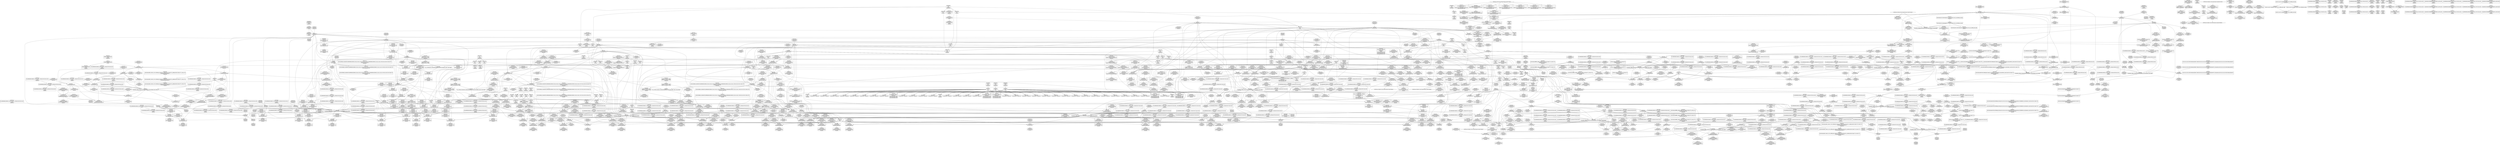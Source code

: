 digraph {
	CE0x59ae2b0 [shape=record,shape=Mrecord,label="{CE0x59ae2b0|__preempt_count_sub:bb|*SummSource*}"]
	CE0x594b800 [shape=record,shape=Mrecord,label="{CE0x594b800|_call_void_asm_sideeffect_,_memory_,_dirflag_,_fpsr_,_flags_()_#3,_!dbg_!27714,_!srcloc_!27715|include/linux/rcupdate.h,239}"]
	CE0x58f2b90 [shape=record,shape=Mrecord,label="{CE0x58f2b90|i32_8|*Constant*}"]
	CE0x592a100 [shape=record,shape=Mrecord,label="{CE0x592a100|cred_sid:entry|*SummSource*}"]
	CE0x5909550 [shape=record,shape=Mrecord,label="{CE0x5909550|task_sid:tmp8|security/selinux/hooks.c,208|*SummSource*}"]
	CE0x5945b10 [shape=record,shape=Mrecord,label="{CE0x5945b10|rcu_read_unlock:tmp15|include/linux/rcupdate.h,933|*SummSource*}"]
	CE0x594ee80 [shape=record,shape=Mrecord,label="{CE0x594ee80|rcu_read_unlock:do.end}"]
	CE0x5921dd0 [shape=record,shape=Mrecord,label="{CE0x5921dd0|GLOBAL:__preempt_count|Global_var:__preempt_count|*SummSource*}"]
	CE0x5958700 [shape=record,shape=Mrecord,label="{CE0x5958700|i64*_getelementptr_inbounds_(_11_x_i64_,_11_x_i64_*___llvm_gcov_ctr132,_i64_0,_i64_9)|*Constant*|*SummSink*}"]
	CE0x592b680 [shape=record,shape=Mrecord,label="{CE0x592b680|rcu_read_unlock:entry|*SummSink*}"]
	CE0x5871b60 [shape=record,shape=Mrecord,label="{CE0x5871b60|sock_has_perm:net|security/selinux/hooks.c, 3966|*SummSource*}"]
	CE0x58e9770 [shape=record,shape=Mrecord,label="{CE0x58e9770|sock_has_perm:call6|security/selinux/hooks.c,3976}"]
	CE0x58ec4c0 [shape=record,shape=Mrecord,label="{CE0x58ec4c0|sock_has_perm:tmp16|security/selinux/hooks.c,3976}"]
	CE0x58b8ee0 [shape=record,shape=Mrecord,label="{CE0x58b8ee0|sock_has_perm:retval.0|*SummSink*}"]
	CE0x5954690 [shape=record,shape=Mrecord,label="{CE0x5954690|rcu_lock_release:tmp2|*SummSource*}"]
	CE0x58eb3e0 [shape=record,shape=Mrecord,label="{CE0x58eb3e0|sock_has_perm:sk4|security/selinux/hooks.c,3974|*SummSource*}"]
	CE0x592dbe0 [shape=record,shape=Mrecord,label="{CE0x592dbe0|rcu_read_unlock:tmp1}"]
	CE0x58b0a10 [shape=record,shape=Mrecord,label="{CE0x58b0a10|task_sid:do.end|*SummSink*}"]
	CE0x58b8aa0 [shape=record,shape=Mrecord,label="{CE0x58b8aa0|sock_has_perm:retval.0}"]
	CE0x59263a0 [shape=record,shape=Mrecord,label="{CE0x59263a0|i64*_getelementptr_inbounds_(_4_x_i64_,_4_x_i64_*___llvm_gcov_ctr135,_i64_0,_i64_3)|*Constant*}"]
	CE0x5903590 [shape=record,shape=Mrecord,label="{CE0x5903590|cred_sid:tmp6|security/selinux/hooks.c,197}"]
	CE0x5990bb0 [shape=record,shape=Mrecord,label="{CE0x5990bb0|COLLAPSED:_GCMRE___llvm_gcov_ctr134_internal_global_4_x_i64_zeroinitializer:_elem_0:default:}"]
	CE0x5925a30 [shape=record,shape=Mrecord,label="{CE0x5925a30|__preempt_count_sub:entry|*SummSink*}"]
	CE0x5931840 [shape=record,shape=Mrecord,label="{CE0x5931840|rcu_lock_release:tmp|*SummSource*}"]
	CE0x58ebcf0 [shape=record,shape=Mrecord,label="{CE0x58ebcf0|sock_has_perm:sid5|security/selinux/hooks.c,3976|*SummSink*}"]
	CE0x588da10 [shape=record,shape=Mrecord,label="{CE0x588da10|selinux_socket_getpeername:tmp4|*LoadInst*|security/selinux/hooks.c,4231}"]
	CE0x58f3340 [shape=record,shape=Mrecord,label="{CE0x58f3340|task_sid:task|Function::task_sid&Arg::task::}"]
	CE0x587b9e0 [shape=record,shape=Mrecord,label="{CE0x587b9e0|rcu_read_lock:entry}"]
	CE0x59929a0 [shape=record,shape=Mrecord,label="{CE0x59929a0|i64*_getelementptr_inbounds_(_4_x_i64_,_4_x_i64_*___llvm_gcov_ctr133,_i64_0,_i64_2)|*Constant*}"]
	CE0x58affc0 [shape=record,shape=Mrecord,label="{CE0x58affc0|i64_5|*Constant*}"]
	CE0x59295d0 [shape=record,shape=Mrecord,label="{CE0x59295d0|GLOBAL:cred_sid|*Constant*}"]
	CE0x58de7f0 [shape=record,shape=Mrecord,label="{CE0x58de7f0|i64*_getelementptr_inbounds_(_13_x_i64_,_13_x_i64_*___llvm_gcov_ctr126,_i64_0,_i64_9)|*Constant*|*SummSink*}"]
	CE0x58df2e0 [shape=record,shape=Mrecord,label="{CE0x58df2e0|task_sid:tmp21|security/selinux/hooks.c,208|*SummSource*}"]
	CE0x5905d90 [shape=record,shape=Mrecord,label="{CE0x5905d90|_call_void_mcount()_#3|*SummSink*}"]
	CE0x58b0c20 [shape=record,shape=Mrecord,label="{CE0x58b0c20|task_sid:land.lhs.true2|*SummSource*}"]
	CE0x59145c0 [shape=record,shape=Mrecord,label="{CE0x59145c0|i64_7|*Constant*|*SummSink*}"]
	CE0x58f6f50 [shape=record,shape=Mrecord,label="{CE0x58f6f50|GLOBAL:__llvm_gcov_ctr327|Global_var:__llvm_gcov_ctr327|*SummSource*}"]
	CE0x58ab190 [shape=record,shape=Mrecord,label="{CE0x58ab190|rcu_read_lock:do.body|*SummSink*}"]
	CE0x590d3b0 [shape=record,shape=Mrecord,label="{CE0x590d3b0|cred_sid:tmp1}"]
	CE0x5954eb0 [shape=record,shape=Mrecord,label="{CE0x5954eb0|i64*_getelementptr_inbounds_(_4_x_i64_,_4_x_i64_*___llvm_gcov_ctr128,_i64_0,_i64_2)|*Constant*|*SummSource*}"]
	CE0x5910720 [shape=record,shape=Mrecord,label="{CE0x5910720|task_sid:bb}"]
	CE0x58740b0 [shape=record,shape=Mrecord,label="{CE0x58740b0|i64*_getelementptr_inbounds_(_13_x_i64_,_13_x_i64_*___llvm_gcov_ctr126,_i64_0,_i64_0)|*Constant*}"]
	CE0x5867c10 [shape=record,shape=Mrecord,label="{CE0x5867c10|sock_has_perm:perms|Function::sock_has_perm&Arg::perms::|*SummSource*}"]
	CE0x5887a00 [shape=record,shape=Mrecord,label="{CE0x5887a00|sock_has_perm:cleanup|*SummSink*}"]
	CE0x594ebe0 [shape=record,shape=Mrecord,label="{CE0x594ebe0|__rcu_read_lock:tmp6|include/linux/rcupdate.h,240|*SummSink*}"]
	CE0x5999850 [shape=record,shape=Mrecord,label="{CE0x5999850|i64*_getelementptr_inbounds_(_4_x_i64_,_4_x_i64_*___llvm_gcov_ctr134,_i64_0,_i64_1)|*Constant*|*SummSource*}"]
	CE0x592d260 [shape=record,shape=Mrecord,label="{CE0x592d260|rcu_read_lock:bb}"]
	CE0x5865370 [shape=record,shape=Mrecord,label="{CE0x5865370|selinux_socket_getpeername:tmp}"]
	CE0x59112f0 [shape=record,shape=Mrecord,label="{CE0x59112f0|i64*_getelementptr_inbounds_(_2_x_i64_,_2_x_i64_*___llvm_gcov_ctr131,_i64_0,_i64_0)|*Constant*|*SummSource*}"]
	CE0x598f680 [shape=record,shape=Mrecord,label="{CE0x598f680|__rcu_read_unlock:tmp|*SummSink*}"]
	CE0x59030b0 [shape=record,shape=Mrecord,label="{CE0x59030b0|task_sid:tmp10|security/selinux/hooks.c,208}"]
	"CONST[source:1(input),value:2(dynamic)][purpose:{object}][SrcIdx:1]"
	CE0x590ed90 [shape=record,shape=Mrecord,label="{CE0x590ed90|i64*_getelementptr_inbounds_(_11_x_i64_,_11_x_i64_*___llvm_gcov_ctr127,_i64_0,_i64_1)|*Constant*|*SummSink*}"]
	CE0x5995380 [shape=record,shape=Mrecord,label="{CE0x5995380|%struct.lockdep_map*_null|*Constant*|*SummSink*}"]
	CE0x591a020 [shape=record,shape=Mrecord,label="{CE0x591a020|rcu_lock_release:map|Function::rcu_lock_release&Arg::map::|*SummSink*}"]
	CE0x58e2eb0 [shape=record,shape=Mrecord,label="{CE0x58e2eb0|i64*_getelementptr_inbounds_(_4_x_i64_,_4_x_i64_*___llvm_gcov_ctr134,_i64_0,_i64_3)|*Constant*|*SummSink*}"]
	CE0x588d330 [shape=record,shape=Mrecord,label="{CE0x588d330|get_current:bb|*SummSink*}"]
	CE0x59051a0 [shape=record,shape=Mrecord,label="{CE0x59051a0|task_sid:tmp1|*SummSink*}"]
	CE0x58b50a0 [shape=record,shape=Mrecord,label="{CE0x58b50a0|sock_has_perm:type|security/selinux/hooks.c,3972|*SummSink*}"]
	CE0x5910520 [shape=record,shape=Mrecord,label="{CE0x5910520|task_sid:do.body5}"]
	"CONST[source:0(mediator),value:2(dynamic)][purpose:{object}][SnkIdx:1]"
	CE0x5941b80 [shape=record,shape=Mrecord,label="{CE0x5941b80|rcu_read_lock:tmp17|include/linux/rcupdate.h,882}"]
	CE0x586a510 [shape=record,shape=Mrecord,label="{CE0x586a510|sock_has_perm:bb|*SummSource*}"]
	CE0x5904c80 [shape=record,shape=Mrecord,label="{CE0x5904c80|i32_22|*Constant*|*SummSource*}"]
	CE0x58f8bf0 [shape=record,shape=Mrecord,label="{CE0x58f8bf0|sock_has_perm:tmp13|security/selinux/hooks.c,3972}"]
	CE0x589afe0 [shape=record,shape=Mrecord,label="{CE0x589afe0|i32_59|*Constant*|*SummSink*}"]
	CE0x58f1890 [shape=record,shape=Mrecord,label="{CE0x58f1890|8:_%struct.sock*,_:_SCME_40,41_}"]
	CE0x58982a0 [shape=record,shape=Mrecord,label="{CE0x58982a0|_call_void_mcount()_#3}"]
	CE0x5924630 [shape=record,shape=Mrecord,label="{CE0x5924630|COLLAPSED:_GCMRE___llvm_gcov_ctr130_internal_global_4_x_i64_zeroinitializer:_elem_0:default:}"]
	CE0x58abac0 [shape=record,shape=Mrecord,label="{CE0x58abac0|GLOBAL:__rcu_read_lock|*Constant*|*SummSource*}"]
	CE0x594f0f0 [shape=record,shape=Mrecord,label="{CE0x594f0f0|_call_void___preempt_count_add(i32_1)_#10,_!dbg_!27711|include/linux/rcupdate.h,239}"]
	CE0x59972b0 [shape=record,shape=Mrecord,label="{CE0x59972b0|__rcu_read_lock:do.end}"]
	CE0x590c620 [shape=record,shape=Mrecord,label="{CE0x590c620|i64*_getelementptr_inbounds_(_2_x_i64_,_2_x_i64_*___llvm_gcov_ctr131,_i64_0,_i64_1)|*Constant*|*SummSource*}"]
	CE0x5871ce0 [shape=record,shape=Mrecord,label="{CE0x5871ce0|selinux_socket_getpeername:tmp2|*SummSink*}"]
	CE0x5910950 [shape=record,shape=Mrecord,label="{CE0x5910950|_call_void___rcu_read_lock()_#10,_!dbg_!27710|include/linux/rcupdate.h,879}"]
	CE0x58f4c90 [shape=record,shape=Mrecord,label="{CE0x58f4c90|sock_has_perm:call|security/selinux/hooks.c,3967}"]
	CE0x58658f0 [shape=record,shape=Mrecord,label="{CE0x58658f0|selinux_socket_getpeername:bb|*SummSource*}"]
	CE0x5919130 [shape=record,shape=Mrecord,label="{CE0x5919130|_call_void_rcu_lock_release(%struct.lockdep_map*_rcu_lock_map)_#10,_!dbg_!27733|include/linux/rcupdate.h,935|*SummSource*}"]
	CE0x59d32d0 [shape=record,shape=Mrecord,label="{CE0x59d32d0|i64*_getelementptr_inbounds_(_4_x_i64_,_4_x_i64_*___llvm_gcov_ctr129,_i64_0,_i64_0)|*Constant*|*SummSink*}"]
	CE0x5996740 [shape=record,shape=Mrecord,label="{CE0x5996740|i64*_getelementptr_inbounds_(_4_x_i64_,_4_x_i64_*___llvm_gcov_ctr129,_i64_0,_i64_3)|*Constant*|*SummSink*}"]
	CE0x594e560 [shape=record,shape=Mrecord,label="{CE0x594e560|rcu_read_unlock:tmp4|include/linux/rcupdate.h,933}"]
	CE0x5950c60 [shape=record,shape=Mrecord,label="{CE0x5950c60|rcu_read_unlock:tmp9|include/linux/rcupdate.h,933|*SummSink*}"]
	CE0x58fc360 [shape=record,shape=Mrecord,label="{CE0x58fc360|i64_4|*Constant*}"]
	CE0x591d780 [shape=record,shape=Mrecord,label="{CE0x591d780|__rcu_read_lock:tmp1|*SummSink*}"]
	CE0x593f080 [shape=record,shape=Mrecord,label="{CE0x593f080|rcu_read_lock:tmp16|include/linux/rcupdate.h,882|*SummSink*}"]
	CE0x5863640 [shape=record,shape=Mrecord,label="{CE0x5863640|selinux_socket_getpeername:tmp2}"]
	CE0x5944350 [shape=record,shape=Mrecord,label="{CE0x5944350|rcu_read_lock:tmp21|include/linux/rcupdate.h,884|*SummSink*}"]
	CE0x589e7d0 [shape=record,shape=Mrecord,label="{CE0x589e7d0|_ret_i32_%call1,_!dbg_!27715|security/selinux/hooks.c,4231|*SummSink*}"]
	CE0x5914d70 [shape=record,shape=Mrecord,label="{CE0x5914d70|task_sid:tmp15|security/selinux/hooks.c,208|*SummSource*}"]
	CE0x5986850 [shape=record,shape=Mrecord,label="{CE0x5986850|__preempt_count_sub:tmp2}"]
	CE0x595ac50 [shape=record,shape=Mrecord,label="{CE0x595ac50|_call_void_lockdep_rcu_suspicious(i8*_getelementptr_inbounds_(_25_x_i8_,_25_x_i8_*_.str45,_i32_0,_i32_0),_i32_934,_i8*_getelementptr_inbounds_(_44_x_i8_,_44_x_i8_*_.str47,_i32_0,_i32_0))_#10,_!dbg_!27726|include/linux/rcupdate.h,933|*SummSink*}"]
	CE0x59ade20 [shape=record,shape=Mrecord,label="{CE0x59ade20|_call_void_mcount()_#3|*SummSink*}"]
	CE0x58815f0 [shape=record,shape=Mrecord,label="{CE0x58815f0|rcu_read_lock:tmp1|*SummSink*}"]
	CE0x58c5650 [shape=record,shape=Mrecord,label="{CE0x58c5650|rcu_read_unlock:tmp11|include/linux/rcupdate.h,933|*SummSource*}"]
	CE0x5905400 [shape=record,shape=Mrecord,label="{CE0x5905400|_ret_void,_!dbg_!27717|include/linux/rcupdate.h,419}"]
	CE0x591dc20 [shape=record,shape=Mrecord,label="{CE0x591dc20|__rcu_read_lock:tmp}"]
	CE0x597e6d0 [shape=record,shape=Mrecord,label="{CE0x597e6d0|_call_void_lock_release(%struct.lockdep_map*_%map,_i32_1,_i64_ptrtoint_(i8*_blockaddress(_rcu_lock_release,_%__here)_to_i64))_#10,_!dbg_!27716|include/linux/rcupdate.h,423|*SummSource*}"]
	CE0x59032c0 [shape=record,shape=Mrecord,label="{CE0x59032c0|task_sid:tmp10|security/selinux/hooks.c,208|*SummSource*}"]
	CE0x5943750 [shape=record,shape=Mrecord,label="{CE0x5943750|rcu_read_lock:tmp20|include/linux/rcupdate.h,882|*SummSource*}"]
	CE0x5889210 [shape=record,shape=Mrecord,label="{CE0x5889210|sock_has_perm:ad|security/selinux/hooks.c, 3965|*SummSink*}"]
	CE0x590d170 [shape=record,shape=Mrecord,label="{CE0x590d170|task_sid:tobool|security/selinux/hooks.c,208}"]
	CE0x59b2780 [shape=record,shape=Mrecord,label="{CE0x59b2780|__rcu_read_unlock:tmp4|include/linux/rcupdate.h,244}"]
	CE0x58f81a0 [shape=record,shape=Mrecord,label="{CE0x58f81a0|sock_has_perm:tmp12|security/selinux/hooks.c,3970|*SummSink*}"]
	CE0x5950920 [shape=record,shape=Mrecord,label="{CE0x5950920|_call_void_lock_acquire(%struct.lockdep_map*_%map,_i32_0,_i32_0,_i32_2,_i32_0,_%struct.lockdep_map*_null,_i64_ptrtoint_(i8*_blockaddress(_rcu_lock_acquire,_%__here)_to_i64))_#10,_!dbg_!27716|include/linux/rcupdate.h,418}"]
	CE0x592edc0 [shape=record,shape=Mrecord,label="{CE0x592edc0|__rcu_read_lock:tmp7|include/linux/rcupdate.h,240|*SummSink*}"]
	CE0x587caa0 [shape=record,shape=Mrecord,label="{CE0x587caa0|i64*_getelementptr_inbounds_(_6_x_i64_,_6_x_i64_*___llvm_gcov_ctr327,_i64_0,_i64_0)|*Constant*|*SummSource*}"]
	CE0x5903fc0 [shape=record,shape=Mrecord,label="{CE0x5903fc0|GLOBAL:__llvm_gcov_ctr126|Global_var:__llvm_gcov_ctr126}"]
	CE0x58ed620 [shape=record,shape=Mrecord,label="{CE0x58ed620|avc_has_perm:entry}"]
	CE0x592f140 [shape=record,shape=Mrecord,label="{CE0x592f140|COLLAPSED:_GCMRE___llvm_gcov_ctr132_internal_global_11_x_i64_zeroinitializer:_elem_0:default:}"]
	CE0x5928e20 [shape=record,shape=Mrecord,label="{CE0x5928e20|task_sid:tmp26|security/selinux/hooks.c,208|*SummSource*}"]
	CE0x58a53c0 [shape=record,shape=Mrecord,label="{CE0x58a53c0|i32_16|*Constant*}"]
	CE0x58dd020 [shape=record,shape=Mrecord,label="{CE0x58dd020|task_sid:tmp23|security/selinux/hooks.c,208|*SummSink*}"]
	CE0x5946a50 [shape=record,shape=Mrecord,label="{CE0x5946a50|rcu_read_unlock:tmp14|include/linux/rcupdate.h,933}"]
	CE0x5942860 [shape=record,shape=Mrecord,label="{CE0x5942860|_call_void_lockdep_rcu_suspicious(i8*_getelementptr_inbounds_(_25_x_i8_,_25_x_i8_*_.str45,_i32_0,_i32_0),_i32_883,_i8*_getelementptr_inbounds_(_42_x_i8_,_42_x_i8_*_.str46,_i32_0,_i32_0))_#10,_!dbg_!27728|include/linux/rcupdate.h,882|*SummSource*}"]
	CE0x58f9f30 [shape=record,shape=Mrecord,label="{CE0x58f9f30|i64*_getelementptr_inbounds_(_4_x_i64_,_4_x_i64_*___llvm_gcov_ctr129,_i64_0,_i64_1)|*Constant*|*SummSink*}"]
	CE0x590c780 [shape=record,shape=Mrecord,label="{CE0x590c780|rcu_read_lock:land.lhs.true|*SummSource*}"]
	CE0x58ef5b0 [shape=record,shape=Mrecord,label="{CE0x58ef5b0|8:_%struct.sock*,_:_SCME_8,16_|*MultipleSource*|security/selinux/hooks.c, 3966|security/selinux/hooks.c,3966|security/selinux/hooks.c,3966}"]
	CE0x58f12a0 [shape=record,shape=Mrecord,label="{CE0x58f12a0|8:_%struct.sock*,_:_SCME_35,36_}"]
	CE0x599aeb0 [shape=record,shape=Mrecord,label="{CE0x599aeb0|void_(i32*,_i32,_i32*)*_asm_addl_$1,_%gs:$0_,_*m,ri,*m,_dirflag_,_fpsr_,_flags_|*SummSink*}"]
	CE0x5996520 [shape=record,shape=Mrecord,label="{CE0x5996520|rcu_lock_acquire:tmp7|*SummSource*}"]
	CE0x58a1dd0 [shape=record,shape=Mrecord,label="{CE0x58a1dd0|selinux_socket_getpeername:call1|security/selinux/hooks.c,4231|*SummSink*}"]
	CE0x5916ca0 [shape=record,shape=Mrecord,label="{CE0x5916ca0|i8_1|*Constant*|*SummSink*}"]
	CE0x5889000 [shape=record,shape=Mrecord,label="{CE0x5889000|sock_has_perm:tmp10|security/selinux/hooks.c,3969|*SummSource*}"]
	CE0x58e33c0 [shape=record,shape=Mrecord,label="{CE0x58e33c0|__rcu_read_unlock:bb|*SummSource*}"]
	CE0x5915370 [shape=record,shape=Mrecord,label="{CE0x5915370|i64*_getelementptr_inbounds_(_13_x_i64_,_13_x_i64_*___llvm_gcov_ctr126,_i64_0,_i64_8)|*Constant*}"]
	CE0x59494f0 [shape=record,shape=Mrecord,label="{CE0x59494f0|rcu_read_unlock:tmp4|include/linux/rcupdate.h,933|*SummSink*}"]
	CE0x58e2640 [shape=record,shape=Mrecord,label="{CE0x58e2640|_ret_void,_!dbg_!27720|./arch/x86/include/asm/preempt.h,78|*SummSource*}"]
	CE0x5880e00 [shape=record,shape=Mrecord,label="{CE0x5880e00|GLOBAL:sock_has_perm|*Constant*|*SummSink*}"]
	CE0x5902d20 [shape=record,shape=Mrecord,label="{CE0x5902d20|task_sid:tmp10|security/selinux/hooks.c,208|*SummSink*}"]
	CE0x5941440 [shape=record,shape=Mrecord,label="{CE0x5941440|i64*_getelementptr_inbounds_(_11_x_i64_,_11_x_i64_*___llvm_gcov_ctr127,_i64_0,_i64_9)|*Constant*|*SummSource*}"]
	CE0x590d030 [shape=record,shape=Mrecord,label="{CE0x590d030|task_sid:call|security/selinux/hooks.c,208|*SummSource*}"]
	CE0x5948ce0 [shape=record,shape=Mrecord,label="{CE0x5948ce0|rcu_read_unlock:tmp13|include/linux/rcupdate.h,933}"]
	CE0x59246a0 [shape=record,shape=Mrecord,label="{CE0x59246a0|rcu_lock_acquire:tmp|*SummSource*}"]
	CE0x59532e0 [shape=record,shape=Mrecord,label="{CE0x59532e0|__rcu_read_lock:tmp4|include/linux/rcupdate.h,239}"]
	CE0x5953090 [shape=record,shape=Mrecord,label="{CE0x5953090|i64*_getelementptr_inbounds_(_4_x_i64_,_4_x_i64_*___llvm_gcov_ctr128,_i64_0,_i64_2)|*Constant*|*SummSink*}"]
	CE0x5925280 [shape=record,shape=Mrecord,label="{CE0x5925280|__rcu_read_unlock:do.end}"]
	CE0x5866c40 [shape=record,shape=Mrecord,label="{CE0x5866c40|selinux_socket_getpeername:tmp|*SummSink*}"]
	CE0x5896c80 [shape=record,shape=Mrecord,label="{CE0x5896c80|_call_void_rcu_read_lock()_#10,_!dbg_!27712|security/selinux/hooks.c,207|*SummSource*}"]
	CE0x58f73d0 [shape=record,shape=Mrecord,label="{CE0x58f73d0|sock_has_perm:tmp9|security/selinux/hooks.c,3969}"]
	CE0x594da00 [shape=record,shape=Mrecord,label="{CE0x594da00|__rcu_read_lock:tmp5|include/linux/rcupdate.h,239|*SummSource*}"]
	CE0x5867f80 [shape=record,shape=Mrecord,label="{CE0x5867f80|i64*_getelementptr_inbounds_(_2_x_i64_,_2_x_i64_*___llvm_gcov_ctr364,_i64_0,_i64_0)|*Constant*}"]
	CE0x5940fc0 [shape=record,shape=Mrecord,label="{CE0x5940fc0|i8*_getelementptr_inbounds_(_42_x_i8_,_42_x_i8_*_.str46,_i32_0,_i32_0)|*Constant*|*SummSink*}"]
	CE0x5871a80 [shape=record,shape=Mrecord,label="{CE0x5871a80|sock_has_perm:tmp9|security/selinux/hooks.c,3969|*SummSource*}"]
	CE0x5929a20 [shape=record,shape=Mrecord,label="{CE0x5929a20|task_sid:call7|security/selinux/hooks.c,208|*SummSource*}"]
	CE0x599bd20 [shape=record,shape=Mrecord,label="{CE0x599bd20|i64*_getelementptr_inbounds_(_4_x_i64_,_4_x_i64_*___llvm_gcov_ctr135,_i64_0,_i64_1)|*Constant*}"]
	CE0x5918540 [shape=record,shape=Mrecord,label="{CE0x5918540|rcu_read_unlock:tmp21|include/linux/rcupdate.h,935|*SummSink*}"]
	CE0x591add0 [shape=record,shape=Mrecord,label="{CE0x591add0|GLOBAL:__rcu_read_unlock|*Constant*|*SummSource*}"]
	CE0x58d9b90 [shape=record,shape=Mrecord,label="{CE0x58d9b90|1216:_i8*,_:_CRE_1216,1224_|*MultipleSource*|Function::sock_has_perm&Arg::sk::|security/selinux/hooks.c,3964|*LoadInst*|security/selinux/hooks.c,4231}"]
	CE0x5945660 [shape=record,shape=Mrecord,label="{CE0x5945660|rcu_read_unlock:tmp14|include/linux/rcupdate.h,933|*SummSink*}"]
	CE0x58e43f0 [shape=record,shape=Mrecord,label="{CE0x58e43f0|__preempt_count_sub:bb}"]
	CE0x58f4db0 [shape=record,shape=Mrecord,label="{CE0x58f4db0|sock_has_perm:call|security/selinux/hooks.c,3967|*SummSource*}"]
	CE0x592b960 [shape=record,shape=Mrecord,label="{CE0x592b960|_ret_void,_!dbg_!27735|include/linux/rcupdate.h,938}"]
	CE0x5919bc0 [shape=record,shape=Mrecord,label="{CE0x5919bc0|rcu_lock_release:entry|*SummSource*}"]
	CE0x58ea120 [shape=record,shape=Mrecord,label="{CE0x58ea120|sock_has_perm:net1|security/selinux/hooks.c,3973}"]
	CE0x58c5730 [shape=record,shape=Mrecord,label="{CE0x58c5730|rcu_read_unlock:tmp11|include/linux/rcupdate.h,933|*SummSink*}"]
	CE0x5938f10 [shape=record,shape=Mrecord,label="{CE0x5938f10|i64_0|*Constant*}"]
	CE0x58f1170 [shape=record,shape=Mrecord,label="{CE0x58f1170|8:_%struct.sock*,_:_SCME_34,35_}"]
	CE0x58e1850 [shape=record,shape=Mrecord,label="{CE0x58e1850|__preempt_count_sub:tmp5|./arch/x86/include/asm/preempt.h,77|*SummSink*}"]
	CE0x58e3160 [shape=record,shape=Mrecord,label="{CE0x58e3160|__rcu_read_unlock:tmp6|include/linux/rcupdate.h,245}"]
	CE0x59ae240 [shape=record,shape=Mrecord,label="{CE0x59ae240|__preempt_count_sub:do.body|*SummSource*}"]
	CE0x5958d90 [shape=record,shape=Mrecord,label="{CE0x5958d90|rcu_read_unlock:tmp19|include/linux/rcupdate.h,933|*SummSink*}"]
	CE0x593bb40 [shape=record,shape=Mrecord,label="{CE0x593bb40|rcu_read_lock:call3|include/linux/rcupdate.h,882}"]
	CE0x58b78c0 [shape=record,shape=Mrecord,label="{CE0x58b78c0|i8_2|*Constant*|*SummSink*}"]
	CE0x5919c90 [shape=record,shape=Mrecord,label="{CE0x5919c90|rcu_lock_release:entry|*SummSink*}"]
	CE0x58f19c0 [shape=record,shape=Mrecord,label="{CE0x58f19c0|8:_%struct.sock*,_:_SCME_41,42_}"]
	CE0x58f94a0 [shape=record,shape=Mrecord,label="{CE0x58f94a0|sock_has_perm:tmp5|security/selinux/hooks.c,3966|*SummSource*}"]
	CE0x5902160 [shape=record,shape=Mrecord,label="{CE0x5902160|rcu_read_lock:tmp1|*SummSource*}"]
	CE0x58e35a0 [shape=record,shape=Mrecord,label="{CE0x58e35a0|i64*_getelementptr_inbounds_(_4_x_i64_,_4_x_i64_*___llvm_gcov_ctr135,_i64_0,_i64_0)|*Constant*|*SummSource*}"]
	CE0x59147f0 [shape=record,shape=Mrecord,label="{CE0x59147f0|task_sid:tmp15|security/selinux/hooks.c,208}"]
	CE0x5880ee0 [shape=record,shape=Mrecord,label="{CE0x5880ee0|sock_has_perm:entry|*SummSink*}"]
	CE0x59171e0 [shape=record,shape=Mrecord,label="{CE0x59171e0|_call_void_lockdep_rcu_suspicious(i8*_getelementptr_inbounds_(_25_x_i8_,_25_x_i8_*_.str3,_i32_0,_i32_0),_i32_208,_i8*_getelementptr_inbounds_(_41_x_i8_,_41_x_i8_*_.str44,_i32_0,_i32_0))_#10,_!dbg_!27732|security/selinux/hooks.c,208|*SummSource*}"]
	CE0x59478e0 [shape=record,shape=Mrecord,label="{CE0x59478e0|rcu_read_unlock:land.lhs.true2|*SummSink*}"]
	CE0x59909d0 [shape=record,shape=Mrecord,label="{CE0x59909d0|i64*_getelementptr_inbounds_(_4_x_i64_,_4_x_i64_*___llvm_gcov_ctr134,_i64_0,_i64_0)|*Constant*|*SummSink*}"]
	CE0x58f3110 [shape=record,shape=Mrecord,label="{CE0x58f3110|task_sid:entry}"]
	CE0x590f0c0 [shape=record,shape=Mrecord,label="{CE0x590f0c0|task_sid:if.then}"]
	CE0x5940630 [shape=record,shape=Mrecord,label="{CE0x5940630|i32_883|*Constant*|*SummSource*}"]
	CE0x59131d0 [shape=record,shape=Mrecord,label="{CE0x59131d0|task_sid:tmp13|security/selinux/hooks.c,208|*SummSink*}"]
	CE0x5881290 [shape=record,shape=Mrecord,label="{CE0x5881290|i32_59|*Constant*|*SummSource*}"]
	CE0x58f9a10 [shape=record,shape=Mrecord,label="{CE0x58f9a10|i8_0|*Constant*|*SummSink*}"]
	CE0x58c4f30 [shape=record,shape=Mrecord,label="{CE0x58c4f30|sock_has_perm:tmp20|security/selinux/hooks.c,3977|*SummSink*}"]
	CE0x5906ed0 [shape=record,shape=Mrecord,label="{CE0x5906ed0|_call_void_mcount()_#3}"]
	CE0x58ab0c0 [shape=record,shape=Mrecord,label="{CE0x58ab0c0|rcu_read_lock:do.body|*SummSource*}"]
	CE0x4fb1070 [shape=record,shape=Mrecord,label="{CE0x4fb1070|sock_has_perm:entry}"]
	CE0x58f1630 [shape=record,shape=Mrecord,label="{CE0x58f1630|8:_%struct.sock*,_:_SCME_38,39_}"]
	CE0x590c240 [shape=record,shape=Mrecord,label="{CE0x590c240|rcu_read_unlock:call|include/linux/rcupdate.h,933}"]
	CE0x59413d0 [shape=record,shape=Mrecord,label="{CE0x59413d0|i64*_getelementptr_inbounds_(_11_x_i64_,_11_x_i64_*___llvm_gcov_ctr127,_i64_0,_i64_9)|*Constant*}"]
	CE0x58f53c0 [shape=record,shape=Mrecord,label="{CE0x58f53c0|i32_2|*Constant*|*SummSource*}"]
	CE0x5959ff0 [shape=record,shape=Mrecord,label="{CE0x5959ff0|rcu_read_unlock:tmp17|include/linux/rcupdate.h,933|*SummSource*}"]
	CE0x591c5d0 [shape=record,shape=Mrecord,label="{CE0x591c5d0|GLOBAL:lock_acquire|*Constant*|*SummSink*}"]
	CE0x59b2f60 [shape=record,shape=Mrecord,label="{CE0x59b2f60|_call_void_mcount()_#3|*SummSource*}"]
	CE0x587a290 [shape=record,shape=Mrecord,label="{CE0x587a290|task_sid:tmp2|*SummSink*}"]
	CE0x58ef1c0 [shape=record,shape=Mrecord,label="{CE0x58ef1c0|i64*_getelementptr_inbounds_(_6_x_i64_,_6_x_i64_*___llvm_gcov_ctr327,_i64_0,_i64_5)|*Constant*}"]
	CE0x5870fb0 [shape=record,shape=Mrecord,label="{CE0x5870fb0|i32_59|*Constant*}"]
	CE0x586ba30 [shape=record,shape=Mrecord,label="{CE0x586ba30|sock_has_perm:sk_security|security/selinux/hooks.c,3964|*SummSource*}"]
	CE0x5942140 [shape=record,shape=Mrecord,label="{CE0x5942140|rcu_read_lock:tmp18|include/linux/rcupdate.h,882|*SummSource*}"]
	CE0x5996340 [shape=record,shape=Mrecord,label="{CE0x5996340|rcu_lock_acquire:tmp7}"]
	CE0x5958f60 [shape=record,shape=Mrecord,label="{CE0x5958f60|rcu_read_unlock:tmp20|include/linux/rcupdate.h,933}"]
	CE0x58b9170 [shape=record,shape=Mrecord,label="{CE0x58b9170|i64*_getelementptr_inbounds_(_6_x_i64_,_6_x_i64_*___llvm_gcov_ctr327,_i64_0,_i64_5)|*Constant*|*SummSource*}"]
	CE0x58f0a00 [shape=record,shape=Mrecord,label="{CE0x58f0a00|8:_%struct.sock*,_:_SCME_27,28_}"]
	CE0x5953ef0 [shape=record,shape=Mrecord,label="{CE0x5953ef0|GLOBAL:rcu_read_unlock.__warned|Global_var:rcu_read_unlock.__warned}"]
	CE0x592eb00 [shape=record,shape=Mrecord,label="{CE0x592eb00|rcu_read_lock:tobool|include/linux/rcupdate.h,882|*SummSource*}"]
	CE0x59539a0 [shape=record,shape=Mrecord,label="{CE0x59539a0|_call_void_asm_sideeffect_,_memory_,_dirflag_,_fpsr_,_flags_()_#3,_!dbg_!27711,_!srcloc_!27714|include/linux/rcupdate.h,244|*SummSource*}"]
	CE0x59b1080 [shape=record,shape=Mrecord,label="{CE0x59b1080|__preempt_count_sub:tmp|*SummSink*}"]
	CE0x58f9890 [shape=record,shape=Mrecord,label="{CE0x58f9890|i8_0|*Constant*|*SummSource*}"]
	CE0x58f5eb0 [shape=record,shape=Mrecord,label="{CE0x58f5eb0|sock_has_perm:tmp6|security/selinux/hooks.c,3969|*SummSink*}"]
	CE0x5950d40 [shape=record,shape=Mrecord,label="{CE0x5950d40|rcu_read_unlock:tmp10|include/linux/rcupdate.h,933}"]
	CE0x5943540 [shape=record,shape=Mrecord,label="{CE0x5943540|rcu_read_lock:tmp20|include/linux/rcupdate.h,882}"]
	CE0x59031b0 [shape=record,shape=Mrecord,label="{CE0x59031b0|task_sid:tmp11|security/selinux/hooks.c,208}"]
	CE0x592af10 [shape=record,shape=Mrecord,label="{CE0x592af10|_call_void_rcu_read_unlock()_#10,_!dbg_!27748|security/selinux/hooks.c,209|*SummSource*}"]
	CE0x5954700 [shape=record,shape=Mrecord,label="{CE0x5954700|rcu_lock_release:tmp2|*SummSink*}"]
	CE0x5885970 [shape=record,shape=Mrecord,label="{CE0x5885970|%struct.task_struct*_(%struct.task_struct**)*_asm_movq_%gs:$_1:P_,$0_,_r,im,_dirflag_,_fpsr_,_flags_}"]
	CE0x5867ab0 [shape=record,shape=Mrecord,label="{CE0x5867ab0|i64*_getelementptr_inbounds_(_2_x_i64_,_2_x_i64_*___llvm_gcov_ctr364,_i64_0,_i64_1)|*Constant*|*SummSource*}"]
	CE0x5909140 [shape=record,shape=Mrecord,label="{CE0x5909140|task_sid:tmp7|security/selinux/hooks.c,208|*SummSource*}"]
	CE0x588a230 [shape=record,shape=Mrecord,label="{CE0x588a230|sock_has_perm:tmp|*SummSink*}"]
	CE0x59467b0 [shape=record,shape=Mrecord,label="{CE0x59467b0|rcu_read_unlock:tmp13|include/linux/rcupdate.h,933|*SummSource*}"]
	CE0x592c200 [shape=record,shape=Mrecord,label="{CE0x592c200|rcu_read_lock:land.lhs.true2|*SummSink*}"]
	CE0x59282e0 [shape=record,shape=Mrecord,label="{CE0x59282e0|i64*_getelementptr_inbounds_(_4_x_i64_,_4_x_i64_*___llvm_gcov_ctr130,_i64_0,_i64_0)|*Constant*}"]
	CE0x592a370 [shape=record,shape=Mrecord,label="{CE0x592a370|cred_sid:cred|Function::cred_sid&Arg::cred::}"]
	CE0x594bc30 [shape=record,shape=Mrecord,label="{CE0x594bc30|i64*_getelementptr_inbounds_(_11_x_i64_,_11_x_i64_*___llvm_gcov_ctr132,_i64_0,_i64_0)|*Constant*}"]
	CE0x590d820 [shape=record,shape=Mrecord,label="{CE0x590d820|task_sid:if.end}"]
	CE0x58a1f00 [shape=record,shape=Mrecord,label="{CE0x58a1f00|selinux_socket_getpeername:tmp4|*LoadInst*|security/selinux/hooks.c,4231|*SummSource*}"]
	CE0x587b970 [shape=record,shape=Mrecord,label="{CE0x587b970|GLOBAL:rcu_read_lock|*Constant*|*SummSink*}"]
	CE0x58e8d00 [shape=record,shape=Mrecord,label="{CE0x58e8d00|rcu_lock_acquire:tmp4|include/linux/rcupdate.h,418|*SummSource*}"]
	CE0x5908550 [shape=record,shape=Mrecord,label="{CE0x5908550|_call_void_mcount()_#3|*SummSource*}"]
	CE0x5910660 [shape=record,shape=Mrecord,label="{CE0x5910660|task_sid:do.body5|*SummSink*}"]
	CE0x586bdd0 [shape=record,shape=Mrecord,label="{CE0x586bdd0|get_current:tmp}"]
	CE0x5981820 [shape=record,shape=Mrecord,label="{CE0x5981820|rcu_lock_release:tmp6|*SummSink*}"]
	CE0x595ba40 [shape=record,shape=Mrecord,label="{CE0x595ba40|_call_void_mcount()_#3|*SummSource*}"]
	CE0x5945d00 [shape=record,shape=Mrecord,label="{CE0x5945d00|rcu_lock_release:indirectgoto|*SummSource*}"]
	CE0x58a5510 [shape=record,shape=Mrecord,label="{CE0x58a5510|i32_16|*Constant*|*SummSource*}"]
	CE0x590bac0 [shape=record,shape=Mrecord,label="{CE0x590bac0|task_sid:tobool1|security/selinux/hooks.c,208|*SummSource*}"]
	CE0x59901f0 [shape=record,shape=Mrecord,label="{CE0x59901f0|__preempt_count_add:tmp}"]
	CE0x5928e90 [shape=record,shape=Mrecord,label="{CE0x5928e90|task_sid:tmp26|security/selinux/hooks.c,208|*SummSink*}"]
	CE0x5873a70 [shape=record,shape=Mrecord,label="{CE0x5873a70|get_current:tmp2|*SummSink*}"]
	CE0x5991f80 [shape=record,shape=Mrecord,label="{CE0x5991f80|_call_void_asm_addl_$1,_%gs:$0_,_*m,ri,*m,_dirflag_,_fpsr_,_flags_(i32*___preempt_count,_i32_%sub,_i32*___preempt_count)_#3,_!dbg_!27717,_!srcloc_!27718|./arch/x86/include/asm/preempt.h,77}"]
	CE0x58f9620 [shape=record,shape=Mrecord,label="{CE0x58f9620|sock_has_perm:tmp5|security/selinux/hooks.c,3966|*SummSink*}"]
	CE0x594dc90 [shape=record,shape=Mrecord,label="{CE0x594dc90|rcu_read_unlock:land.lhs.true|*SummSink*}"]
	CE0x59553f0 [shape=record,shape=Mrecord,label="{CE0x59553f0|rcu_read_unlock:tmp8|include/linux/rcupdate.h,933|*SummSink*}"]
	CE0x594afe0 [shape=record,shape=Mrecord,label="{CE0x594afe0|_ret_void,_!dbg_!27719|./arch/x86/include/asm/preempt.h,73}"]
	CE0x58f8820 [shape=record,shape=Mrecord,label="{CE0x58f8820|i64*_getelementptr_inbounds_(_6_x_i64_,_6_x_i64_*___llvm_gcov_ctr327,_i64_0,_i64_4)|*Constant*|*SummSink*}"]
	CE0x59920d0 [shape=record,shape=Mrecord,label="{CE0x59920d0|_call_void_asm_addl_$1,_%gs:$0_,_*m,ri,*m,_dirflag_,_fpsr_,_flags_(i32*___preempt_count,_i32_%sub,_i32*___preempt_count)_#3,_!dbg_!27717,_!srcloc_!27718|./arch/x86/include/asm/preempt.h,77|*SummSink*}"]
	CE0x592a030 [shape=record,shape=Mrecord,label="{CE0x592a030|cred_sid:entry}"]
	CE0x58f0cb0 [shape=record,shape=Mrecord,label="{CE0x58f0cb0|8:_%struct.sock*,_:_SCME_30,31_}"]
	CE0x5866980 [shape=record,shape=Mrecord,label="{CE0x5866980|_ret_%struct.task_struct*_%tmp4,_!dbg_!27714|./arch/x86/include/asm/current.h,14|*SummSink*}"]
	CE0x58fd310 [shape=record,shape=Mrecord,label="{CE0x58fd310|rcu_read_lock:tmp11|include/linux/rcupdate.h,882|*SummSink*}"]
	CE0x5931300 [shape=record,shape=Mrecord,label="{CE0x5931300|rcu_read_unlock:tmp6|include/linux/rcupdate.h,933}"]
	CE0x59536e0 [shape=record,shape=Mrecord,label="{CE0x59536e0|rcu_read_unlock:do.body}"]
	CE0x599a2b0 [shape=record,shape=Mrecord,label="{CE0x599a2b0|__preempt_count_sub:tmp6|./arch/x86/include/asm/preempt.h,78}"]
	CE0x5982d60 [shape=record,shape=Mrecord,label="{CE0x5982d60|rcu_lock_release:tmp3|*SummSource*}"]
	CE0x59267c0 [shape=record,shape=Mrecord,label="{CE0x59267c0|i64*_getelementptr_inbounds_(_4_x_i64_,_4_x_i64_*___llvm_gcov_ctr135,_i64_0,_i64_1)|*Constant*|*SummSource*}"]
	CE0x58eacf0 [shape=record,shape=Mrecord,label="{CE0x58eacf0|sock_has_perm:net3|security/selinux/hooks.c,3974|*SummSink*}"]
	CE0x5875a00 [shape=record,shape=Mrecord,label="{CE0x5875a00|32:_%struct.sock*,_:_CRE_0,4_|*MultipleSource*|Function::selinux_socket_getpeername&Arg::sock::|security/selinux/hooks.c,4231}"]
	CE0x5943a40 [shape=record,shape=Mrecord,label="{CE0x5943a40|rcu_read_lock:tmp21|include/linux/rcupdate.h,884}"]
	CE0x591d590 [shape=record,shape=Mrecord,label="{CE0x591d590|rcu_lock_release:__here|*SummSink*}"]
	CE0x58801e0 [shape=record,shape=Mrecord,label="{CE0x58801e0|32:_%struct.sock*,_:_CRE_16,24_|*MultipleSource*|Function::selinux_socket_getpeername&Arg::sock::|security/selinux/hooks.c,4231}"]
	CE0x58737a0 [shape=record,shape=Mrecord,label="{CE0x58737a0|GLOBAL:get_current|*Constant*}"]
	CE0x588d1f0 [shape=record,shape=Mrecord,label="{CE0x588d1f0|sock_has_perm:if.then|*SummSource*}"]
	CE0x58f9260 [shape=record,shape=Mrecord,label="{CE0x58f9260|sock_has_perm:tmp4|security/selinux/hooks.c,3966|*SummSink*}"]
	CE0x5866820 [shape=record,shape=Mrecord,label="{CE0x5866820|get_current:entry|*SummSink*}"]
	CE0x59831a0 [shape=record,shape=Mrecord,label="{CE0x59831a0|rcu_lock_acquire:indirectgoto}"]
	CE0x5947d70 [shape=record,shape=Mrecord,label="{CE0x5947d70|__preempt_count_add:entry}"]
	CE0x5933160 [shape=record,shape=Mrecord,label="{CE0x5933160|i64*_getelementptr_inbounds_(_4_x_i64_,_4_x_i64_*___llvm_gcov_ctr128,_i64_0,_i64_3)|*Constant*|*SummSource*}"]
	CE0x5901560 [shape=record,shape=Mrecord,label="{CE0x5901560|i32_0|*Constant*}"]
	CE0x58eab00 [shape=record,shape=Mrecord,label="{CE0x58eab00|sock_has_perm:net3|security/selinux/hooks.c,3974}"]
	CE0x58f6630 [shape=record,shape=Mrecord,label="{CE0x58f6630|i64_2|*Constant*}"]
	CE0x5906a30 [shape=record,shape=Mrecord,label="{CE0x5906a30|task_sid:real_cred|security/selinux/hooks.c,208|*SummSink*}"]
	CE0x58b4f70 [shape=record,shape=Mrecord,label="{CE0x58b4f70|sock_has_perm:type|security/selinux/hooks.c,3972|*SummSource*}"]
	CE0x5959140 [shape=record,shape=Mrecord,label="{CE0x5959140|rcu_read_unlock:tmp20|include/linux/rcupdate.h,933|*SummSource*}"]
	CE0x585fe70 [shape=record,shape=Mrecord,label="{CE0x585fe70|sock_has_perm:task|Function::sock_has_perm&Arg::task::|*SummSink*}"]
	CE0x59917f0 [shape=record,shape=Mrecord,label="{CE0x59917f0|i8*_undef|*Constant*|*SummSink*}"]
	CE0x58975f0 [shape=record,shape=Mrecord,label="{CE0x58975f0|%struct.task_struct*_(%struct.task_struct**)*_asm_movq_%gs:$_1:P_,$0_,_r,im,_dirflag_,_fpsr_,_flags_|*SummSink*}"]
	CE0x5907b60 [shape=record,shape=Mrecord,label="{CE0x5907b60|task_sid:tmp4|*LoadInst*|security/selinux/hooks.c,208|*SummSink*}"]
	CE0x593fc60 [shape=record,shape=Mrecord,label="{CE0x593fc60|i8*_getelementptr_inbounds_(_25_x_i8_,_25_x_i8_*_.str45,_i32_0,_i32_0)|*Constant*}"]
	CE0x599c650 [shape=record,shape=Mrecord,label="{CE0x599c650|i64*_getelementptr_inbounds_(_4_x_i64_,_4_x_i64_*___llvm_gcov_ctr135,_i64_0,_i64_2)|*Constant*}"]
	CE0x58f3530 [shape=record,shape=Mrecord,label="{CE0x58f3530|task_sid:task|Function::task_sid&Arg::task::|*SummSource*}"]
	CE0x5860a50 [shape=record,shape=Mrecord,label="{CE0x5860a50|GLOBAL:get_current|*Constant*|*SummSource*}"]
	CE0x5905550 [shape=record,shape=Mrecord,label="{CE0x5905550|_ret_void,_!dbg_!27717|include/linux/rcupdate.h,419|*SummSource*}"]
	CE0x58eb010 [shape=record,shape=Mrecord,label="{CE0x58eb010|sock_has_perm:tmp15|security/selinux/hooks.c,3974|*SummSource*}"]
	CE0x58f20e0 [shape=record,shape=Mrecord,label="{CE0x58f20e0|8:_%struct.sock*,_:_SCME_47,48_}"]
	CE0x59146f0 [shape=record,shape=Mrecord,label="{CE0x59146f0|task_sid:tmp14|security/selinux/hooks.c,208}"]
	CE0x59233f0 [shape=record,shape=Mrecord,label="{CE0x59233f0|__preempt_count_add:do.body|*SummSource*}"]
	CE0x587af00 [shape=record,shape=Mrecord,label="{CE0x587af00|cred_sid:tmp4|*LoadInst*|security/selinux/hooks.c,196|*SummSink*}"]
	CE0x588b200 [shape=record,shape=Mrecord,label="{CE0x588b200|_call_void_mcount()_#3}"]
	CE0x591bee0 [shape=record,shape=Mrecord,label="{CE0x591bee0|i64*_getelementptr_inbounds_(_4_x_i64_,_4_x_i64_*___llvm_gcov_ctr128,_i64_0,_i64_0)|*Constant*|*SummSink*}"]
	CE0x5932ab0 [shape=record,shape=Mrecord,label="{CE0x5932ab0|rcu_read_unlock:tmp7|include/linux/rcupdate.h,933}"]
	CE0x592d150 [shape=record,shape=Mrecord,label="{CE0x592d150|rcu_read_lock:do.end|*SummSink*}"]
	CE0x59817b0 [shape=record,shape=Mrecord,label="{CE0x59817b0|rcu_lock_release:tmp6|*SummSource*}"]
	CE0x594c740 [shape=record,shape=Mrecord,label="{CE0x594c740|rcu_read_unlock:tmp3}"]
	CE0x5884dc0 [shape=record,shape=Mrecord,label="{CE0x5884dc0|GLOBAL:__llvm_gcov_ctr126|Global_var:__llvm_gcov_ctr126|*SummSink*}"]
	CE0x592a600 [shape=record,shape=Mrecord,label="{CE0x592a600|cred_sid:cred|Function::cred_sid&Arg::cred::|*SummSink*}"]
	CE0x58b0df0 [shape=record,shape=Mrecord,label="{CE0x58b0df0|sock_has_perm:tmp9|security/selinux/hooks.c,3969|*SummSink*}"]
	CE0x593ed50 [shape=record,shape=Mrecord,label="{CE0x593ed50|rcu_read_lock:tmp16|include/linux/rcupdate.h,882}"]
	CE0x58a5350 [shape=record,shape=Mrecord,label="{CE0x58a5350|sock_has_perm:sk|Function::sock_has_perm&Arg::sk::|*SummSink*}"]
	CE0x5945e80 [shape=record,shape=Mrecord,label="{CE0x5945e80|i64*_getelementptr_inbounds_(_4_x_i64_,_4_x_i64_*___llvm_gcov_ctr133,_i64_0,_i64_0)|*Constant*}"]
	CE0x594e2f0 [shape=record,shape=Mrecord,label="{CE0x594e2f0|i64*_getelementptr_inbounds_(_4_x_i64_,_4_x_i64_*___llvm_gcov_ctr130,_i64_0,_i64_1)|*Constant*|*SummSink*}"]
	CE0x58b48f0 [shape=record,shape=Mrecord,label="{CE0x58b48f0|sock_has_perm:tmp14|security/selinux/hooks.c,3972}"]
	CE0x58b0940 [shape=record,shape=Mrecord,label="{CE0x58b0940|task_sid:do.end|*SummSource*}"]
	CE0x5981e30 [shape=record,shape=Mrecord,label="{CE0x5981e30|i8*_undef|*Constant*}"]
	CE0x59109c0 [shape=record,shape=Mrecord,label="{CE0x59109c0|_call_void___rcu_read_lock()_#10,_!dbg_!27710|include/linux/rcupdate.h,879|*SummSource*}"]
	CE0x593e110 [shape=record,shape=Mrecord,label="{CE0x593e110|rcu_read_lock:tmp13|include/linux/rcupdate.h,882|*SummSource*}"]
	CE0x592f720 [shape=record,shape=Mrecord,label="{CE0x592f720|__rcu_read_lock:tmp7|include/linux/rcupdate.h,240}"]
	CE0x5912d30 [shape=record,shape=Mrecord,label="{CE0x5912d30|task_sid:tmp12|security/selinux/hooks.c,208|*SummSource*}"]
	CE0x588d100 [shape=record,shape=Mrecord,label="{CE0x588d100|sock_has_perm:if.then}"]
	CE0x5925390 [shape=record,shape=Mrecord,label="{CE0x5925390|__rcu_read_unlock:do.end|*SummSink*}"]
	CE0x5908310 [shape=record,shape=Mrecord,label="{CE0x5908310|task_sid:tmp}"]
	CE0x591a130 [shape=record,shape=Mrecord,label="{CE0x591a130|GLOBAL:__rcu_read_unlock|*Constant*}"]
	CE0x59132a0 [shape=record,shape=Mrecord,label="{CE0x59132a0|task_sid:tobool4|security/selinux/hooks.c,208}"]
	CE0x592c0d0 [shape=record,shape=Mrecord,label="{CE0x592c0d0|rcu_read_lock:land.lhs.true2|*SummSource*}"]
	CE0x5929500 [shape=record,shape=Mrecord,label="{CE0x5929500|task_sid:tmp27|security/selinux/hooks.c,208|*SummSink*}"]
	CE0x59280e0 [shape=record,shape=Mrecord,label="{CE0x59280e0|GLOBAL:__preempt_count_sub|*Constant*|*SummSink*}"]
	CE0x5901ce0 [shape=record,shape=Mrecord,label="{CE0x5901ce0|task_sid:tmp1}"]
	CE0x58602d0 [shape=record,shape=Mrecord,label="{CE0x58602d0|selinux_socket_getpeername:call|security/selinux/hooks.c,4231|*SummSource*}"]
	CE0x5908130 [shape=record,shape=Mrecord,label="{CE0x5908130|i64*_getelementptr_inbounds_(_13_x_i64_,_13_x_i64_*___llvm_gcov_ctr126,_i64_0,_i64_0)|*Constant*|*SummSink*}"]
	CE0x5995da0 [shape=record,shape=Mrecord,label="{CE0x5995da0|rcu_lock_acquire:tmp6}"]
	CE0x5897c90 [shape=record,shape=Mrecord,label="{CE0x5897c90|avc_has_perm:ssid|Function::avc_has_perm&Arg::ssid::}"]
	CE0x59d31e0 [shape=record,shape=Mrecord,label="{CE0x59d31e0|__preempt_count_sub:tmp1|*SummSource*}"]
	CE0x592b460 [shape=record,shape=Mrecord,label="{CE0x592b460|GLOBAL:rcu_read_unlock|*Constant*|*SummSource*}"]
	CE0x5884fc0 [shape=record,shape=Mrecord,label="{CE0x5884fc0|task_sid:tmp6|security/selinux/hooks.c,208}"]
	CE0x587ae50 [shape=record,shape=Mrecord,label="{CE0x587ae50|cred_sid:tmp5|security/selinux/hooks.c,196}"]
	CE0x5947640 [shape=record,shape=Mrecord,label="{CE0x5947640|_ret_void,_!dbg_!27719|./arch/x86/include/asm/preempt.h,73|*SummSource*}"]
	CE0x58ecc30 [shape=record,shape=Mrecord,label="{CE0x58ecc30|sock_has_perm:sclass|security/selinux/hooks.c,3976}"]
	CE0x58e6740 [shape=record,shape=Mrecord,label="{CE0x58e6740|i64*_getelementptr_inbounds_(_4_x_i64_,_4_x_i64_*___llvm_gcov_ctr135,_i64_0,_i64_2)|*Constant*|*SummSink*}"]
	CE0x5928220 [shape=record,shape=Mrecord,label="{CE0x5928220|__preempt_count_sub:entry|*SummSource*}"]
	CE0x5910e70 [shape=record,shape=Mrecord,label="{CE0x5910e70|i64_3|*Constant*|*SummSink*}"]
	CE0x58a0b70 [shape=record,shape=Mrecord,label="{CE0x58a0b70|_ret_i32_%retval.0,_!dbg_!27740|security/selinux/hooks.c,3977|*SummSink*}"]
	CE0x5896490 [shape=record,shape=Mrecord,label="{CE0x5896490|_call_void_mcount()_#3|*SummSink*}"]
	CE0x58f6ae0 [shape=record,shape=Mrecord,label="{CE0x58f6ae0|sock_has_perm:tmp7|security/selinux/hooks.c,3969|*SummSink*}"]
	CE0x597e800 [shape=record,shape=Mrecord,label="{CE0x597e800|_call_void_lock_release(%struct.lockdep_map*_%map,_i32_1,_i64_ptrtoint_(i8*_blockaddress(_rcu_lock_release,_%__here)_to_i64))_#10,_!dbg_!27716|include/linux/rcupdate.h,423|*SummSink*}"]
	CE0x58c4d90 [shape=record,shape=Mrecord,label="{CE0x58c4d90|sock_has_perm:tmp20|security/selinux/hooks.c,3977}"]
	CE0x5941c60 [shape=record,shape=Mrecord,label="{CE0x5941c60|rcu_read_lock:tmp17|include/linux/rcupdate.h,882|*SummSink*}"]
	CE0x5895b10 [shape=record,shape=Mrecord,label="{CE0x5895b10|task_sid:do.end6|*SummSink*}"]
	CE0x59903d0 [shape=record,shape=Mrecord,label="{CE0x59903d0|__preempt_count_add:tmp|*SummSource*}"]
	CE0x5927180 [shape=record,shape=Mrecord,label="{CE0x5927180|GLOBAL:lock_release|*Constant*|*SummSink*}"]
	CE0x5903700 [shape=record,shape=Mrecord,label="{CE0x5903700|cred_sid:tmp6|security/selinux/hooks.c,197|*SummSource*}"]
	CE0x58f72c0 [shape=record,shape=Mrecord,label="{CE0x58f72c0|i64_0|*Constant*|*SummSink*}"]
	CE0x589e6e0 [shape=record,shape=Mrecord,label="{CE0x589e6e0|_ret_i32_%call1,_!dbg_!27715|security/selinux/hooks.c,4231|*SummSource*}"]
	CE0x5867530 [shape=record,shape=Mrecord,label="{CE0x5867530|32:_%struct.sock*,_:_CRE_8,16_|*MultipleSource*|Function::selinux_socket_getpeername&Arg::sock::|security/selinux/hooks.c,4231}"]
	CE0x594fe20 [shape=record,shape=Mrecord,label="{CE0x594fe20|rcu_read_unlock:land.lhs.true|*SummSource*}"]
	CE0x592d880 [shape=record,shape=Mrecord,label="{CE0x592d880|rcu_read_lock:call|include/linux/rcupdate.h,882|*SummSink*}"]
	CE0x5903870 [shape=record,shape=Mrecord,label="{CE0x5903870|cred_sid:tmp6|security/selinux/hooks.c,197|*SummSink*}"]
	CE0x58f31a0 [shape=record,shape=Mrecord,label="{CE0x58f31a0|task_sid:entry|*SummSource*}"]
	CE0x588a330 [shape=record,shape=Mrecord,label="{CE0x588a330|sock_has_perm:tmp1|*SummSource*}"]
	CE0x58eee20 [shape=record,shape=Mrecord,label="{CE0x58eee20|_ret_i32_%retval.0,_!dbg_!27728|security/selinux/avc.c,775|*SummSource*}"]
	CE0x5867270 [shape=record,shape=Mrecord,label="{CE0x5867270|i64_1|*Constant*}"]
	CE0x58ea830 [shape=record,shape=Mrecord,label="{CE0x58ea830|sock_has_perm:u2|security/selinux/hooks.c,3974|*SummSink*}"]
	CE0x5908450 [shape=record,shape=Mrecord,label="{CE0x5908450|rcu_read_lock:tmp3|*SummSink*}"]
	CE0x58971d0 [shape=record,shape=Mrecord,label="{CE0x58971d0|sock_has_perm:tmp10|security/selinux/hooks.c,3969}"]
	CE0x5953500 [shape=record,shape=Mrecord,label="{CE0x5953500|rcu_read_unlock:do.end|*SummSource*}"]
	CE0x59314a0 [shape=record,shape=Mrecord,label="{CE0x59314a0|rcu_lock_acquire:tmp3|*SummSink*}"]
	CE0x5910ae0 [shape=record,shape=Mrecord,label="{CE0x5910ae0|_call_void___rcu_read_lock()_#10,_!dbg_!27710|include/linux/rcupdate.h,879|*SummSink*}"]
	CE0x5927820 [shape=record,shape=Mrecord,label="{CE0x5927820|i64*_getelementptr_inbounds_(_4_x_i64_,_4_x_i64_*___llvm_gcov_ctr133,_i64_0,_i64_2)|*Constant*|*SummSource*}"]
	CE0x5901d50 [shape=record,shape=Mrecord,label="{CE0x5901d50|task_sid:tmp1|*SummSource*}"]
	CE0x59868c0 [shape=record,shape=Mrecord,label="{CE0x59868c0|__preempt_count_sub:tmp2|*SummSource*}"]
	CE0x5948fc0 [shape=record,shape=Mrecord,label="{CE0x5948fc0|__rcu_read_lock:tmp2|*SummSource*}"]
	CE0x599c470 [shape=record,shape=Mrecord,label="{CE0x599c470|_call_void_mcount()_#3}"]
	CE0x5996050 [shape=record,shape=Mrecord,label="{CE0x5996050|rcu_lock_acquire:tmp6|*SummSource*}"]
	CE0x59432f0 [shape=record,shape=Mrecord,label="{CE0x59432f0|rcu_read_lock:tmp19|include/linux/rcupdate.h,882}"]
	CE0x58f8580 [shape=record,shape=Mrecord,label="{CE0x58f8580|i64*_getelementptr_inbounds_(_6_x_i64_,_6_x_i64_*___llvm_gcov_ctr327,_i64_0,_i64_4)|*Constant*|*SummSource*}"]
	CE0x5897fd0 [shape=record,shape=Mrecord,label="{CE0x5897fd0|avc_has_perm:tsid|Function::avc_has_perm&Arg::tsid::|*SummSource*}"]
	CE0x58f9bb0 [shape=record,shape=Mrecord,label="{CE0x58f9bb0|GLOBAL:task_sid|*Constant*}"]
	CE0x58e23e0 [shape=record,shape=Mrecord,label="{CE0x58e23e0|__preempt_count_sub:val|Function::__preempt_count_sub&Arg::val::|*SummSink*}"]
	CE0x594b1d0 [shape=record,shape=Mrecord,label="{CE0x594b1d0|__preempt_count_add:val|Function::__preempt_count_add&Arg::val::|*SummSink*}"]
	CE0x59ad9b0 [shape=record,shape=Mrecord,label="{CE0x59ad9b0|__preempt_count_sub:tmp6|./arch/x86/include/asm/preempt.h,78|*SummSink*}"]
	CE0x5957b60 [shape=record,shape=Mrecord,label="{CE0x5957b60|i64*_getelementptr_inbounds_(_11_x_i64_,_11_x_i64_*___llvm_gcov_ctr132,_i64_0,_i64_8)|*Constant*|*SummSink*}"]
	CE0x595b510 [shape=record,shape=Mrecord,label="{CE0x595b510|i32_934|*Constant*|*SummSource*}"]
	CE0x58ee010 [shape=record,shape=Mrecord,label="{CE0x58ee010|rcu_read_lock:tmp8|include/linux/rcupdate.h,882|*SummSource*}"]
	CE0x5873ed0 [shape=record,shape=Mrecord,label="{CE0x5873ed0|task_sid:do.body|*SummSource*}"]
	CE0x5902fb0 [shape=record,shape=Mrecord,label="{CE0x5902fb0|i64_4|*Constant*|*SummSink*}"]
	CE0x5871fa0 [shape=record,shape=Mrecord,label="{CE0x5871fa0|i32_1|*Constant*|*SummSink*}"]
	CE0x58c5c10 [shape=record,shape=Mrecord,label="{CE0x58c5c10|rcu_read_unlock:tmp12|include/linux/rcupdate.h,933|*SummSink*}"]
	CE0x58e19a0 [shape=record,shape=Mrecord,label="{CE0x58e19a0|__preempt_count_add:do.body|*SummSink*}"]
	CE0x586eea0 [shape=record,shape=Mrecord,label="{CE0x586eea0|avc_has_perm:tclass|Function::avc_has_perm&Arg::tclass::|*SummSink*}"]
	CE0x58fc8a0 [shape=record,shape=Mrecord,label="{CE0x58fc8a0|rcu_read_lock:tmp9|include/linux/rcupdate.h,882|*SummSink*}"]
	CE0x589fa40 [shape=record,shape=Mrecord,label="{CE0x589fa40|get_current:bb}"]
	CE0x58ec940 [shape=record,shape=Mrecord,label="{CE0x58ec940|i32_4|*Constant*|*SummSource*}"]
	CE0x592c9a0 [shape=record,shape=Mrecord,label="{CE0x592c9a0|rcu_read_lock:tmp7|include/linux/rcupdate.h,882|*SummSink*}"]
	CE0x5994cf0 [shape=record,shape=Mrecord,label="{CE0x5994cf0|%struct.lockdep_map*_null|*Constant*}"]
	CE0x58995e0 [shape=record,shape=Mrecord,label="{CE0x58995e0|rcu_read_unlock:tmp1|*SummSink*}"]
	CE0x586ebd0 [shape=record,shape=Mrecord,label="{CE0x586ebd0|avc_has_perm:tclass|Function::avc_has_perm&Arg::tclass::}"]
	CE0x594bd50 [shape=record,shape=Mrecord,label="{CE0x594bd50|i64*_getelementptr_inbounds_(_11_x_i64_,_11_x_i64_*___llvm_gcov_ctr132,_i64_0,_i64_0)|*Constant*|*SummSource*}"]
	CE0x5982f20 [shape=record,shape=Mrecord,label="{CE0x5982f20|_call_void_mcount()_#3}"]
	CE0x5944f10 [shape=record,shape=Mrecord,label="{CE0x5944f10|cred_sid:bb}"]
	CE0x594c0b0 [shape=record,shape=Mrecord,label="{CE0x594c0b0|rcu_lock_acquire:tmp1}"]
	CE0x59cd660 [shape=record,shape=Mrecord,label="{CE0x59cd660|i64*_getelementptr_inbounds_(_4_x_i64_,_4_x_i64_*___llvm_gcov_ctr135,_i64_0,_i64_0)|*Constant*}"]
	CE0x590a910 [shape=record,shape=Mrecord,label="{CE0x590a910|task_sid:tmp6|security/selinux/hooks.c,208|*SummSink*}"]
	CE0x594b980 [shape=record,shape=Mrecord,label="{CE0x594b980|_call_void_asm_sideeffect_,_memory_,_dirflag_,_fpsr_,_flags_()_#3,_!dbg_!27714,_!srcloc_!27715|include/linux/rcupdate.h,239|*SummSource*}"]
	CE0x58ee8a0 [shape=record,shape=Mrecord,label="{CE0x58ee8a0|avc_has_perm:requested|Function::avc_has_perm&Arg::requested::|*SummSink*}"]
	CE0x58f3030 [shape=record,shape=Mrecord,label="{CE0x58f3030|GLOBAL:task_sid|*Constant*|*SummSink*}"]
	CE0x58f35a0 [shape=record,shape=Mrecord,label="{CE0x58f35a0|task_sid:task|Function::task_sid&Arg::task::|*SummSink*}"]
	CE0x5994e50 [shape=record,shape=Mrecord,label="{CE0x5994e50|i64*_getelementptr_inbounds_(_4_x_i64_,_4_x_i64_*___llvm_gcov_ctr130,_i64_0,_i64_3)|*Constant*}"]
	CE0x5951dc0 [shape=record,shape=Mrecord,label="{CE0x5951dc0|rcu_read_unlock:tmp11|include/linux/rcupdate.h,933}"]
	CE0x5904560 [shape=record,shape=Mrecord,label="{CE0x5904560|task_sid:tmp8|security/selinux/hooks.c,208|*SummSink*}"]
	CE0x58fc650 [shape=record,shape=Mrecord,label="{CE0x58fc650|rcu_read_lock:tmp10|include/linux/rcupdate.h,882}"]
	CE0x58843e0 [shape=record,shape=Mrecord,label="{CE0x58843e0|selinux_socket_getpeername:entry}"]
	CE0x58b92f0 [shape=record,shape=Mrecord,label="{CE0x58b92f0|i64*_getelementptr_inbounds_(_6_x_i64_,_6_x_i64_*___llvm_gcov_ctr327,_i64_0,_i64_5)|*Constant*|*SummSink*}"]
	CE0x5947b30 [shape=record,shape=Mrecord,label="{CE0x5947b30|GLOBAL:__preempt_count_add|*Constant*|*SummSink*}"]
	CE0x588a3a0 [shape=record,shape=Mrecord,label="{CE0x588a3a0|sock_has_perm:tmp1|*SummSink*}"]
	CE0x590b370 [shape=record,shape=Mrecord,label="{CE0x590b370|COLLAPSED:_GCMRE___llvm_gcov_ctr127_internal_global_11_x_i64_zeroinitializer:_elem_0:default:}"]
	CE0x5910590 [shape=record,shape=Mrecord,label="{CE0x5910590|task_sid:do.body5|*SummSource*}"]
	CE0x59533c0 [shape=record,shape=Mrecord,label="{CE0x59533c0|__rcu_read_lock:tmp4|include/linux/rcupdate.h,239|*SummSink*}"]
	CE0x5997680 [shape=record,shape=Mrecord,label="{CE0x5997680|__preempt_count_sub:tmp7|./arch/x86/include/asm/preempt.h,78|*SummSink*}"]
	CE0x58ecfe0 [shape=record,shape=Mrecord,label="{CE0x58ecfe0|sock_has_perm:call6|security/selinux/hooks.c,3976|*SummSink*}"]
	CE0x5906920 [shape=record,shape=Mrecord,label="{CE0x5906920|task_sid:real_cred|security/selinux/hooks.c,208|*SummSource*}"]
	CE0x5919a20 [shape=record,shape=Mrecord,label="{CE0x5919a20|GLOBAL:rcu_lock_release|*Constant*|*SummSource*}"]
	CE0x5873a00 [shape=record,shape=Mrecord,label="{CE0x5873a00|selinux_socket_getpeername:call|security/selinux/hooks.c,4231|*SummSink*}"]
	CE0x5896dd0 [shape=record,shape=Mrecord,label="{CE0x5896dd0|_call_void_rcu_read_lock()_#10,_!dbg_!27712|security/selinux/hooks.c,207|*SummSink*}"]
	CE0x58afd80 [shape=record,shape=Mrecord,label="{CE0x58afd80|task_sid:tobool1|security/selinux/hooks.c,208}"]
	CE0x58fbc30 [shape=record,shape=Mrecord,label="{CE0x58fbc30|rcu_read_lock:tmp8|include/linux/rcupdate.h,882|*SummSink*}"]
	CE0x5926890 [shape=record,shape=Mrecord,label="{CE0x5926890|i64*_getelementptr_inbounds_(_4_x_i64_,_4_x_i64_*___llvm_gcov_ctr135,_i64_0,_i64_1)|*Constant*|*SummSink*}"]
	CE0x58db640 [shape=record,shape=Mrecord,label="{CE0x58db640|i32_208|*Constant*}"]
	CE0x5958510 [shape=record,shape=Mrecord,label="{CE0x5958510|i64*_getelementptr_inbounds_(_11_x_i64_,_11_x_i64_*___llvm_gcov_ctr132,_i64_0,_i64_9)|*Constant*|*SummSource*}"]
	CE0x5866310 [shape=record,shape=Mrecord,label="{CE0x5866310|i64*_getelementptr_inbounds_(_2_x_i64_,_2_x_i64_*___llvm_gcov_ctr364,_i64_0,_i64_1)|*Constant*|*SummSink*}"]
	CE0x59b1f40 [shape=record,shape=Mrecord,label="{CE0x59b1f40|_call_void_asm_addl_$1,_%gs:$0_,_*m,ri,*m,_dirflag_,_fpsr_,_flags_(i32*___preempt_count,_i32_%val,_i32*___preempt_count)_#3,_!dbg_!27714,_!srcloc_!27717|./arch/x86/include/asm/preempt.h,72|*SummSink*}"]
	CE0x5917a80 [shape=record,shape=Mrecord,label="{CE0x5917a80|GLOBAL:lockdep_rcu_suspicious|*Constant*|*SummSource*}"]
	CE0x5906dd0 [shape=record,shape=Mrecord,label="{CE0x5906dd0|cred_sid:tmp3|*SummSink*}"]
	CE0x594a070 [shape=record,shape=Mrecord,label="{CE0x594a070|__preempt_count_add:do.end}"]
	CE0x586d950 [shape=record,shape=Mrecord,label="{CE0x586d950|selinux_socket_getpeername:tmp2|*SummSource*}"]
	CE0x592be60 [shape=record,shape=Mrecord,label="{CE0x592be60|rcu_read_lock:land.lhs.true2}"]
	CE0x59186b0 [shape=record,shape=Mrecord,label="{CE0x59186b0|rcu_read_unlock:tmp22|include/linux/rcupdate.h,935}"]
	CE0x59b2380 [shape=record,shape=Mrecord,label="{CE0x59b2380|__rcu_read_unlock:tmp5|include/linux/rcupdate.h,244}"]
	CE0x5914390 [shape=record,shape=Mrecord,label="{CE0x5914390|task_sid:tmp14|security/selinux/hooks.c,208|*SummSink*}"]
	CE0x5896c10 [shape=record,shape=Mrecord,label="{CE0x5896c10|_call_void_rcu_read_lock()_#10,_!dbg_!27712|security/selinux/hooks.c,207}"]
	CE0x5913de0 [shape=record,shape=Mrecord,label="{CE0x5913de0|i64_6|*Constant*}"]
	CE0x5944230 [shape=record,shape=Mrecord,label="{CE0x5944230|i64*_getelementptr_inbounds_(_11_x_i64_,_11_x_i64_*___llvm_gcov_ctr127,_i64_0,_i64_10)|*Constant*|*SummSource*}"]
	CE0x58dc060 [shape=record,shape=Mrecord,label="{CE0x58dc060|i8*_getelementptr_inbounds_(_41_x_i8_,_41_x_i8_*_.str44,_i32_0,_i32_0)|*Constant*|*SummSource*}"]
	CE0x58f4ae0 [shape=record,shape=Mrecord,label="{CE0x58f4ae0|i64_56|*Constant*}"]
	CE0x590d490 [shape=record,shape=Mrecord,label="{CE0x590d490|cred_sid:tmp1|*SummSink*}"]
	CE0x58c54a0 [shape=record,shape=Mrecord,label="{CE0x58c54a0|i64_7|*Constant*}"]
	CE0x593e1e0 [shape=record,shape=Mrecord,label="{CE0x593e1e0|rcu_read_lock:tmp13|include/linux/rcupdate.h,882|*SummSink*}"]
	CE0x594f160 [shape=record,shape=Mrecord,label="{CE0x594f160|_call_void___preempt_count_add(i32_1)_#10,_!dbg_!27711|include/linux/rcupdate.h,239|*SummSource*}"]
	CE0x586e860 [shape=record,shape=Mrecord,label="{CE0x586e860|get_current:bb|*SummSource*}"]
	CE0x5916440 [shape=record,shape=Mrecord,label="{CE0x5916440|task_sid:tmp18|security/selinux/hooks.c,208|*SummSink*}"]
	CE0x5947d00 [shape=record,shape=Mrecord,label="{CE0x5947d00|__preempt_count_add:entry|*SummSource*}"]
	CE0x59193d0 [shape=record,shape=Mrecord,label="{CE0x59193d0|rcu_lock_release:entry}"]
	CE0x5912e30 [shape=record,shape=Mrecord,label="{CE0x5912e30|task_sid:call3|security/selinux/hooks.c,208}"]
	CE0x58e94d0 [shape=record,shape=Mrecord,label="{CE0x58e94d0|sock_has_perm:tmp17|security/selinux/hooks.c,3976}"]
	CE0x59d3440 [shape=record,shape=Mrecord,label="{CE0x59d3440|COLLAPSED:_GCMRE___llvm_gcov_ctr135_internal_global_4_x_i64_zeroinitializer:_elem_0:default:}"]
	CE0x58f6970 [shape=record,shape=Mrecord,label="{CE0x58f6970|i64_2|*Constant*|*SummSink*}"]
	CE0x59152e0 [shape=record,shape=Mrecord,label="{CE0x59152e0|task_sid:tmp16|security/selinux/hooks.c,208|*SummSink*}"]
	CE0x5942430 [shape=record,shape=Mrecord,label="{CE0x5942430|i8_1|*Constant*}"]
	CE0x58db030 [shape=record,shape=Mrecord,label="{CE0x58db030|sock_has_perm:tmp2|*LoadInst*|security/selinux/hooks.c,3964}"]
	CE0x5874b10 [shape=record,shape=Mrecord,label="{CE0x5874b10|get_current:tmp4|./arch/x86/include/asm/current.h,14}"]
	CE0x592e1e0 [shape=record,shape=Mrecord,label="{CE0x592e1e0|rcu_read_lock:if.then|*SummSource*}"]
	CE0x5896a80 [shape=record,shape=Mrecord,label="{CE0x5896a80|sock_has_perm:net|security/selinux/hooks.c, 3966|*SummSink*}"]
	CE0x58b4a20 [shape=record,shape=Mrecord,label="{CE0x58b4a20|sock_has_perm:tmp14|security/selinux/hooks.c,3972|*SummSource*}"]
	CE0x5930230 [shape=record,shape=Mrecord,label="{CE0x5930230|__rcu_read_unlock:tmp5|include/linux/rcupdate.h,244|*SummSource*}"]
	CE0x59900f0 [shape=record,shape=Mrecord,label="{CE0x59900f0|i64*_getelementptr_inbounds_(_4_x_i64_,_4_x_i64_*___llvm_gcov_ctr134,_i64_0,_i64_0)|*Constant*}"]
	CE0x59225f0 [shape=record,shape=Mrecord,label="{CE0x59225f0|__preempt_count_add:bb|*SummSink*}"]
	CE0x58f1760 [shape=record,shape=Mrecord,label="{CE0x58f1760|8:_%struct.sock*,_:_SCME_39,40_}"]
	CE0x5943fe0 [shape=record,shape=Mrecord,label="{CE0x5943fe0|rcu_read_lock:tmp21|include/linux/rcupdate.h,884|*SummSource*}"]
	CE0x5954da0 [shape=record,shape=Mrecord,label="{CE0x5954da0|GLOBAL:rcu_read_unlock.__warned|Global_var:rcu_read_unlock.__warned|*SummSink*}"]
	CE0x58db970 [shape=record,shape=Mrecord,label="{CE0x58db970|i32_208|*Constant*|*SummSink*}"]
	CE0x58c5ae0 [shape=record,shape=Mrecord,label="{CE0x58c5ae0|rcu_read_unlock:tmp12|include/linux/rcupdate.h,933|*SummSource*}"]
	CE0x5933b20 [shape=record,shape=Mrecord,label="{CE0x5933b20|rcu_lock_acquire:__here|*SummSource*}"]
	CE0x59b2310 [shape=record,shape=Mrecord,label="{CE0x59b2310|_call_void_asm_sideeffect_,_memory_,_dirflag_,_fpsr_,_flags_()_#3,_!dbg_!27711,_!srcloc_!27714|include/linux/rcupdate.h,244}"]
	CE0x590b300 [shape=record,shape=Mrecord,label="{CE0x590b300|rcu_read_lock:tmp}"]
	CE0x593fee0 [shape=record,shape=Mrecord,label="{CE0x593fee0|i8*_getelementptr_inbounds_(_25_x_i8_,_25_x_i8_*_.str45,_i32_0,_i32_0)|*Constant*|*SummSource*}"]
	CE0x5943e70 [shape=record,shape=Mrecord,label="{CE0x5943e70|i64*_getelementptr_inbounds_(_11_x_i64_,_11_x_i64_*___llvm_gcov_ctr127,_i64_0,_i64_10)|*Constant*}"]
	CE0x59815e0 [shape=record,shape=Mrecord,label="{CE0x59815e0|__preempt_count_sub:do.end|*SummSink*}"]
	CE0x5877870 [shape=record,shape=Mrecord,label="{CE0x5877870|i64_ptrtoint_(i8*_blockaddress(_rcu_lock_release,_%__here)_to_i64)|*Constant*|*SummSink*}"]
	CE0x58b95c0 [shape=record,shape=Mrecord,label="{CE0x58b95c0|sock_has_perm:tmp18|security/selinux/hooks.c,3977}"]
	CE0x599a170 [shape=record,shape=Mrecord,label="{CE0x599a170|i64*_getelementptr_inbounds_(_4_x_i64_,_4_x_i64_*___llvm_gcov_ctr135,_i64_0,_i64_3)|*Constant*|*SummSink*}"]
	CE0x5881400 [shape=record,shape=Mrecord,label="{CE0x5881400|i64*_getelementptr_inbounds_(_11_x_i64_,_11_x_i64_*___llvm_gcov_ctr127,_i64_0,_i64_1)|*Constant*}"]
	CE0x5867a00 [shape=record,shape=Mrecord,label="{CE0x5867a00|i64_1|*Constant*|*SummSource*}"]
	CE0x594a380 [shape=record,shape=Mrecord,label="{CE0x594a380|__rcu_read_unlock:tmp7|include/linux/rcupdate.h,245|*SummSink*}"]
	CE0x58defd0 [shape=record,shape=Mrecord,label="{CE0x58defd0|task_sid:tmp20|security/selinux/hooks.c,208|*SummSink*}"]
	CE0x5881900 [shape=record,shape=Mrecord,label="{CE0x5881900|sock_has_perm:if.end|*SummSink*}"]
	CE0x5981d30 [shape=record,shape=Mrecord,label="{CE0x5981d30|rcu_lock_release:tmp7|*SummSink*}"]
	CE0x586ed70 [shape=record,shape=Mrecord,label="{CE0x586ed70|avc_has_perm:tclass|Function::avc_has_perm&Arg::tclass::|*SummSource*}"]
	CE0x5925830 [shape=record,shape=Mrecord,label="{CE0x5925830|__preempt_count_sub:entry}"]
	CE0x58680e0 [shape=record,shape=Mrecord,label="{CE0x58680e0|COLLAPSED:_GCMRE___llvm_gcov_ctr364_internal_global_2_x_i64_zeroinitializer:_elem_0:default:}"]
	CE0x5923e00 [shape=record,shape=Mrecord,label="{CE0x5923e00|rcu_lock_acquire:tmp5|include/linux/rcupdate.h,418|*SummSink*}"]
	CE0x5914510 [shape=record,shape=Mrecord,label="{CE0x5914510|i64_7|*Constant*|*SummSource*}"]
	CE0x59d3170 [shape=record,shape=Mrecord,label="{CE0x59d3170|__preempt_count_sub:tmp1}"]
	CE0x5901a50 [shape=record,shape=Mrecord,label="{CE0x5901a50|cred_sid:security|security/selinux/hooks.c,196|*SummSource*}"]
	CE0x586b8c0 [shape=record,shape=Mrecord,label="{CE0x586b8c0|get_current:tmp|*SummSource*}"]
	CE0x59b1790 [shape=record,shape=Mrecord,label="{CE0x59b1790|__preempt_count_add:tmp5|./arch/x86/include/asm/preempt.h,72|*SummSink*}"]
	CE0x590c080 [shape=record,shape=Mrecord,label="{CE0x590c080|_call_void_mcount()_#3|*SummSource*}"]
	CE0x5946010 [shape=record,shape=Mrecord,label="{CE0x5946010|i64*_getelementptr_inbounds_(_4_x_i64_,_4_x_i64_*___llvm_gcov_ctr133,_i64_0,_i64_0)|*Constant*|*SummSource*}"]
	CE0x5881890 [shape=record,shape=Mrecord,label="{CE0x5881890|sock_has_perm:if.end|*SummSource*}"]
	CE0x58711b0 [shape=record,shape=Mrecord,label="{CE0x58711b0|get_current:tmp3|*SummSink*}"]
	CE0x58b96a0 [shape=record,shape=Mrecord,label="{CE0x58b96a0|sock_has_perm:tmp18|security/selinux/hooks.c,3977|*SummSink*}"]
	CE0x592bcb0 [shape=record,shape=Mrecord,label="{CE0x592bcb0|_ret_void,_!dbg_!27735|include/linux/rcupdate.h,938|*SummSink*}"]
	CE0x5903900 [shape=record,shape=Mrecord,label="{CE0x5903900|_call_void_rcu_lock_acquire(%struct.lockdep_map*_rcu_lock_map)_#10,_!dbg_!27711|include/linux/rcupdate.h,881|*SummSource*}"]
	CE0x58f3260 [shape=record,shape=Mrecord,label="{CE0x58f3260|task_sid:entry|*SummSink*}"]
	CE0x594c430 [shape=record,shape=Mrecord,label="{CE0x594c430|rcu_read_unlock:tmp2|*SummSink*}"]
	CE0x58ed380 [shape=record,shape=Mrecord,label="{CE0x58ed380|i32_(i32,_i32,_i16,_i32,_%struct.common_audit_data*)*_bitcast_(i32_(i32,_i32,_i16,_i32,_%struct.common_audit_data.495*)*_avc_has_perm_to_i32_(i32,_i32,_i16,_i32,_%struct.common_audit_data*)*)|*Constant*|*SummSource*}"]
	CE0x5950ef0 [shape=record,shape=Mrecord,label="{CE0x5950ef0|rcu_read_unlock:tmp10|include/linux/rcupdate.h,933|*SummSource*}"]
	CE0x5895be0 [shape=record,shape=Mrecord,label="{CE0x5895be0|task_sid:do.body}"]
	CE0x58671c0 [shape=record,shape=Mrecord,label="{CE0x58671c0|get_current:entry}"]
	CE0x58b85d0 [shape=record,shape=Mrecord,label="{CE0x58b85d0|avc_has_perm:entry|*SummSource*}"]
	CE0x586b9c0 [shape=record,shape=Mrecord,label="{CE0x586b9c0|sock_has_perm:sk_security|security/selinux/hooks.c,3964|*SummSink*}"]
	CE0x5931ea0 [shape=record,shape=Mrecord,label="{CE0x5931ea0|rcu_read_lock:tmp5|include/linux/rcupdate.h,882}"]
	CE0x5904f80 [shape=record,shape=Mrecord,label="{CE0x5904f80|i64*_getelementptr_inbounds_(_13_x_i64_,_13_x_i64_*___llvm_gcov_ctr126,_i64_0,_i64_1)|*Constant*}"]
	CE0x590b560 [shape=record,shape=Mrecord,label="{CE0x590b560|GLOBAL:task_sid.__warned|Global_var:task_sid.__warned|*SummSink*}"]
	CE0x58e7c70 [shape=record,shape=Mrecord,label="{CE0x58e7c70|sock_has_perm:tmp11|security/selinux/hooks.c,3970}"]
	CE0x594fff0 [shape=record,shape=Mrecord,label="{CE0x594fff0|rcu_lock_release:tmp|*SummSink*}"]
	CE0x594e7c0 [shape=record,shape=Mrecord,label="{CE0x594e7c0|rcu_read_unlock:tobool|include/linux/rcupdate.h,933|*SummSource*}"]
	CE0x5916230 [shape=record,shape=Mrecord,label="{CE0x5916230|task_sid:tmp18|security/selinux/hooks.c,208|*SummSource*}"]
	CE0x591a780 [shape=record,shape=Mrecord,label="{CE0x591a780|_call_void___rcu_read_unlock()_#10,_!dbg_!27734|include/linux/rcupdate.h,937|*SummSource*}"]
	CE0x5902ea0 [shape=record,shape=Mrecord,label="{CE0x5902ea0|i64_4|*Constant*|*SummSource*}"]
	CE0x58817a0 [shape=record,shape=Mrecord,label="{CE0x58817a0|sock_has_perm:if.end}"]
	CE0x58f9080 [shape=record,shape=Mrecord,label="{CE0x58f9080|sock_has_perm:tmp4|security/selinux/hooks.c,3966}"]
	CE0x59960c0 [shape=record,shape=Mrecord,label="{CE0x59960c0|rcu_lock_acquire:tmp6|*SummSink*}"]
	CE0x5868a10 [shape=record,shape=Mrecord,label="{CE0x5868a10|COLLAPSED:_GCMRE___llvm_gcov_ctr327_internal_global_6_x_i64_zeroinitializer:_elem_0:default:}"]
	CE0x58f6470 [shape=record,shape=Mrecord,label="{CE0x58f6470|sock_has_perm:cmp|security/selinux/hooks.c,3969|*SummSource*}"]
	CE0x5916de0 [shape=record,shape=Mrecord,label="{CE0x5916de0|_call_void_lockdep_rcu_suspicious(i8*_getelementptr_inbounds_(_25_x_i8_,_25_x_i8_*_.str3,_i32_0,_i32_0),_i32_208,_i8*_getelementptr_inbounds_(_41_x_i8_,_41_x_i8_*_.str44,_i32_0,_i32_0))_#10,_!dbg_!27732|security/selinux/hooks.c,208}"]
	CE0x58db240 [shape=record,shape=Mrecord,label="{CE0x58db240|sock_has_perm:tmp2|*LoadInst*|security/selinux/hooks.c,3964|*SummSource*}"]
	CE0x59907a0 [shape=record,shape=Mrecord,label="{CE0x59907a0|__rcu_read_unlock:tmp1}"]
	CE0x58ab5d0 [shape=record,shape=Mrecord,label="{CE0x58ab5d0|i32_77|*Constant*|*SummSink*}"]
	CE0x59871b0 [shape=record,shape=Mrecord,label="{CE0x59871b0|GLOBAL:__preempt_count|Global_var:__preempt_count}"]
	CE0x5922b10 [shape=record,shape=Mrecord,label="{CE0x5922b10|i64*_getelementptr_inbounds_(_4_x_i64_,_4_x_i64_*___llvm_gcov_ctr130,_i64_0,_i64_2)|*Constant*|*SummSink*}"]
	CE0x5917dd0 [shape=record,shape=Mrecord,label="{CE0x5917dd0|i8*_getelementptr_inbounds_(_25_x_i8_,_25_x_i8_*_.str3,_i32_0,_i32_0)|*Constant*|*SummSink*}"]
	CE0x5901c70 [shape=record,shape=Mrecord,label="{CE0x5901c70|i64_1|*Constant*}"]
	CE0x5877230 [shape=record,shape=Mrecord,label="{CE0x5877230|i64_ptrtoint_(i8*_blockaddress(_rcu_lock_release,_%__here)_to_i64)|*Constant*}"]
	CE0x5909c10 [shape=record,shape=Mrecord,label="{CE0x5909c10|rcu_read_lock:bb|*SummSink*}"]
	CE0x59323c0 [shape=record,shape=Mrecord,label="{CE0x59323c0|__rcu_read_lock:tmp3|*SummSink*}"]
	CE0x5989080 [shape=record,shape=Mrecord,label="{CE0x5989080|__preempt_count_sub:bb|*SummSink*}"]
	CE0x58ac2e0 [shape=record,shape=Mrecord,label="{CE0x58ac2e0|rcu_read_lock:tmp2|*SummSink*}"]
	CE0x58c5fa0 [shape=record,shape=Mrecord,label="{CE0x58c5fa0|rcu_read_lock:tmp14|include/linux/rcupdate.h,882}"]
	CE0x5941ef0 [shape=record,shape=Mrecord,label="{CE0x5941ef0|rcu_read_lock:tmp18|include/linux/rcupdate.h,882}"]
	CE0x5995190 [shape=record,shape=Mrecord,label="{CE0x5995190|%struct.lockdep_map*_null|*Constant*|*SummSource*}"]
	CE0x58e5ed0 [shape=record,shape=Mrecord,label="{CE0x58e5ed0|__preempt_count_add:tmp2|*SummSink*}"]
	CE0x5901770 [shape=record,shape=Mrecord,label="{CE0x5901770|_ret_void,_!dbg_!27735|include/linux/rcupdate.h,884}"]
	CE0x58afb20 [shape=record,shape=Mrecord,label="{CE0x58afb20|_call_void_mcount()_#3|*SummSource*}"]
	CE0x5877c70 [shape=record,shape=Mrecord,label="{CE0x5877c70|sock_has_perm:sid|security/selinux/hooks.c,3969|*SummSink*}"]
	CE0x58ec660 [shape=record,shape=Mrecord,label="{CE0x58ec660|sock_has_perm:tmp16|security/selinux/hooks.c,3976|*SummSink*}"]
	CE0x590d420 [shape=record,shape=Mrecord,label="{CE0x590d420|cred_sid:tmp1|*SummSource*}"]
	CE0x591b830 [shape=record,shape=Mrecord,label="{CE0x591b830|GLOBAL:rcu_lock_release|*Constant*}"]
	CE0x58dda50 [shape=record,shape=Mrecord,label="{CE0x58dda50|task_sid:tmp24|security/selinux/hooks.c,208|*SummSource*}"]
	CE0x5996ec0 [shape=record,shape=Mrecord,label="{CE0x5996ec0|rcu_lock_release:tmp2}"]
	CE0x5911bd0 [shape=record,shape=Mrecord,label="{CE0x5911bd0|GLOBAL:rcu_lock_acquire|*Constant*|*SummSink*}"]
	CE0x594fb50 [shape=record,shape=Mrecord,label="{CE0x594fb50|rcu_read_unlock:do.body|*SummSource*}"]
	CE0x58e6bf0 [shape=record,shape=Mrecord,label="{CE0x58e6bf0|__preempt_count_sub:sub|./arch/x86/include/asm/preempt.h,77}"]
	CE0x58aa1e0 [shape=record,shape=Mrecord,label="{CE0x58aa1e0|cred_sid:tmp5|security/selinux/hooks.c,196|*SummSink*}"]
	CE0x5959cf0 [shape=record,shape=Mrecord,label="{CE0x5959cf0|i64*_getelementptr_inbounds_(_11_x_i64_,_11_x_i64_*___llvm_gcov_ctr132,_i64_0,_i64_10)|*Constant*|*SummSource*}"]
	CE0x59b2490 [shape=record,shape=Mrecord,label="{CE0x59b2490|__preempt_count_add:tmp3}"]
	CE0x59057a0 [shape=record,shape=Mrecord,label="{CE0x59057a0|_ret_void,_!dbg_!27735|include/linux/rcupdate.h,884|*SummSource*}"]
	CE0x58decf0 [shape=record,shape=Mrecord,label="{CE0x58decf0|task_sid:tmp20|security/selinux/hooks.c,208}"]
	CE0x58e26b0 [shape=record,shape=Mrecord,label="{CE0x58e26b0|_ret_void,_!dbg_!27720|./arch/x86/include/asm/preempt.h,78|*SummSink*}"]
	CE0x5880e70 [shape=record,shape=Mrecord,label="{CE0x5880e70|sock_has_perm:entry|*SummSource*}"]
	CE0x5888340 [shape=record,shape=Mrecord,label="{CE0x5888340|task_sid:land.lhs.true|*SummSink*}"]
	CE0x59270f0 [shape=record,shape=Mrecord,label="{CE0x59270f0|GLOBAL:lock_release|*Constant*|*SummSource*}"]
	CE0x5983c60 [shape=record,shape=Mrecord,label="{CE0x5983c60|__preempt_count_sub:sub|./arch/x86/include/asm/preempt.h,77|*SummSink*}"]
	CE0x5912970 [shape=record,shape=Mrecord,label="{CE0x5912970|task_sid:tmp13|security/selinux/hooks.c,208}"]
	CE0x587a1b0 [shape=record,shape=Mrecord,label="{CE0x587a1b0|task_sid:tmp2}"]
	CE0x594b720 [shape=record,shape=Mrecord,label="{CE0x594b720|rcu_read_unlock:call|include/linux/rcupdate.h,933|*SummSource*}"]
	CE0x58eefe0 [shape=record,shape=Mrecord,label="{CE0x58eefe0|_ret_i32_%retval.0,_!dbg_!27728|security/selinux/avc.c,775|*SummSink*}"]
	CE0x5902a80 [shape=record,shape=Mrecord,label="{CE0x5902a80|rcu_lock_acquire:map|Function::rcu_lock_acquire&Arg::map::|*SummSink*}"]
	CE0x591bca0 [shape=record,shape=Mrecord,label="{CE0x591bca0|__rcu_read_lock:do.body|*SummSink*}"]
	CE0x595bbe0 [shape=record,shape=Mrecord,label="{CE0x595bbe0|i64*_getelementptr_inbounds_(_4_x_i64_,_4_x_i64_*___llvm_gcov_ctr130,_i64_0,_i64_2)|*Constant*}"]
	CE0x58f2470 [shape=record,shape=Mrecord,label="{CE0x58f2470|8:_%struct.sock*,_:_SCME_50,51_}"]
	CE0x5914c60 [shape=record,shape=Mrecord,label="{CE0x5914c60|task_sid:tmp16|security/selinux/hooks.c,208}"]
	CE0x592e280 [shape=record,shape=Mrecord,label="{CE0x592e280|rcu_read_lock:if.then|*SummSink*}"]
	CE0x5958090 [shape=record,shape=Mrecord,label="{CE0x5958090|i8*_getelementptr_inbounds_(_44_x_i8_,_44_x_i8_*_.str47,_i32_0,_i32_0)|*Constant*|*SummSink*}"]
	CE0x5870e30 [shape=record,shape=Mrecord,label="{CE0x5870e30|i64*_getelementptr_inbounds_(_2_x_i64_,_2_x_i64_*___llvm_gcov_ctr98,_i64_0,_i64_1)|*Constant*|*SummSink*}"]
	CE0x5954c70 [shape=record,shape=Mrecord,label="{CE0x5954c70|GLOBAL:rcu_read_unlock.__warned|Global_var:rcu_read_unlock.__warned|*SummSource*}"]
	CE0x592b4d0 [shape=record,shape=Mrecord,label="{CE0x592b4d0|GLOBAL:rcu_read_unlock|*Constant*|*SummSink*}"]
	CE0x590bc60 [shape=record,shape=Mrecord,label="{CE0x590bc60|_ret_void,_!dbg_!27717|include/linux/rcupdate.h,240|*SummSource*}"]
	CE0x593fa10 [shape=record,shape=Mrecord,label="{CE0x593fa10|GLOBAL:lockdep_rcu_suspicious|*Constant*}"]
	CE0x5913830 [shape=record,shape=Mrecord,label="{CE0x5913830|task_sid:tobool4|security/selinux/hooks.c,208|*SummSource*}"]
	CE0x5930610 [shape=record,shape=Mrecord,label="{CE0x5930610|0:_i8,_:_GCMR_rcu_read_unlock.__warned_internal_global_i8_0,_section_.data.unlikely_,_align_1:_elem_0:default:}"]
	CE0x590b960 [shape=record,shape=Mrecord,label="{CE0x590b960|task_sid:tmp9|security/selinux/hooks.c,208|*SummSource*}"]
	CE0x587bf80 [shape=record,shape=Mrecord,label="{CE0x587bf80|COLLAPSED:_CMRE:_elem_0::|security/selinux/hooks.c,196}"]
	CE0x5925040 [shape=record,shape=Mrecord,label="{CE0x5925040|i64*_getelementptr_inbounds_(_4_x_i64_,_4_x_i64_*___llvm_gcov_ctr133,_i64_0,_i64_3)|*Constant*|*SummSink*}"]
	CE0x5923570 [shape=record,shape=Mrecord,label="{CE0x5923570|__preempt_count_add:bb}"]
	CE0x5886040 [shape=record,shape=Mrecord,label="{CE0x5886040|COLLAPSED:_GCMRE___llvm_gcov_ctr98_internal_global_2_x_i64_zeroinitializer:_elem_0:default:}"]
	CE0x5867cc0 [shape=record,shape=Mrecord,label="{CE0x5867cc0|selinux_socket_getpeername:sk|security/selinux/hooks.c,4231|*SummSink*}"]
	CE0x586db80 [shape=record,shape=Mrecord,label="{CE0x586db80|sock_has_perm:task|Function::sock_has_perm&Arg::task::}"]
	CE0x590ec10 [shape=record,shape=Mrecord,label="{CE0x590ec10|i64*_getelementptr_inbounds_(_11_x_i64_,_11_x_i64_*___llvm_gcov_ctr127,_i64_0,_i64_1)|*Constant*|*SummSource*}"]
	CE0x59d3a10 [shape=record,shape=Mrecord,label="{CE0x59d3a10|__preempt_count_add:tmp4|./arch/x86/include/asm/preempt.h,72|*SummSource*}"]
	CE0x58609a0 [shape=record,shape=Mrecord,label="{CE0x58609a0|32:_%struct.sock*,_:_CRE_4,6_|*MultipleSource*|Function::selinux_socket_getpeername&Arg::sock::|security/selinux/hooks.c,4231}"]
	CE0x59497b0 [shape=record,shape=Mrecord,label="{CE0x59497b0|i64*_getelementptr_inbounds_(_4_x_i64_,_4_x_i64_*___llvm_gcov_ctr128,_i64_0,_i64_3)|*Constant*}"]
	CE0x59540d0 [shape=record,shape=Mrecord,label="{CE0x59540d0|rcu_lock_acquire:bb}"]
	CE0x5915710 [shape=record,shape=Mrecord,label="{CE0x5915710|task_sid:tmp17|security/selinux/hooks.c,208|*SummSink*}"]
	CE0x58dc940 [shape=record,shape=Mrecord,label="{CE0x58dc940|task_sid:tmp22|security/selinux/hooks.c,208|*SummSource*}"]
	CE0x593ebe0 [shape=record,shape=Mrecord,label="{CE0x593ebe0|rcu_read_lock:tmp15|include/linux/rcupdate.h,882|*SummSink*}"]
	CE0x58ddde0 [shape=record,shape=Mrecord,label="{CE0x58ddde0|task_sid:tmp25|security/selinux/hooks.c,208|*SummSource*}"]
	CE0x59079e0 [shape=record,shape=Mrecord,label="{CE0x59079e0|task_sid:tmp4|*LoadInst*|security/selinux/hooks.c,208|*SummSource*}"]
	CE0x599a590 [shape=record,shape=Mrecord,label="{CE0x599a590|i64*_getelementptr_inbounds_(_4_x_i64_,_4_x_i64_*___llvm_gcov_ctr134,_i64_0,_i64_3)|*Constant*}"]
	CE0x59157e0 [shape=record,shape=Mrecord,label="{CE0x59157e0|i64*_getelementptr_inbounds_(_13_x_i64_,_13_x_i64_*___llvm_gcov_ctr126,_i64_0,_i64_8)|*Constant*|*SummSource*}"]
	CE0x58e1b80 [shape=record,shape=Mrecord,label="{CE0x58e1b80|__preempt_count_add:tmp5|./arch/x86/include/asm/preempt.h,72}"]
	CE0x5924fd0 [shape=record,shape=Mrecord,label="{CE0x5924fd0|rcu_lock_release:tmp6}"]
	CE0x58dee80 [shape=record,shape=Mrecord,label="{CE0x58dee80|task_sid:tmp20|security/selinux/hooks.c,208|*SummSource*}"]
	CE0x59457d0 [shape=record,shape=Mrecord,label="{CE0x59457d0|rcu_read_unlock:tmp15|include/linux/rcupdate.h,933}"]
	CE0x58f3980 [shape=record,shape=Mrecord,label="{CE0x58f3980|_ret_i32_%call7,_!dbg_!27749|security/selinux/hooks.c,210|*SummSink*}"]
	CE0x58eeca0 [shape=record,shape=Mrecord,label="{CE0x58eeca0|avc_has_perm:auditdata|Function::avc_has_perm&Arg::auditdata::|*SummSink*}"]
	CE0x59318b0 [shape=record,shape=Mrecord,label="{CE0x59318b0|COLLAPSED:_GCMRE___llvm_gcov_ctr133_internal_global_4_x_i64_zeroinitializer:_elem_0:default:}"]
	CE0x58fc7d0 [shape=record,shape=Mrecord,label="{CE0x58fc7d0|rcu_read_lock:tmp9|include/linux/rcupdate.h,882|*SummSource*}"]
	CE0x5907d50 [shape=record,shape=Mrecord,label="{CE0x5907d50|cred_sid:tmp2|*SummSink*}"]
	CE0x58f4b50 [shape=record,shape=Mrecord,label="{CE0x58f4b50|i64_56|*Constant*|*SummSource*}"]
	CE0x5927ab0 [shape=record,shape=Mrecord,label="{CE0x5927ab0|rcu_lock_release:tmp4|include/linux/rcupdate.h,423|*SummSource*}"]
	CE0x58b0410 [shape=record,shape=Mrecord,label="{CE0x58b0410|i64_5|*Constant*|*SummSink*}"]
	CE0x58e7d50 [shape=record,shape=Mrecord,label="{CE0x58e7d50|sock_has_perm:tmp11|security/selinux/hooks.c,3970|*SummSink*}"]
	CE0x5990810 [shape=record,shape=Mrecord,label="{CE0x5990810|__rcu_read_unlock:tmp1|*SummSource*}"]
	CE0x592e080 [shape=record,shape=Mrecord,label="{CE0x592e080|rcu_read_lock:if.then}"]
	CE0x5929a90 [shape=record,shape=Mrecord,label="{CE0x5929a90|task_sid:call7|security/selinux/hooks.c,208|*SummSink*}"]
	CE0x58f91d0 [shape=record,shape=Mrecord,label="{CE0x58f91d0|sock_has_perm:tmp4|security/selinux/hooks.c,3966|*SummSource*}"]
	CE0x5902080 [shape=record,shape=Mrecord,label="{CE0x5902080|i64_1|*Constant*}"]
	CE0x58c4e00 [shape=record,shape=Mrecord,label="{CE0x58c4e00|sock_has_perm:tmp20|security/selinux/hooks.c,3977|*SummSource*}"]
	CE0x58afbf0 [shape=record,shape=Mrecord,label="{CE0x58afbf0|_call_void_mcount()_#3|*SummSink*}"]
	CE0x59433d0 [shape=record,shape=Mrecord,label="{CE0x59433d0|rcu_read_lock:tmp19|include/linux/rcupdate.h,882|*SummSink*}"]
	CE0x5913eb0 [shape=record,shape=Mrecord,label="{CE0x5913eb0|i64_6|*Constant*|*SummSource*}"]
	CE0x5885030 [shape=record,shape=Mrecord,label="{CE0x5885030|task_sid:tmp6|security/selinux/hooks.c,208|*SummSource*}"]
	CE0x594b790 [shape=record,shape=Mrecord,label="{CE0x594b790|rcu_read_unlock:call|include/linux/rcupdate.h,933|*SummSink*}"]
	CE0x58dd5b0 [shape=record,shape=Mrecord,label="{CE0x58dd5b0|task_sid:tmp25|security/selinux/hooks.c,208}"]
	CE0x5991d30 [shape=record,shape=Mrecord,label="{CE0x5991d30|rcu_lock_release:bb|*SummSource*}"]
	CE0x5921f60 [shape=record,shape=Mrecord,label="{CE0x5921f60|i64*_getelementptr_inbounds_(_4_x_i64_,_4_x_i64_*___llvm_gcov_ctr129,_i64_0,_i64_3)|*Constant*}"]
	CE0x5922920 [shape=record,shape=Mrecord,label="{CE0x5922920|i64*_getelementptr_inbounds_(_4_x_i64_,_4_x_i64_*___llvm_gcov_ctr130,_i64_0,_i64_2)|*Constant*|*SummSource*}"]
	CE0x58e21f0 [shape=record,shape=Mrecord,label="{CE0x58e21f0|_ret_void,_!dbg_!27720|./arch/x86/include/asm/preempt.h,78}"]
	CE0x5917b50 [shape=record,shape=Mrecord,label="{CE0x5917b50|GLOBAL:lockdep_rcu_suspicious|*Constant*|*SummSink*}"]
	CE0x58a7870 [shape=record,shape=Mrecord,label="{CE0x58a7870|COLLAPSED:_GCMRE_current_task_external_global_%struct.task_struct*:_elem_0:default:}"]
	CE0x587aac0 [shape=record,shape=Mrecord,label="{CE0x587aac0|GLOBAL:rcu_read_lock|*Constant*|*SummSource*}"]
	CE0x58f9340 [shape=record,shape=Mrecord,label="{CE0x58f9340|sock_has_perm:tmp5|security/selinux/hooks.c,3966}"]
	CE0x597c5e0 [shape=record,shape=Mrecord,label="{CE0x597c5e0|_call_void_mcount()_#3|*SummSink*}"]
	CE0x5949c90 [shape=record,shape=Mrecord,label="{CE0x5949c90|rcu_lock_acquire:tmp3}"]
	CE0x5869c80 [shape=record,shape=Mrecord,label="{CE0x5869c80|__rcu_read_lock:entry|*SummSource*}"]
	CE0x58aae40 [shape=record,shape=Mrecord,label="{CE0x58aae40|__preempt_count_add:entry|*SummSink*}"]
	CE0x592bba0 [shape=record,shape=Mrecord,label="{CE0x592bba0|_ret_void,_!dbg_!27735|include/linux/rcupdate.h,938|*SummSource*}"]
	CE0x59242b0 [shape=record,shape=Mrecord,label="{CE0x59242b0|GLOBAL:__preempt_count_sub|*Constant*}"]
	CE0x5990630 [shape=record,shape=Mrecord,label="{CE0x5990630|__rcu_read_unlock:tmp1|*SummSink*}"]
	CE0x5983580 [shape=record,shape=Mrecord,label="{CE0x5983580|i64*_getelementptr_inbounds_(_4_x_i64_,_4_x_i64_*___llvm_gcov_ctr134,_i64_0,_i64_2)|*Constant*|*SummSink*}"]
	CE0x58ab250 [shape=record,shape=Mrecord,label="{CE0x58ab250|i64*_getelementptr_inbounds_(_11_x_i64_,_11_x_i64_*___llvm_gcov_ctr127,_i64_0,_i64_0)|*Constant*}"]
	CE0x5898100 [shape=record,shape=Mrecord,label="{CE0x5898100|avc_has_perm:tsid|Function::avc_has_perm&Arg::tsid::|*SummSink*}"]
	CE0x5868660 [shape=record,shape=Mrecord,label="{CE0x5868660|i32_0|*Constant*|*SummSource*}"]
	CE0x593bfa0 [shape=record,shape=Mrecord,label="{CE0x593bfa0|rcu_read_lock:call3|include/linux/rcupdate.h,882|*SummSink*}"]
	CE0x594fbe0 [shape=record,shape=Mrecord,label="{CE0x594fbe0|rcu_read_unlock:do.body|*SummSink*}"]
	CE0x595a2f0 [shape=record,shape=Mrecord,label="{CE0x595a2f0|rcu_read_unlock:tmp18|include/linux/rcupdate.h,933}"]
	CE0x5993b50 [shape=record,shape=Mrecord,label="{CE0x5993b50|rcu_lock_release:tmp1|*SummSink*}"]
	CE0x595bab0 [shape=record,shape=Mrecord,label="{CE0x595bab0|_call_void_mcount()_#3|*SummSink*}"]
	CE0x58abb30 [shape=record,shape=Mrecord,label="{CE0x58abb30|GLOBAL:__rcu_read_lock|*Constant*|*SummSink*}"]
	CE0x5899840 [shape=record,shape=Mrecord,label="{CE0x5899840|i64*_getelementptr_inbounds_(_11_x_i64_,_11_x_i64_*___llvm_gcov_ctr132,_i64_0,_i64_1)|*Constant*}"]
	CE0x5929010 [shape=record,shape=Mrecord,label="{CE0x5929010|task_sid:call7|security/selinux/hooks.c,208}"]
	CE0x59184d0 [shape=record,shape=Mrecord,label="{CE0x59184d0|i64*_getelementptr_inbounds_(_11_x_i64_,_11_x_i64_*___llvm_gcov_ctr132,_i64_0,_i64_10)|*Constant*|*SummSink*}"]
	CE0x59136f0 [shape=record,shape=Mrecord,label="{CE0x59136f0|task_sid:call3|security/selinux/hooks.c,208|*SummSource*}"]
	CE0x5908960 [shape=record,shape=Mrecord,label="{CE0x5908960|task_sid:call|security/selinux/hooks.c,208}"]
	CE0x59429d0 [shape=record,shape=Mrecord,label="{CE0x59429d0|i8*_getelementptr_inbounds_(_25_x_i8_,_25_x_i8_*_.str45,_i32_0,_i32_0)|*Constant*|*SummSink*}"]
	CE0x593e670 [shape=record,shape=Mrecord,label="{CE0x593e670|rcu_read_lock:tmp14|include/linux/rcupdate.h,882|*SummSink*}"]
	CE0x5888f50 [shape=record,shape=Mrecord,label="{CE0x5888f50|rcu_read_lock:land.lhs.true}"]
	CE0x5897d60 [shape=record,shape=Mrecord,label="{CE0x5897d60|avc_has_perm:ssid|Function::avc_has_perm&Arg::ssid::|*SummSink*}"]
	CE0x59224b0 [shape=record,shape=Mrecord,label="{CE0x59224b0|_call_void_asm_addl_$1,_%gs:$0_,_*m,ri,*m,_dirflag_,_fpsr_,_flags_(i32*___preempt_count,_i32_%sub,_i32*___preempt_count)_#3,_!dbg_!27717,_!srcloc_!27718|./arch/x86/include/asm/preempt.h,77|*SummSource*}"]
	CE0x58f8fb0 [shape=record,shape=Mrecord,label="{CE0x58f8fb0|sock_has_perm:tmp3|security/selinux/hooks.c,3964|*SummSink*}"]
	CE0x5997500 [shape=record,shape=Mrecord,label="{CE0x5997500|__preempt_count_sub:tmp7|./arch/x86/include/asm/preempt.h,78|*SummSource*}"]
	CE0x58687a0 [shape=record,shape=Mrecord,label="{CE0x58687a0|i32_5|*Constant*}"]
	CE0x590ffb0 [shape=record,shape=Mrecord,label="{CE0x590ffb0|i64_3|*Constant*|*SummSource*}"]
	CE0x5991900 [shape=record,shape=Mrecord,label="{CE0x5991900|rcu_lock_release:__here}"]
	CE0x591afa0 [shape=record,shape=Mrecord,label="{CE0x591afa0|__rcu_read_unlock:entry|*SummSource*}"]
	CE0x58f25a0 [shape=record,shape=Mrecord,label="{CE0x58f25a0|8:_%struct.sock*,_:_SCME_51,52_}"]
	CE0x58965e0 [shape=record,shape=Mrecord,label="{CE0x58965e0|GLOBAL:__rcu_read_lock|*Constant*}"]
	CE0x58a41e0 [shape=record,shape=Mrecord,label="{CE0x58a41e0|i32_16|*Constant*|*SummSink*}"]
	CE0x5880c00 [shape=record,shape=Mrecord,label="{CE0x5880c00|get_current:tmp4|./arch/x86/include/asm/current.h,14|*SummSink*}"]
	CE0x58f5ab0 [shape=record,shape=Mrecord,label="{CE0x58f5ab0|sock_has_perm:tmp6|security/selinux/hooks.c,3969}"]
	CE0x58ab370 [shape=record,shape=Mrecord,label="{CE0x58ab370|i64*_getelementptr_inbounds_(_11_x_i64_,_11_x_i64_*___llvm_gcov_ctr127,_i64_0,_i64_0)|*Constant*|*SummSource*}"]
	CE0x58fa8f0 [shape=record,shape=Mrecord,label="{CE0x58fa8f0|i64*_getelementptr_inbounds_(_4_x_i64_,_4_x_i64_*___llvm_gcov_ctr129,_i64_0,_i64_2)|*Constant*}"]
	CE0x592ce20 [shape=record,shape=Mrecord,label="{CE0x592ce20|GLOBAL:rcu_read_lock.__warned|Global_var:rcu_read_lock.__warned|*SummSource*}"]
	CE0x5913160 [shape=record,shape=Mrecord,label="{CE0x5913160|task_sid:tmp13|security/selinux/hooks.c,208|*SummSource*}"]
	CE0x592fe50 [shape=record,shape=Mrecord,label="{CE0x592fe50|rcu_read_lock:tmp5|include/linux/rcupdate.h,882|*SummSource*}"]
	CE0x5907c70 [shape=record,shape=Mrecord,label="{CE0x5907c70|cred_sid:tmp2}"]
	CE0x5908a90 [shape=record,shape=Mrecord,label="{CE0x5908a90|task_sid:call|security/selinux/hooks.c,208|*SummSink*}"]
	CE0x586a020 [shape=record,shape=Mrecord,label="{CE0x586a020|_ret_void,_!dbg_!27717|include/linux/rcupdate.h,240}"]
	CE0x5990940 [shape=record,shape=Mrecord,label="{CE0x5990940|__rcu_read_lock:do.end|*SummSink*}"]
	CE0x58e1d40 [shape=record,shape=Mrecord,label="{CE0x58e1d40|__preempt_count_add:tmp5|./arch/x86/include/asm/preempt.h,72|*SummSource*}"]
	CE0x587c9b0 [shape=record,shape=Mrecord,label="{CE0x587c9b0|i64*_getelementptr_inbounds_(_6_x_i64_,_6_x_i64_*___llvm_gcov_ctr327,_i64_0,_i64_0)|*Constant*}"]
	CE0x58654d0 [shape=record,shape=Mrecord,label="{CE0x58654d0|i64*_getelementptr_inbounds_(_2_x_i64_,_2_x_i64_*___llvm_gcov_ctr364,_i64_0,_i64_0)|*Constant*|*SummSink*}"]
	CE0x58dc7d0 [shape=record,shape=Mrecord,label="{CE0x58dc7d0|i64*_getelementptr_inbounds_(_13_x_i64_,_13_x_i64_*___llvm_gcov_ctr126,_i64_0,_i64_10)|*Constant*|*SummSource*}"]
	CE0x592aa60 [shape=record,shape=Mrecord,label="{CE0x592aa60|_ret_i32_%tmp6,_!dbg_!27716|security/selinux/hooks.c,197|*SummSink*}"]
	CE0x5897b20 [shape=record,shape=Mrecord,label="{CE0x5897b20|avc_has_perm:ssid|Function::avc_has_perm&Arg::ssid::|*SummSource*}"]
	CE0x5949e90 [shape=record,shape=Mrecord,label="{CE0x5949e90|__rcu_read_unlock:tmp6|include/linux/rcupdate.h,245|*SummSink*}"]
	CE0x59b10f0 [shape=record,shape=Mrecord,label="{CE0x59b10f0|i64_1|*Constant*}"]
	CE0x5924120 [shape=record,shape=Mrecord,label="{CE0x5924120|_call_void___preempt_count_sub(i32_1)_#10,_!dbg_!27715|include/linux/rcupdate.h,244|*SummSink*}"]
	CE0x590f1f0 [shape=record,shape=Mrecord,label="{CE0x590f1f0|task_sid:if.then|*SummSink*}"]
	CE0x58f1c20 [shape=record,shape=Mrecord,label="{CE0x58f1c20|8:_%struct.sock*,_:_SCME_43,44_}"]
	CE0x5996690 [shape=record,shape=Mrecord,label="{CE0x5996690|i8*_undef|*Constant*}"]
	CE0x5955c90 [shape=record,shape=Mrecord,label="{CE0x5955c90|i64*_getelementptr_inbounds_(_4_x_i64_,_4_x_i64_*___llvm_gcov_ctr133,_i64_0,_i64_0)|*Constant*|*SummSink*}"]
	CE0x5873600 [shape=record,shape=Mrecord,label="{CE0x5873600|i64*_getelementptr_inbounds_(_2_x_i64_,_2_x_i64_*___llvm_gcov_ctr98,_i64_0,_i64_1)|*Constant*}"]
	CE0x58741d0 [shape=record,shape=Mrecord,label="{CE0x58741d0|i64*_getelementptr_inbounds_(_13_x_i64_,_13_x_i64_*___llvm_gcov_ctr126,_i64_0,_i64_0)|*Constant*|*SummSource*}"]
	CE0x59311f0 [shape=record,shape=Mrecord,label="{CE0x59311f0|rcu_read_unlock:tmp5|include/linux/rcupdate.h,933|*SummSink*}"]
	CE0x594dfd0 [shape=record,shape=Mrecord,label="{CE0x594dfd0|rcu_read_unlock:if.then|*SummSink*}"]
	CE0x58db450 [shape=record,shape=Mrecord,label="{CE0x58db450|sock_has_perm:tmp2|*LoadInst*|security/selinux/hooks.c,3964|*SummSink*}"]
	CE0x5910280 [shape=record,shape=Mrecord,label="{CE0x5910280|cred_sid:tmp|*SummSource*}"]
	CE0x58f0460 [shape=record,shape=Mrecord,label="{CE0x58f0460|8:_%struct.sock*,_:_SCME_24,25_}"]
	CE0x5907000 [shape=record,shape=Mrecord,label="{CE0x5907000|task_sid:tmp|*SummSource*}"]
	CE0x5922110 [shape=record,shape=Mrecord,label="{CE0x5922110|i64*_getelementptr_inbounds_(_4_x_i64_,_4_x_i64_*___llvm_gcov_ctr129,_i64_0,_i64_3)|*Constant*|*SummSource*}"]
	CE0x597c8d0 [shape=record,shape=Mrecord,label="{CE0x597c8d0|__rcu_read_lock:tmp|*SummSource*}"]
	CE0x599a100 [shape=record,shape=Mrecord,label="{CE0x599a100|i64*_getelementptr_inbounds_(_4_x_i64_,_4_x_i64_*___llvm_gcov_ctr135,_i64_0,_i64_3)|*Constant*|*SummSource*}"]
	CE0x58dfb90 [shape=record,shape=Mrecord,label="{CE0x58dfb90|i64*_getelementptr_inbounds_(_4_x_i64_,_4_x_i64_*___llvm_gcov_ctr129,_i64_0,_i64_0)|*Constant*|*SummSource*}"]
	CE0x5923ef0 [shape=record,shape=Mrecord,label="{CE0x5923ef0|__rcu_read_lock:tmp|*SummSink*}"]
	CE0x58f8cd0 [shape=record,shape=Mrecord,label="{CE0x58f8cd0|sock_has_perm:tmp13|security/selinux/hooks.c,3972|*SummSink*}"]
	CE0x597c7b0 [shape=record,shape=Mrecord,label="{CE0x597c7b0|__rcu_read_unlock:tmp3|*SummSource*}"]
	CE0x5926c40 [shape=record,shape=Mrecord,label="{CE0x5926c40|i64*_getelementptr_inbounds_(_4_x_i64_,_4_x_i64_*___llvm_gcov_ctr129,_i64_0,_i64_2)|*Constant*|*SummSource*}"]
	CE0x5923f80 [shape=record,shape=Mrecord,label="{CE0x5923f80|i64_1|*Constant*}"]
	CE0x592f0d0 [shape=record,shape=Mrecord,label="{CE0x592f0d0|rcu_read_unlock:tmp}"]
	CE0x592c820 [shape=record,shape=Mrecord,label="{CE0x592c820|rcu_read_lock:tmp7|include/linux/rcupdate.h,882|*SummSource*}"]
	CE0x58eab70 [shape=record,shape=Mrecord,label="{CE0x58eab70|sock_has_perm:net3|security/selinux/hooks.c,3974|*SummSource*}"]
	CE0x5902900 [shape=record,shape=Mrecord,label="{CE0x5902900|rcu_lock_acquire:map|Function::rcu_lock_acquire&Arg::map::|*SummSource*}"]
	CE0x590e510 [shape=record,shape=Mrecord,label="{CE0x590e510|rcu_read_unlock:tmp3|*SummSink*}"]
	CE0x5993cd0 [shape=record,shape=Mrecord,label="{CE0x5993cd0|i64*_getelementptr_inbounds_(_4_x_i64_,_4_x_i64_*___llvm_gcov_ctr133,_i64_0,_i64_1)|*Constant*|*SummSource*}"]
	CE0x59908d0 [shape=record,shape=Mrecord,label="{CE0x59908d0|__rcu_read_lock:do.end|*SummSource*}"]
	CE0x5947ba0 [shape=record,shape=Mrecord,label="{CE0x5947ba0|GLOBAL:__preempt_count_add|*Constant*|*SummSource*}"]
	CE0x5954470 [shape=record,shape=Mrecord,label="{CE0x5954470|rcu_read_unlock:if.end|*SummSource*}"]
	CE0x590bd70 [shape=record,shape=Mrecord,label="{CE0x590bd70|_ret_void,_!dbg_!27717|include/linux/rcupdate.h,240|*SummSink*}"]
	CE0x599abb0 [shape=record,shape=Mrecord,label="{CE0x599abb0|void_(i32*,_i32,_i32*)*_asm_addl_$1,_%gs:$0_,_*m,ri,*m,_dirflag_,_fpsr_,_flags_|*SummSource*}"]
	CE0x58fcf10 [shape=record,shape=Mrecord,label="{CE0x58fcf10|rcu_read_lock:tmp11|include/linux/rcupdate.h,882}"]
	CE0x58fa800 [shape=record,shape=Mrecord,label="{CE0x58fa800|_call_void_mcount()_#3|*SummSink*}"]
	CE0x590ea70 [shape=record,shape=Mrecord,label="{CE0x590ea70|task_sid:tobool|security/selinux/hooks.c,208|*SummSink*}"]
	CE0x58eeae0 [shape=record,shape=Mrecord,label="{CE0x58eeae0|avc_has_perm:auditdata|Function::avc_has_perm&Arg::auditdata::}"]
	CE0x58b5780 [shape=record,shape=Mrecord,label="{CE0x58b5780|i8_2|*Constant*}"]
	CE0x5917250 [shape=record,shape=Mrecord,label="{CE0x5917250|_call_void_lockdep_rcu_suspicious(i8*_getelementptr_inbounds_(_25_x_i8_,_25_x_i8_*_.str3,_i32_0,_i32_0),_i32_208,_i8*_getelementptr_inbounds_(_41_x_i8_,_41_x_i8_*_.str44,_i32_0,_i32_0))_#10,_!dbg_!27732|security/selinux/hooks.c,208|*SummSink*}"]
	CE0x593ea60 [shape=record,shape=Mrecord,label="{CE0x593ea60|rcu_read_lock:tmp15|include/linux/rcupdate.h,882|*SummSource*}"]
	CE0x5997030 [shape=record,shape=Mrecord,label="{CE0x5997030|rcu_lock_acquire:indirectgoto|*SummSink*}"]
	CE0x6a93c00 [shape=record,shape=Mrecord,label="{CE0x6a93c00|selinux_socket_getpeername:tmp4|*LoadInst*|security/selinux/hooks.c,4231|*SummSink*}"]
	CE0x5915d70 [shape=record,shape=Mrecord,label="{CE0x5915d70|task_sid:tmp18|security/selinux/hooks.c,208}"]
	CE0x59442e0 [shape=record,shape=Mrecord,label="{CE0x59442e0|i64*_getelementptr_inbounds_(_11_x_i64_,_11_x_i64_*___llvm_gcov_ctr127,_i64_0,_i64_10)|*Constant*|*SummSink*}"]
	CE0x591a460 [shape=record,shape=Mrecord,label="{CE0x591a460|_ret_void,_!dbg_!27717|include/linux/rcupdate.h,424|*SummSource*}"]
	CE0x58ab700 [shape=record,shape=Mrecord,label="{CE0x58ab700|i32_77|*Constant*|*SummSource*}"]
	CE0x58aaf50 [shape=record,shape=Mrecord,label="{CE0x58aaf50|i32_1|*Constant*}"]
	CE0x58dc470 [shape=record,shape=Mrecord,label="{CE0x58dc470|task_sid:tmp23|security/selinux/hooks.c,208}"]
	CE0x5954a10 [shape=record,shape=Mrecord,label="{CE0x5954a10|rcu_lock_release:tmp3}"]
	CE0x593b6a0 [shape=record,shape=Mrecord,label="{CE0x593b6a0|rcu_read_lock:tmp12|include/linux/rcupdate.h,882}"]
	CE0x589a070 [shape=record,shape=Mrecord,label="{CE0x589a070|GLOBAL:rcu_read_lock|*Constant*}"]
	CE0x58773a0 [shape=record,shape=Mrecord,label="{CE0x58773a0|i64_ptrtoint_(i8*_blockaddress(_rcu_lock_release,_%__here)_to_i64)|*Constant*|*SummSource*}"]
	CE0x5902b50 [shape=record,shape=Mrecord,label="{CE0x5902b50|rcu_read_lock:call|include/linux/rcupdate.h,882}"]
	CE0x594fcf0 [shape=record,shape=Mrecord,label="{CE0x594fcf0|rcu_read_unlock:land.lhs.true}"]
	CE0x5922740 [shape=record,shape=Mrecord,label="{CE0x5922740|__rcu_read_lock:tmp1|*SummSource*}"]
	CE0x5866ae0 [shape=record,shape=Mrecord,label="{CE0x5866ae0|GLOBAL:get_current|*Constant*|*SummSink*}"]
	CE0x59180c0 [shape=record,shape=Mrecord,label="{CE0x59180c0|GLOBAL:rcu_lock_acquire|*Constant*|*SummSource*}"]
	CE0x593be20 [shape=record,shape=Mrecord,label="{CE0x593be20|rcu_read_lock:call3|include/linux/rcupdate.h,882|*SummSource*}"]
	CE0x590b8f0 [shape=record,shape=Mrecord,label="{CE0x590b8f0|0:_i8,_:_GCMR_task_sid.__warned_internal_global_i8_0,_section_.data.unlikely_,_align_1:_elem_0:default:}"]
	CE0x58f8c60 [shape=record,shape=Mrecord,label="{CE0x58f8c60|sock_has_perm:tmp13|security/selinux/hooks.c,3972|*SummSource*}"]
	CE0x5995c80 [shape=record,shape=Mrecord,label="{CE0x5995c80|i64*_getelementptr_inbounds_(_4_x_i64_,_4_x_i64_*___llvm_gcov_ctr130,_i64_0,_i64_3)|*Constant*|*SummSource*}"]
	CE0x5945530 [shape=record,shape=Mrecord,label="{CE0x5945530|rcu_read_unlock:tmp14|include/linux/rcupdate.h,933|*SummSource*}"]
	CE0x58f6550 [shape=record,shape=Mrecord,label="{CE0x58f6550|sock_has_perm:cmp|security/selinux/hooks.c,3969|*SummSink*}"]
	CE0x59329d0 [shape=record,shape=Mrecord,label="{CE0x59329d0|rcu_read_unlock:tmp6|include/linux/rcupdate.h,933|*SummSource*}"]
	CE0x5880b60 [shape=record,shape=Mrecord,label="{CE0x5880b60|get_current:tmp4|./arch/x86/include/asm/current.h,14|*SummSource*}"]
	CE0x587b1d0 [shape=record,shape=Mrecord,label="{CE0x587b1d0|task_sid:tmp3}"]
	CE0x5929fc0 [shape=record,shape=Mrecord,label="{CE0x5929fc0|GLOBAL:cred_sid|*Constant*|*SummSink*}"]
	CE0x5863110 [shape=record,shape=Mrecord,label="{CE0x5863110|i32_0|*Constant*|*SummSink*}"]
	CE0x5925700 [shape=record,shape=Mrecord,label="{CE0x5925700|__rcu_read_unlock:do.end|*SummSource*}"]
	CE0x58e8c90 [shape=record,shape=Mrecord,label="{CE0x58e8c90|rcu_lock_acquire:tmp4|include/linux/rcupdate.h,418}"]
	CE0x58f2df0 [shape=record,shape=Mrecord,label="{CE0x58f2df0|i32_8|*Constant*|*SummSink*}"]
	CE0x59572b0 [shape=record,shape=Mrecord,label="{CE0x59572b0|rcu_read_unlock:tmp16|include/linux/rcupdate.h,933|*SummSource*}"]
	CE0x58e31d0 [shape=record,shape=Mrecord,label="{CE0x58e31d0|__rcu_read_unlock:tmp6|include/linux/rcupdate.h,245|*SummSource*}"]
	"CONST[source:0(mediator),value:0(static)][purpose:{operation}][SrcIdx:2]"
	CE0x599afe0 [shape=record,shape=Mrecord,label="{CE0x599afe0|__rcu_read_unlock:tmp3|*SummSink*}"]
	CE0x592d810 [shape=record,shape=Mrecord,label="{CE0x592d810|rcu_read_lock:call|include/linux/rcupdate.h,882|*SummSource*}"]
	CE0x586a6d0 [shape=record,shape=Mrecord,label="{CE0x586a6d0|get_current:entry|*SummSource*}"]
	CE0x5917cd0 [shape=record,shape=Mrecord,label="{CE0x5917cd0|i8*_getelementptr_inbounds_(_25_x_i8_,_25_x_i8_*_.str3,_i32_0,_i32_0)|*Constant*|*SummSource*}"]
	CE0x5983ed0 [shape=record,shape=Mrecord,label="{CE0x5983ed0|rcu_lock_acquire:bb|*SummSink*}"]
	CE0x592b610 [shape=record,shape=Mrecord,label="{CE0x592b610|rcu_read_unlock:entry|*SummSource*}"]
	CE0x58fc0b0 [shape=record,shape=Mrecord,label="{CE0x58fc0b0|i64_5|*Constant*}"]
	CE0x591a8b0 [shape=record,shape=Mrecord,label="{CE0x591a8b0|_call_void___rcu_read_unlock()_#10,_!dbg_!27734|include/linux/rcupdate.h,937|*SummSink*}"]
	CE0x5875fd0 [shape=record,shape=Mrecord,label="{CE0x5875fd0|_call_void_mcount()_#3}"]
	CE0x5949480 [shape=record,shape=Mrecord,label="{CE0x5949480|rcu_read_unlock:tmp4|include/linux/rcupdate.h,933|*SummSource*}"]
	CE0x599baf0 [shape=record,shape=Mrecord,label="{CE0x599baf0|i64*_getelementptr_inbounds_(_4_x_i64_,_4_x_i64_*___llvm_gcov_ctr135,_i64_0,_i64_2)|*Constant*|*SummSource*}"]
	CE0x594ecd0 [shape=record,shape=Mrecord,label="{CE0x594ecd0|rcu_read_unlock:bb|*SummSource*}"]
	CE0x594dee0 [shape=record,shape=Mrecord,label="{CE0x594dee0|rcu_read_unlock:if.then|*SummSource*}"]
	"CONST[source:2(external),value:2(dynamic)][purpose:{subject}][SrcIdx:3]"
	CE0x592a6d0 [shape=record,shape=Mrecord,label="{CE0x592a6d0|_ret_i32_%tmp6,_!dbg_!27716|security/selinux/hooks.c,197}"]
	CE0x58a0a70 [shape=record,shape=Mrecord,label="{CE0x58a0a70|_ret_i32_%retval.0,_!dbg_!27740|security/selinux/hooks.c,3977}"]
	CE0x5923280 [shape=record,shape=Mrecord,label="{CE0x5923280|__preempt_count_add:do.body}"]
	CE0x5885890 [shape=record,shape=Mrecord,label="{CE0x5885890|GLOBAL:current_task|Global_var:current_task|*SummSink*}"]
	CE0x5873c50 [shape=record,shape=Mrecord,label="{CE0x5873c50|get_current:tmp1|*SummSource*}"]
	CE0x58e29b0 [shape=record,shape=Mrecord,label="{CE0x58e29b0|__preempt_count_add:tmp1}"]
	CE0x4fb10e0 [shape=record,shape=Mrecord,label="{CE0x4fb10e0|GLOBAL:sock_has_perm|*Constant*|*SummSource*}"]
	CE0x58acca0 [shape=record,shape=Mrecord,label="{CE0x58acca0|8:_%struct.sock*,_:_SCME_18,20_|*MultipleSource*|security/selinux/hooks.c, 3966|security/selinux/hooks.c,3966|security/selinux/hooks.c,3966}"]
	CE0x58f2210 [shape=record,shape=Mrecord,label="{CE0x58f2210|8:_%struct.sock*,_:_SCME_48,49_}"]
	CE0x593b850 [shape=record,shape=Mrecord,label="{CE0x593b850|rcu_read_lock:tmp12|include/linux/rcupdate.h,882|*SummSource*}"]
	CE0x594ad80 [shape=record,shape=Mrecord,label="{CE0x594ad80|rcu_read_unlock:tobool1|include/linux/rcupdate.h,933|*SummSink*}"]
	CE0x5991c70 [shape=record,shape=Mrecord,label="{CE0x5991c70|rcu_lock_release:bb}"]
	CE0x7633a90 [shape=record,shape=Mrecord,label="{CE0x7633a90|selinux_socket_getpeername:call1|security/selinux/hooks.c,4231}"]
	CE0x59020f0 [shape=record,shape=Mrecord,label="{CE0x59020f0|rcu_read_lock:tmp1}"]
	CE0x592a900 [shape=record,shape=Mrecord,label="{CE0x592a900|_ret_i32_%tmp6,_!dbg_!27716|security/selinux/hooks.c,197|*SummSource*}"]
	CE0x591c090 [shape=record,shape=Mrecord,label="{CE0x591c090|GLOBAL:lock_acquire|*Constant*}"]
	CE0x59266a0 [shape=record,shape=Mrecord,label="{CE0x59266a0|__preempt_count_add:tmp1|*SummSource*}"]
	CE0x58f1d50 [shape=record,shape=Mrecord,label="{CE0x58f1d50|8:_%struct.sock*,_:_SCME_44,45_}"]
	CE0x58f13d0 [shape=record,shape=Mrecord,label="{CE0x58f13d0|8:_%struct.sock*,_:_SCME_36,37_}"]
	CE0x5995770 [shape=record,shape=Mrecord,label="{CE0x5995770|i64_ptrtoint_(i8*_blockaddress(_rcu_lock_acquire,_%__here)_to_i64)|*Constant*|*SummSink*}"]
	CE0x59d3af0 [shape=record,shape=Mrecord,label="{CE0x59d3af0|i64*_getelementptr_inbounds_(_4_x_i64_,_4_x_i64_*___llvm_gcov_ctr129,_i64_0,_i64_1)|*Constant*|*SummSource*}"]
	CE0x592f1b0 [shape=record,shape=Mrecord,label="{CE0x592f1b0|rcu_read_unlock:tmp|*SummSource*}"]
	CE0x58ecac0 [shape=record,shape=Mrecord,label="{CE0x58ecac0|i32_4|*Constant*|*SummSink*}"]
	CE0x599b4b0 [shape=record,shape=Mrecord,label="{CE0x599b4b0|__preempt_count_add:tmp7|./arch/x86/include/asm/preempt.h,73|*SummSink*}"]
	CE0x58fc4e0 [shape=record,shape=Mrecord,label="{CE0x58fc4e0|rcu_read_lock:tmp9|include/linux/rcupdate.h,882}"]
	CE0x5872090 [shape=record,shape=Mrecord,label="{CE0x5872090|sock_has_perm:net|security/selinux/hooks.c, 3966}"]
	CE0x5922330 [shape=record,shape=Mrecord,label="{CE0x5922330|__preempt_count_sub:sub|./arch/x86/include/asm/preempt.h,77|*SummSource*}"]
	CE0x594e6e0 [shape=record,shape=Mrecord,label="{CE0x594e6e0|rcu_read_unlock:tobool|include/linux/rcupdate.h,933}"]
	CE0x592cb10 [shape=record,shape=Mrecord,label="{CE0x592cb10|GLOBAL:rcu_read_lock.__warned|Global_var:rcu_read_lock.__warned}"]
	CE0x58e6b80 [shape=record,shape=Mrecord,label="{CE0x58e6b80|i32_0|*Constant*}"]
	CE0x592fae0 [shape=record,shape=Mrecord,label="{CE0x592fae0|GLOBAL:__llvm_gcov_ctr132|Global_var:__llvm_gcov_ctr132|*SummSink*}"]
	CE0x59144a0 [shape=record,shape=Mrecord,label="{CE0x59144a0|i64_7|*Constant*}"]
	CE0x58b9630 [shape=record,shape=Mrecord,label="{CE0x58b9630|sock_has_perm:tmp18|security/selinux/hooks.c,3977|*SummSource*}"]
	CE0x5933ab0 [shape=record,shape=Mrecord,label="{CE0x5933ab0|rcu_lock_acquire:__here}"]
	CE0x59578c0 [shape=record,shape=Mrecord,label="{CE0x59578c0|i64*_getelementptr_inbounds_(_11_x_i64_,_11_x_i64_*___llvm_gcov_ctr132,_i64_0,_i64_8)|*Constant*|*SummSource*}"]
	CE0x58b8cd0 [shape=record,shape=Mrecord,label="{CE0x58b8cd0|sock_has_perm:retval.0|*SummSource*}"]
	CE0x5914de0 [shape=record,shape=Mrecord,label="{CE0x5914de0|task_sid:tmp15|security/selinux/hooks.c,208|*SummSink*}"]
	CE0x5901860 [shape=record,shape=Mrecord,label="{CE0x5901860|cred_sid:security|security/selinux/hooks.c,196|*SummSink*}"]
	CE0x58ea590 [shape=record,shape=Mrecord,label="{CE0x58ea590|sock_has_perm:u2|security/selinux/hooks.c,3974}"]
	CE0x5997130 [shape=record,shape=Mrecord,label="{CE0x5997130|__rcu_read_unlock:tmp2}"]
	CE0x5865c30 [shape=record,shape=Mrecord,label="{CE0x5865c30|_ret_%struct.task_struct*_%tmp4,_!dbg_!27714|./arch/x86/include/asm/current.h,14|*SummSource*}"]
	CE0x5953b40 [shape=record,shape=Mrecord,label="{CE0x5953b40|_call_void___preempt_count_sub(i32_1)_#10,_!dbg_!27715|include/linux/rcupdate.h,244}"]
	CE0x5878050 [shape=record,shape=Mrecord,label="{CE0x5878050|sock_has_perm:sid|security/selinux/hooks.c,3969|*SummSource*}"]
	CE0x59927e0 [shape=record,shape=Mrecord,label="{CE0x59927e0|_call_void_mcount()_#3|*SummSource*}"]
	CE0x5885b30 [shape=record,shape=Mrecord,label="{CE0x5885b30|get_current:tmp2}"]
	CE0x5906460 [shape=record,shape=Mrecord,label="{CE0x5906460|rcu_read_lock:tmp|*SummSink*}"]
	CE0x58f5260 [shape=record,shape=Mrecord,label="{CE0x58f5260|i32_2|*Constant*}"]
	CE0x58f67f0 [shape=record,shape=Mrecord,label="{CE0x58f67f0|i64_2|*Constant*|*SummSource*}"]
	CE0x59052c0 [shape=record,shape=Mrecord,label="{CE0x59052c0|i64*_getelementptr_inbounds_(_13_x_i64_,_13_x_i64_*___llvm_gcov_ctr126,_i64_0,_i64_1)|*Constant*|*SummSource*}"]
	CE0x597e970 [shape=record,shape=Mrecord,label="{CE0x597e970|i32_1|*Constant*}"]
	CE0x5860dc0 [shape=record,shape=Mrecord,label="{CE0x5860dc0|i64*_getelementptr_inbounds_(_2_x_i64_,_2_x_i64_*___llvm_gcov_ctr364,_i64_0,_i64_1)|*Constant*}"]
	CE0x58f0010 [shape=record,shape=Mrecord,label="{CE0x58f0010|cred_sid:sid|security/selinux/hooks.c,197}"]
	CE0x5981aa0 [shape=record,shape=Mrecord,label="{CE0x5981aa0|rcu_lock_release:tmp7}"]
	CE0x592fec0 [shape=record,shape=Mrecord,label="{CE0x592fec0|rcu_read_lock:tmp5|include/linux/rcupdate.h,882|*SummSink*}"]
	CE0x5885cf0 [shape=record,shape=Mrecord,label="{CE0x5885cf0|i64*_getelementptr_inbounds_(_2_x_i64_,_2_x_i64_*___llvm_gcov_ctr98,_i64_0,_i64_0)|*Constant*|*SummSink*}"]
	CE0x591a5d0 [shape=record,shape=Mrecord,label="{CE0x591a5d0|_ret_void,_!dbg_!27717|include/linux/rcupdate.h,424|*SummSink*}"]
	CE0x5995610 [shape=record,shape=Mrecord,label="{CE0x5995610|i64_ptrtoint_(i8*_blockaddress(_rcu_lock_acquire,_%__here)_to_i64)|*Constant*|*SummSource*}"]
	CE0x599b2f0 [shape=record,shape=Mrecord,label="{CE0x599b2f0|__preempt_count_add:tmp7|./arch/x86/include/asm/preempt.h,73|*SummSource*}"]
	CE0x594b360 [shape=record,shape=Mrecord,label="{CE0x594b360|__preempt_count_add:val|Function::__preempt_count_add&Arg::val::|*SummSource*}"]
	CE0x588a2c0 [shape=record,shape=Mrecord,label="{CE0x588a2c0|sock_has_perm:tmp1}"]
	CE0x7633a20 [shape=record,shape=Mrecord,label="{CE0x7633a20|selinux_socket_getpeername:call1|security/selinux/hooks.c,4231|*SummSource*}"]
	CE0x5921fd0 [shape=record,shape=Mrecord,label="{CE0x5921fd0|GLOBAL:__preempt_count|Global_var:__preempt_count|*SummSink*}"]
	CE0x593f500 [shape=record,shape=Mrecord,label="{CE0x593f500|i64*_getelementptr_inbounds_(_11_x_i64_,_11_x_i64_*___llvm_gcov_ctr127,_i64_0,_i64_8)|*Constant*|*SummSource*}"]
	CE0x5885710 [shape=record,shape=Mrecord,label="{CE0x5885710|i64*_getelementptr_inbounds_(_4_x_i64_,_4_x_i64_*___llvm_gcov_ctr128,_i64_0,_i64_0)|*Constant*|*SummSource*}"]
	CE0x58e1120 [shape=record,shape=Mrecord,label="{CE0x58e1120|i64*_getelementptr_inbounds_(_4_x_i64_,_4_x_i64_*___llvm_gcov_ctr129,_i64_0,_i64_0)|*Constant*}"]
	CE0x58eb560 [shape=record,shape=Mrecord,label="{CE0x58eb560|sock_has_perm:sk4|security/selinux/hooks.c,3974|*SummSink*}"]
	CE0x586d100 [shape=record,shape=Mrecord,label="{CE0x586d100|0:_i32,_4:_i32,_8:_i32,_12:_i32,_:_CMRE_4,8_|*MultipleSource*|security/selinux/hooks.c,196|*LoadInst*|security/selinux/hooks.c,196|security/selinux/hooks.c,197}"]
	CE0x597c570 [shape=record,shape=Mrecord,label="{CE0x597c570|_call_void_mcount()_#3|*SummSource*}"]
	CE0x58dc400 [shape=record,shape=Mrecord,label="{CE0x58dc400|i64*_getelementptr_inbounds_(_13_x_i64_,_13_x_i64_*___llvm_gcov_ctr126,_i64_0,_i64_10)|*Constant*}"]
	CE0x58afef0 [shape=record,shape=Mrecord,label="{CE0x58afef0|task_sid:tobool1|security/selinux/hooks.c,208|*SummSink*}"]
	CE0x599b650 [shape=record,shape=Mrecord,label="{CE0x599b650|_call_void___preempt_count_sub(i32_1)_#10,_!dbg_!27715|include/linux/rcupdate.h,244|*SummSource*}"]
	CE0x594e170 [shape=record,shape=Mrecord,label="{CE0x594e170|i64*_getelementptr_inbounds_(_4_x_i64_,_4_x_i64_*___llvm_gcov_ctr130,_i64_0,_i64_1)|*Constant*|*SummSource*}"]
	CE0x594c120 [shape=record,shape=Mrecord,label="{CE0x594c120|rcu_lock_acquire:tmp1|*SummSource*}"]
	CE0x598fc80 [shape=record,shape=Mrecord,label="{CE0x598fc80|__rcu_read_unlock:do.body}"]
	CE0x587bff0 [shape=record,shape=Mrecord,label="{CE0x587bff0|cred_sid:tmp4|*LoadInst*|security/selinux/hooks.c,196}"]
	CE0x58685b0 [shape=record,shape=Mrecord,label="{CE0x58685b0|selinux_socket_getpeername:bb|*SummSink*}"]
	CE0x5904630 [shape=record,shape=Mrecord,label="{CE0x5904630|task_sid:tmp9|security/selinux/hooks.c,208}"]
	CE0x5945100 [shape=record,shape=Mrecord,label="{CE0x5945100|cred_sid:bb|*SummSink*}"]
	CE0x592e400 [shape=record,shape=Mrecord,label="{CE0x592e400|rcu_read_unlock:land.lhs.true2|*SummSource*}"]
	CE0x58de130 [shape=record,shape=Mrecord,label="{CE0x58de130|task_sid:tmp25|security/selinux/hooks.c,208|*SummSink*}"]
	CE0x5990a70 [shape=record,shape=Mrecord,label="{CE0x5990a70|__rcu_read_unlock:tmp}"]
	CE0x592f970 [shape=record,shape=Mrecord,label="{CE0x592f970|GLOBAL:__llvm_gcov_ctr132|Global_var:__llvm_gcov_ctr132|*SummSource*}"]
	CE0x58ec090 [shape=record,shape=Mrecord,label="{CE0x58ec090|sock_has_perm:sclass|security/selinux/hooks.c,3976|*SummSink*}"]
	CE0x5952980 [shape=record,shape=Mrecord,label="{CE0x5952980|i64*_getelementptr_inbounds_(_4_x_i64_,_4_x_i64_*___llvm_gcov_ctr130,_i64_0,_i64_1)|*Constant*}"]
	CE0x58b88b0 [shape=record,shape=Mrecord,label="{CE0x58b88b0|avc_has_perm:entry|*SummSink*}"]
	CE0x592cf40 [shape=record,shape=Mrecord,label="{CE0x592cf40|rcu_read_lock:do.end}"]
	CE0x5918cf0 [shape=record,shape=Mrecord,label="{CE0x5918cf0|rcu_read_unlock:tmp22|include/linux/rcupdate.h,935|*SummSink*}"]
	CE0x59092b0 [shape=record,shape=Mrecord,label="{CE0x59092b0|task_sid:tmp7|security/selinux/hooks.c,208|*SummSink*}"]
	CE0x586a4a0 [shape=record,shape=Mrecord,label="{CE0x586a4a0|sock_has_perm:bb}"]
	CE0x5992850 [shape=record,shape=Mrecord,label="{CE0x5992850|_call_void_mcount()_#3|*SummSink*}"]
	CE0x59598a0 [shape=record,shape=Mrecord,label="{CE0x59598a0|i64*_getelementptr_inbounds_(_11_x_i64_,_11_x_i64_*___llvm_gcov_ctr132,_i64_0,_i64_10)|*Constant*}"]
	CE0x594f330 [shape=record,shape=Mrecord,label="{CE0x594f330|rcu_read_unlock:tmp5|include/linux/rcupdate.h,933}"]
	CE0x597cee0 [shape=record,shape=Mrecord,label="{CE0x597cee0|rcu_lock_release:tmp5|include/linux/rcupdate.h,423|*SummSink*}"]
	CE0x58fbf40 [shape=record,shape=Mrecord,label="{CE0x58fbf40|rcu_read_lock:tobool1|include/linux/rcupdate.h,882|*SummSink*}"]
	CE0x597c860 [shape=record,shape=Mrecord,label="{CE0x597c860|COLLAPSED:_GCMRE___llvm_gcov_ctr128_internal_global_4_x_i64_zeroinitializer:_elem_0:default:}"]
	CE0x592f3b0 [shape=record,shape=Mrecord,label="{CE0x592f3b0|__rcu_read_lock:tmp6|include/linux/rcupdate.h,240|*SummSource*}"]
	CE0x59500f0 [shape=record,shape=Mrecord,label="{CE0x59500f0|rcu_lock_release:tmp1}"]
	CE0x58e60c0 [shape=record,shape=Mrecord,label="{CE0x58e60c0|__preempt_count_sub:tmp3|*SummSource*}"]
	CE0x5910840 [shape=record,shape=Mrecord,label="{CE0x5910840|task_sid:bb|*SummSource*}"]
	CE0x595a060 [shape=record,shape=Mrecord,label="{CE0x595a060|rcu_read_unlock:tmp17|include/linux/rcupdate.h,933|*SummSink*}"]
	CE0x5980250 [shape=record,shape=Mrecord,label="{CE0x5980250|_call_void_mcount()_#3}"]
	CE0x59573e0 [shape=record,shape=Mrecord,label="{CE0x59573e0|rcu_read_unlock:tmp16|include/linux/rcupdate.h,933|*SummSink*}"]
	CE0x58b7930 [shape=record,shape=Mrecord,label="{CE0x58b7930|sock_has_perm:u|security/selinux/hooks.c,3973}"]
	CE0x58f1040 [shape=record,shape=Mrecord,label="{CE0x58f1040|8:_%struct.sock*,_:_SCME_33,34_}"]
	CE0x58c4a20 [shape=record,shape=Mrecord,label="{CE0x58c4a20|sock_has_perm:tmp19|security/selinux/hooks.c,3977|*SummSink*}"]
	CE0x58b0290 [shape=record,shape=Mrecord,label="{CE0x58b0290|i64_5|*Constant*|*SummSource*}"]
	CE0x5980ca0 [shape=record,shape=Mrecord,label="{CE0x5980ca0|__preempt_count_sub:tmp4|./arch/x86/include/asm/preempt.h,77|*SummSource*}"]
	CE0x5923c90 [shape=record,shape=Mrecord,label="{CE0x5923c90|rcu_lock_acquire:tmp5|include/linux/rcupdate.h,418|*SummSource*}"]
	CE0x5945270 [shape=record,shape=Mrecord,label="{CE0x5945270|i64*_getelementptr_inbounds_(_2_x_i64_,_2_x_i64_*___llvm_gcov_ctr131,_i64_0,_i64_0)|*Constant*}"]
	CE0x590f5c0 [shape=record,shape=Mrecord,label="{CE0x590f5c0|cred_sid:tmp|*SummSink*}"]
	CE0x5866610 [shape=record,shape=Mrecord,label="{CE0x5866610|selinux_socket_getpeername:tmp|*SummSource*}"]
	CE0x587c700 [shape=record,shape=Mrecord,label="{CE0x587c700|cred_sid:sid|security/selinux/hooks.c,197|*SummSource*}"]
	CE0x586fb90 [shape=record,shape=Mrecord,label="{CE0x586fb90|32:_%struct.sock*,_:_CRE_40,48_|*MultipleSource*|Function::selinux_socket_getpeername&Arg::sock::|security/selinux/hooks.c,4231}"]
	CE0x5873fa0 [shape=record,shape=Mrecord,label="{CE0x5873fa0|task_sid:do.body|*SummSink*}"]
	CE0x59d33d0 [shape=record,shape=Mrecord,label="{CE0x59d33d0|__preempt_count_sub:tmp}"]
	CE0x58f6e20 [shape=record,shape=Mrecord,label="{CE0x58f6e20|GLOBAL:__llvm_gcov_ctr327|Global_var:__llvm_gcov_ctr327}"]
	CE0x592ec50 [shape=record,shape=Mrecord,label="{CE0x592ec50|__rcu_read_lock:tmp7|include/linux/rcupdate.h,240|*SummSource*}"]
	CE0x5865fa0 [shape=record,shape=Mrecord,label="{CE0x5865fa0|selinux_socket_getpeername:tmp1|*SummSink*}"]
	CE0x58dc9b0 [shape=record,shape=Mrecord,label="{CE0x58dc9b0|task_sid:tmp22|security/selinux/hooks.c,208|*SummSink*}"]
	CE0x59adc10 [shape=record,shape=Mrecord,label="{CE0x59adc10|i64*_getelementptr_inbounds_(_4_x_i64_,_4_x_i64_*___llvm_gcov_ctr134,_i64_0,_i64_1)|*Constant*|*SummSink*}"]
	CE0x5910f40 [shape=record,shape=Mrecord,label="{CE0x5910f40|task_sid:tmp5|security/selinux/hooks.c,208}"]
	CE0x58ed4b0 [shape=record,shape=Mrecord,label="{CE0x58ed4b0|i32_(i32,_i32,_i16,_i32,_%struct.common_audit_data*)*_bitcast_(i32_(i32,_i32,_i16,_i32,_%struct.common_audit_data.495*)*_avc_has_perm_to_i32_(i32,_i32,_i16,_i32,_%struct.common_audit_data*)*)|*Constant*|*SummSink*}"]
	CE0x591d650 [shape=record,shape=Mrecord,label="{CE0x591d650|rcu_lock_release:indirectgoto}"]
	CE0x586e7f0 [shape=record,shape=Mrecord,label="{CE0x586e7f0|i64*_getelementptr_inbounds_(_2_x_i64_,_2_x_i64_*___llvm_gcov_ctr98,_i64_0,_i64_0)|*Constant*}"]
	CE0x5877500 [shape=record,shape=Mrecord,label="{CE0x5877500|i64*_getelementptr_inbounds_(_4_x_i64_,_4_x_i64_*___llvm_gcov_ctr133,_i64_0,_i64_3)|*Constant*}"]
	CE0x595ab20 [shape=record,shape=Mrecord,label="{CE0x595ab20|_call_void_lockdep_rcu_suspicious(i8*_getelementptr_inbounds_(_25_x_i8_,_25_x_i8_*_.str45,_i32_0,_i32_0),_i32_934,_i8*_getelementptr_inbounds_(_44_x_i8_,_44_x_i8_*_.str47,_i32_0,_i32_0))_#10,_!dbg_!27726|include/linux/rcupdate.h,933|*SummSource*}"]
	CE0x597e660 [shape=record,shape=Mrecord,label="{CE0x597e660|_call_void_lock_release(%struct.lockdep_map*_%map,_i32_1,_i64_ptrtoint_(i8*_blockaddress(_rcu_lock_release,_%__here)_to_i64))_#10,_!dbg_!27716|include/linux/rcupdate.h,423}"]
	CE0x594a210 [shape=record,shape=Mrecord,label="{CE0x594a210|__rcu_read_unlock:tmp7|include/linux/rcupdate.h,245|*SummSource*}"]
	CE0x5924eb0 [shape=record,shape=Mrecord,label="{CE0x5924eb0|i64*_getelementptr_inbounds_(_4_x_i64_,_4_x_i64_*___llvm_gcov_ctr133,_i64_0,_i64_3)|*Constant*|*SummSource*}"]
	CE0x59904e0 [shape=record,shape=Mrecord,label="{CE0x59904e0|i64*_getelementptr_inbounds_(_4_x_i64_,_4_x_i64_*___llvm_gcov_ctr134,_i64_0,_i64_0)|*Constant*|*SummSource*}"]
	CE0x590da40 [shape=record,shape=Mrecord,label="{CE0x590da40|task_sid:do.end6}"]
	CE0x5992240 [shape=record,shape=Mrecord,label="{CE0x5992240|void_(i32*,_i32,_i32*)*_asm_addl_$1,_%gs:$0_,_*m,ri,*m,_dirflag_,_fpsr_,_flags_}"]
	CE0x58f2340 [shape=record,shape=Mrecord,label="{CE0x58f2340|8:_%struct.sock*,_:_SCME_49,50_}"]
	CE0x5931560 [shape=record,shape=Mrecord,label="{CE0x5931560|_call_void_mcount()_#3}"]
	CE0x5887350 [shape=record,shape=Mrecord,label="{CE0x5887350|_call_void_mcount()_#3|*SummSource*}"]
	CE0x5930d60 [shape=record,shape=Mrecord,label="{CE0x5930d60|rcu_read_lock:tmp6|include/linux/rcupdate.h,882|*SummSink*}"]
	CE0x592b290 [shape=record,shape=Mrecord,label="{CE0x592b290|rcu_read_unlock:entry}"]
	CE0x58f6a50 [shape=record,shape=Mrecord,label="{CE0x58f6a50|sock_has_perm:tmp7|security/selinux/hooks.c,3969}"]
	CE0x58ef700 [shape=record,shape=Mrecord,label="{CE0x58ef700|i64*_getelementptr_inbounds_(_6_x_i64_,_6_x_i64_*___llvm_gcov_ctr327,_i64_0,_i64_3)|*Constant*}"]
	CE0x58dd8e0 [shape=record,shape=Mrecord,label="{CE0x58dd8e0|i64*_getelementptr_inbounds_(_13_x_i64_,_13_x_i64_*___llvm_gcov_ctr126,_i64_0,_i64_11)|*Constant*|*SummSource*}"]
	CE0x591c7a0 [shape=record,shape=Mrecord,label="{CE0x591c7a0|i32_2|*Constant*}"]
	CE0x5905d20 [shape=record,shape=Mrecord,label="{CE0x5905d20|_call_void_mcount()_#3|*SummSource*}"]
	CE0x58e7ce0 [shape=record,shape=Mrecord,label="{CE0x58e7ce0|sock_has_perm:tmp11|security/selinux/hooks.c,3970|*SummSource*}"]
	CE0x58e2940 [shape=record,shape=Mrecord,label="{CE0x58e2940|i64_1|*Constant*}"]
	CE0x591bb20 [shape=record,shape=Mrecord,label="{CE0x591bb20|__rcu_read_lock:do.body|*SummSource*}"]
	CE0x59415d0 [shape=record,shape=Mrecord,label="{CE0x59415d0|i64*_getelementptr_inbounds_(_11_x_i64_,_11_x_i64_*___llvm_gcov_ctr127,_i64_0,_i64_9)|*Constant*|*SummSink*}"]
	CE0x589b0a0 [shape=record,shape=Mrecord,label="{CE0x589b0a0|sock_has_perm:sk_security|security/selinux/hooks.c,3964}"]
	CE0x58f3670 [shape=record,shape=Mrecord,label="{CE0x58f3670|_ret_i32_%call7,_!dbg_!27749|security/selinux/hooks.c,210}"]
	CE0x5899f00 [shape=record,shape=Mrecord,label="{CE0x5899f00|_call_void_mcount()_#3|*SummSource*}"]
	CE0x5949100 [shape=record,shape=Mrecord,label="{CE0x5949100|__rcu_read_lock:tmp3}"]
	CE0x597ca20 [shape=record,shape=Mrecord,label="{CE0x597ca20|__rcu_read_lock:bb|*SummSink*}"]
	CE0x58b0b20 [shape=record,shape=Mrecord,label="{CE0x58b0b20|task_sid:land.lhs.true2}"]
	CE0x58c4730 [shape=record,shape=Mrecord,label="{CE0x58c4730|sock_has_perm:tmp19|security/selinux/hooks.c,3977}"]
	CE0x58c50a0 [shape=record,shape=Mrecord,label="{CE0x58c50a0|i64_6|*Constant*}"]
	CE0x5871e00 [shape=record,shape=Mrecord,label="{CE0x5871e00|i32_1|*Constant*}"]
	CE0x58f0680 [shape=record,shape=Mrecord,label="{CE0x58f0680|8:_%struct.sock*,_:_SCME_25,26_}"]
	CE0x5916910 [shape=record,shape=Mrecord,label="{CE0x5916910|i8_1|*Constant*|*SummSource*}"]
	CE0x5919f60 [shape=record,shape=Mrecord,label="{CE0x5919f60|rcu_lock_release:map|Function::rcu_lock_release&Arg::map::|*SummSource*}"]
	CE0x59446e0 [shape=record,shape=Mrecord,label="{CE0x59446e0|rcu_read_lock:tmp22|include/linux/rcupdate.h,884|*SummSource*}"]
	CE0x598fe20 [shape=record,shape=Mrecord,label="{CE0x598fe20|__preempt_count_add:tmp|*SummSink*}"]
	CE0x592ffd0 [shape=record,shape=Mrecord,label="{CE0x592ffd0|rcu_read_lock:tmp6|include/linux/rcupdate.h,882}"]
	CE0x5939180 [shape=record,shape=Mrecord,label="{CE0x5939180|rcu_read_lock:tmp4|include/linux/rcupdate.h,882|*SummSink*}"]
	CE0x59019e0 [shape=record,shape=Mrecord,label="{CE0x59019e0|cred_sid:security|security/selinux/hooks.c,196}"]
	CE0x5928910 [shape=record,shape=Mrecord,label="{CE0x5928910|i64*_getelementptr_inbounds_(_13_x_i64_,_13_x_i64_*___llvm_gcov_ctr126,_i64_0,_i64_12)|*Constant*}"]
	CE0x58f76a0 [shape=record,shape=Mrecord,label="{CE0x58f76a0|sock_has_perm:tmp8|security/selinux/hooks.c,3969|*SummSource*}"]
	CE0x590c9c0 [shape=record,shape=Mrecord,label="{CE0x590c9c0|rcu_read_lock:if.end|*SummSink*}"]
	CE0x58b4b90 [shape=record,shape=Mrecord,label="{CE0x58b4b90|sock_has_perm:tmp14|security/selinux/hooks.c,3972|*SummSink*}"]
	CE0x587ad40 [shape=record,shape=Mrecord,label="{CE0x587ad40|cred_sid:tmp4|*LoadInst*|security/selinux/hooks.c,196|*SummSource*}"]
	CE0x5959430 [shape=record,shape=Mrecord,label="{CE0x5959430|rcu_read_unlock:tmp21|include/linux/rcupdate.h,935}"]
	CE0x586a580 [shape=record,shape=Mrecord,label="{CE0x586a580|sock_has_perm:bb|*SummSink*}"]
	CE0x5873ae0 [shape=record,shape=Mrecord,label="{CE0x5873ae0|get_current:tmp2|*SummSource*}"]
	CE0x5931430 [shape=record,shape=Mrecord,label="{CE0x5931430|rcu_lock_acquire:tmp3|*SummSource*}"]
	CE0x5866260 [shape=record,shape=Mrecord,label="{CE0x5866260|selinux_socket_getpeername:tmp1|*SummSource*}"]
	CE0x5980140 [shape=record,shape=Mrecord,label="{CE0x5980140|__preempt_count_add:tmp3|*SummSink*}"]
	CE0x590e900 [shape=record,shape=Mrecord,label="{CE0x590e900|task_sid:tobool|security/selinux/hooks.c,208|*SummSource*}"]
	CE0x5996f60 [shape=record,shape=Mrecord,label="{CE0x5996f60|rcu_lock_acquire:indirectgoto|*SummSource*}"]
	CE0x59407b0 [shape=record,shape=Mrecord,label="{CE0x59407b0|i32_883|*Constant*|*SummSink*}"]
	CE0x58751c0 [shape=record,shape=Mrecord,label="{CE0x58751c0|selinux_socket_getpeername:sock|Function::selinux_socket_getpeername&Arg::sock::|*SummSink*}"]
	CE0x5914eb0 [shape=record,shape=Mrecord,label="{CE0x5914eb0|task_sid:tmp17|security/selinux/hooks.c,208}"]
	CE0x5866050 [shape=record,shape=Mrecord,label="{CE0x5866050|selinux_socket_getpeername:bb}"]
	CE0x591da60 [shape=record,shape=Mrecord,label="{CE0x591da60|i64*_getelementptr_inbounds_(_4_x_i64_,_4_x_i64_*___llvm_gcov_ctr128,_i64_0,_i64_0)|*Constant*}"]
	CE0x59854c0 [shape=record,shape=Mrecord,label="{CE0x59854c0|i64*_getelementptr_inbounds_(_4_x_i64_,_4_x_i64_*___llvm_gcov_ctr134,_i64_0,_i64_1)|*Constant*}"]
	CE0x5997210 [shape=record,shape=Mrecord,label="{CE0x5997210|__rcu_read_unlock:tmp2|*SummSink*}"]
	CE0x5928440 [shape=record,shape=Mrecord,label="{CE0x5928440|i64*_getelementptr_inbounds_(_4_x_i64_,_4_x_i64_*___llvm_gcov_ctr130,_i64_0,_i64_0)|*Constant*|*SummSource*}"]
	CE0x59167d0 [shape=record,shape=Mrecord,label="{CE0x59167d0|task_sid:tmp19|security/selinux/hooks.c,208|*SummSource*}"]
	CE0x5933c50 [shape=record,shape=Mrecord,label="{CE0x5933c50|rcu_lock_acquire:__here|*SummSink*}"]
	CE0x58f5fc0 [shape=record,shape=Mrecord,label="{CE0x58f5fc0|sock_has_perm:tmp7|security/selinux/hooks.c,3969|*SummSource*}"]
	CE0x58aa300 [shape=record,shape=Mrecord,label="{CE0x58aa300|i32_1|*Constant*}"]
	CE0x5950ac0 [shape=record,shape=Mrecord,label="{CE0x5950ac0|_call_void_lock_acquire(%struct.lockdep_map*_%map,_i32_0,_i32_0,_i32_2,_i32_0,_%struct.lockdep_map*_null,_i64_ptrtoint_(i8*_blockaddress(_rcu_lock_acquire,_%__here)_to_i64))_#10,_!dbg_!27716|include/linux/rcupdate.h,418|*SummSink*}"]
	CE0x58fcc70 [shape=record,shape=Mrecord,label="{CE0x58fcc70|rcu_read_lock:tmp10|include/linux/rcupdate.h,882|*SummSource*}"]
	CE0x592e370 [shape=record,shape=Mrecord,label="{CE0x592e370|rcu_read_unlock:land.lhs.true2}"]
	CE0x5948b70 [shape=record,shape=Mrecord,label="{CE0x5948b70|rcu_read_unlock:call3|include/linux/rcupdate.h,933|*SummSink*}"]
	CE0x5911090 [shape=record,shape=Mrecord,label="{CE0x5911090|task_sid:tmp5|security/selinux/hooks.c,208|*SummSink*}"]
	CE0x5950990 [shape=record,shape=Mrecord,label="{CE0x5950990|_call_void_lock_acquire(%struct.lockdep_map*_%map,_i32_0,_i32_0,_i32_2,_i32_0,_%struct.lockdep_map*_null,_i64_ptrtoint_(i8*_blockaddress(_rcu_lock_acquire,_%__here)_to_i64))_#10,_!dbg_!27716|include/linux/rcupdate.h,418|*SummSource*}"]
	CE0x587b350 [shape=record,shape=Mrecord,label="{CE0x587b350|task_sid:tmp3|*SummSource*}"]
	CE0x592db50 [shape=record,shape=Mrecord,label="{CE0x592db50|rcu_read_unlock:tmp|*SummSink*}"]
	CE0x5869ec0 [shape=record,shape=Mrecord,label="{CE0x5869ec0|_call_void_rcu_lock_acquire(%struct.lockdep_map*_rcu_lock_map)_#10,_!dbg_!27711|include/linux/rcupdate.h,881}"]
	CE0x5943360 [shape=record,shape=Mrecord,label="{CE0x5943360|rcu_read_lock:tmp19|include/linux/rcupdate.h,882|*SummSource*}"]
	CE0x5863060 [shape=record,shape=Mrecord,label="{CE0x5863060|i32_5|*Constant*|*SummSource*}"]
	CE0x5906c10 [shape=record,shape=Mrecord,label="{CE0x5906c10|cred_sid:tmp3}"]
	CE0x5912da0 [shape=record,shape=Mrecord,label="{CE0x5912da0|task_sid:tmp12|security/selinux/hooks.c,208|*SummSink*}"]
	CE0x5866a30 [shape=record,shape=Mrecord,label="{CE0x5866a30|i32_5|*Constant*|*SummSink*}"]
	CE0x58b7710 [shape=record,shape=Mrecord,label="{CE0x58b7710|i8_2|*Constant*|*SummSource*}"]
	CE0x58e5df0 [shape=record,shape=Mrecord,label="{CE0x58e5df0|__preempt_count_add:tmp2}"]
	CE0x5881a50 [shape=record,shape=Mrecord,label="{CE0x5881a50|GLOBAL:current_task|Global_var:current_task}"]
	CE0x5980d10 [shape=record,shape=Mrecord,label="{CE0x5980d10|__preempt_count_sub:tmp4|./arch/x86/include/asm/preempt.h,77|*SummSink*}"]
	CE0x590c390 [shape=record,shape=Mrecord,label="{CE0x590c390|i64*_getelementptr_inbounds_(_2_x_i64_,_2_x_i64_*___llvm_gcov_ctr131,_i64_0,_i64_1)|*Constant*}"]
	CE0x594b0c0 [shape=record,shape=Mrecord,label="{CE0x594b0c0|__preempt_count_add:val|Function::__preempt_count_add&Arg::val::}"]
	CE0x58fcda0 [shape=record,shape=Mrecord,label="{CE0x58fcda0|rcu_read_lock:tmp10|include/linux/rcupdate.h,882|*SummSink*}"]
	CE0x5888230 [shape=record,shape=Mrecord,label="{CE0x5888230|task_sid:land.lhs.true|*SummSource*}"]
	CE0x5895a70 [shape=record,shape=Mrecord,label="{CE0x5895a70|task_sid:do.end6|*SummSource*}"]
	CE0x5944f80 [shape=record,shape=Mrecord,label="{CE0x5944f80|cred_sid:bb|*SummSource*}"]
	CE0x5884d10 [shape=record,shape=Mrecord,label="{CE0x5884d10|GLOBAL:__llvm_gcov_ctr126|Global_var:__llvm_gcov_ctr126|*SummSource*}"]
	CE0x5944bd0 [shape=record,shape=Mrecord,label="{CE0x5944bd0|rcu_read_lock:tmp22|include/linux/rcupdate.h,884|*SummSink*}"]
	CE0x591ac20 [shape=record,shape=Mrecord,label="{CE0x591ac20|GLOBAL:__rcu_read_unlock|*Constant*|*SummSink*}"]
	CE0x58f0880 [shape=record,shape=Mrecord,label="{CE0x58f0880|8:_%struct.sock*,_:_SCME_26,27_}"]
	CE0x5953350 [shape=record,shape=Mrecord,label="{CE0x5953350|__rcu_read_lock:tmp4|include/linux/rcupdate.h,239|*SummSource*}"]
	CE0x5916840 [shape=record,shape=Mrecord,label="{CE0x5916840|task_sid:tmp19|security/selinux/hooks.c,208|*SummSink*}"]
	CE0x5869cf0 [shape=record,shape=Mrecord,label="{CE0x5869cf0|__rcu_read_lock:entry|*SummSink*}"]
	"CONST[source:0(mediator),value:2(dynamic)][purpose:{subject}][SnkIdx:0]"
	CE0x5982dd0 [shape=record,shape=Mrecord,label="{CE0x5982dd0|rcu_lock_release:tmp3|*SummSink*}"]
	CE0x58963f0 [shape=record,shape=Mrecord,label="{CE0x58963f0|_call_void_mcount()_#3}"]
	CE0x589b540 [shape=record,shape=Mrecord,label="{CE0x589b540|i64*_getelementptr_inbounds_(_11_x_i64_,_11_x_i64_*___llvm_gcov_ctr132,_i64_0,_i64_1)|*Constant*|*SummSink*}"]
	CE0x5912720 [shape=record,shape=Mrecord,label="{CE0x5912720|task_sid:tmp12|security/selinux/hooks.c,208}"]
	CE0x5877f80 [shape=record,shape=Mrecord,label="{CE0x5877f80|sock_has_perm:sid|security/selinux/hooks.c,3969}"]
	CE0x58b4f00 [shape=record,shape=Mrecord,label="{CE0x58b4f00|sock_has_perm:type|security/selinux/hooks.c,3972}"]
	CE0x58dc110 [shape=record,shape=Mrecord,label="{CE0x58dc110|i8*_getelementptr_inbounds_(_41_x_i8_,_41_x_i8_*_.str44,_i32_0,_i32_0)|*Constant*|*SummSink*}"]
	CE0x59226d0 [shape=record,shape=Mrecord,label="{CE0x59226d0|__rcu_read_lock:tmp1}"]
	CE0x5897110 [shape=record,shape=Mrecord,label="{CE0x5897110|sock_has_perm:ad|security/selinux/hooks.c, 3965|*SummSource*}"]
	CE0x58dc8d0 [shape=record,shape=Mrecord,label="{CE0x58dc8d0|i64*_getelementptr_inbounds_(_13_x_i64_,_13_x_i64_*___llvm_gcov_ctr126,_i64_0,_i64_10)|*Constant*|*SummSink*}"]
	CE0x5951c50 [shape=record,shape=Mrecord,label="{CE0x5951c50|rcu_read_unlock:tmp10|include/linux/rcupdate.h,933|*SummSink*}"]
	CE0x5953c50 [shape=record,shape=Mrecord,label="{CE0x5953c50|rcu_read_unlock:tmp7|include/linux/rcupdate.h,933|*SummSource*}"]
	CE0x59985e0 [shape=record,shape=Mrecord,label="{CE0x59985e0|__preempt_count_sub:tmp7|./arch/x86/include/asm/preempt.h,78}"]
	CE0x593e7e0 [shape=record,shape=Mrecord,label="{CE0x593e7e0|rcu_read_lock:tmp15|include/linux/rcupdate.h,882}"]
	CE0x598fe90 [shape=record,shape=Mrecord,label="{CE0x598fe90|__rcu_read_unlock:do.body|*SummSource*}"]
	CE0x59adf30 [shape=record,shape=Mrecord,label="{CE0x59adf30|i64*_getelementptr_inbounds_(_4_x_i64_,_4_x_i64_*___llvm_gcov_ctr134,_i64_0,_i64_2)|*Constant*}"]
	CE0x5990f70 [shape=record,shape=Mrecord,label="{CE0x5990f70|i8*_undef|*Constant*|*SummSource*}"]
	CE0x5913760 [shape=record,shape=Mrecord,label="{CE0x5913760|task_sid:call3|security/selinux/hooks.c,208|*SummSink*}"]
	CE0x5949410 [shape=record,shape=Mrecord,label="{CE0x5949410|rcu_read_unlock:tobool|include/linux/rcupdate.h,933|*SummSink*}"]
	CE0x591bd80 [shape=record,shape=Mrecord,label="{CE0x591bd80|__rcu_read_lock:bb}"]
	CE0x599a710 [shape=record,shape=Mrecord,label="{CE0x599a710|i64*_getelementptr_inbounds_(_4_x_i64_,_4_x_i64_*___llvm_gcov_ctr134,_i64_0,_i64_3)|*Constant*|*SummSource*}"]
	CE0x58a0be0 [shape=record,shape=Mrecord,label="{CE0x58a0be0|_ret_i32_%call1,_!dbg_!27715|security/selinux/hooks.c,4231}"]
	CE0x5956f00 [shape=record,shape=Mrecord,label="{CE0x5956f00|rcu_read_unlock:tmp15|include/linux/rcupdate.h,933|*SummSink*}"]
	CE0x5909d20 [shape=record,shape=Mrecord,label="{CE0x5909d20|rcu_read_lock:do.body}"]
	CE0x591d900 [shape=record,shape=Mrecord,label="{CE0x591d900|i64*_getelementptr_inbounds_(_4_x_i64_,_4_x_i64_*___llvm_gcov_ctr128,_i64_0,_i64_1)|*Constant*|*SummSource*}"]
	CE0x58e9930 [shape=record,shape=Mrecord,label="{CE0x58e9930|sock_has_perm:u|security/selinux/hooks.c,3973|*SummSource*}"]
	CE0x5953d80 [shape=record,shape=Mrecord,label="{CE0x5953d80|rcu_read_unlock:tmp7|include/linux/rcupdate.h,933|*SummSink*}"]
	CE0x58ab9e0 [shape=record,shape=Mrecord,label="{CE0x58ab9e0|__rcu_read_lock:entry}"]
	CE0x5887990 [shape=record,shape=Mrecord,label="{CE0x5887990|sock_has_perm:cleanup|*SummSource*}"]
	CE0x598d1b0 [shape=record,shape=Mrecord,label="{CE0x598d1b0|__preempt_count_sub:tmp5|./arch/x86/include/asm/preempt.h,77}"]
	CE0x5948f50 [shape=record,shape=Mrecord,label="{CE0x5948f50|__rcu_read_lock:tmp2}"]
	CE0x58689a0 [shape=record,shape=Mrecord,label="{CE0x58689a0|sock_has_perm:tmp}"]
	CE0x593b9d0 [shape=record,shape=Mrecord,label="{CE0x593b9d0|rcu_read_lock:tmp12|include/linux/rcupdate.h,882|*SummSink*}"]
	CE0x58f8e40 [shape=record,shape=Mrecord,label="{CE0x58f8e40|sock_has_perm:tmp3|security/selinux/hooks.c,3964|*SummSource*}"]
	CE0x58e6000 [shape=record,shape=Mrecord,label="{CE0x58e6000|__preempt_count_sub:tmp3}"]
	CE0x590b3e0 [shape=record,shape=Mrecord,label="{CE0x590b3e0|rcu_read_lock:tmp|*SummSource*}"]
	CE0x594c190 [shape=record,shape=Mrecord,label="{CE0x594c190|rcu_lock_acquire:tmp1|*SummSink*}"]
	CE0x5906d60 [shape=record,shape=Mrecord,label="{CE0x5906d60|cred_sid:tmp3|*SummSource*}"]
	CE0x586f010 [shape=record,shape=Mrecord,label="{CE0x586f010|_ret_i32_%retval.0,_!dbg_!27728|security/selinux/avc.c,775}"]
	CE0x59545f0 [shape=record,shape=Mrecord,label="{CE0x59545f0|rcu_read_unlock:bb}"]
	CE0x58ee730 [shape=record,shape=Mrecord,label="{CE0x58ee730|avc_has_perm:requested|Function::avc_has_perm&Arg::requested::|*SummSource*}"]
	CE0x59b27f0 [shape=record,shape=Mrecord,label="{CE0x59b27f0|__rcu_read_unlock:tmp4|include/linux/rcupdate.h,244|*SummSource*}"]
	CE0x58f8510 [shape=record,shape=Mrecord,label="{CE0x58f8510|i64*_getelementptr_inbounds_(_6_x_i64_,_6_x_i64_*___llvm_gcov_ctr327,_i64_0,_i64_4)|*Constant*}"]
	CE0x592d0b0 [shape=record,shape=Mrecord,label="{CE0x592d0b0|rcu_read_lock:do.end|*SummSource*}"]
	CE0x594eb70 [shape=record,shape=Mrecord,label="{CE0x594eb70|__rcu_read_lock:tmp6|include/linux/rcupdate.h,240}"]
	CE0x5921e40 [shape=record,shape=Mrecord,label="{CE0x5921e40|GLOBAL:__preempt_count|Global_var:__preempt_count}"]
	CE0x590eb40 [shape=record,shape=Mrecord,label="{CE0x590eb40|i64_2|*Constant*}"]
	CE0x5931fd0 [shape=record,shape=Mrecord,label="{CE0x5931fd0|GLOBAL:__llvm_gcov_ctr127|Global_var:__llvm_gcov_ctr127}"]
	CE0x5919260 [shape=record,shape=Mrecord,label="{CE0x5919260|_call_void_rcu_lock_release(%struct.lockdep_map*_rcu_lock_map)_#10,_!dbg_!27733|include/linux/rcupdate.h,935|*SummSink*}"]
	CE0x58a8b60 [shape=record,shape=Mrecord,label="{CE0x58a8b60|rcu_lock_acquire:tmp}"]
	CE0x59945e0 [shape=record,shape=Mrecord,label="{CE0x59945e0|i64*_getelementptr_inbounds_(_4_x_i64_,_4_x_i64_*___llvm_gcov_ctr128,_i64_0,_i64_1)|*Constant*|*SummSink*}"]
	CE0x5997a70 [shape=record,shape=Mrecord,label="{CE0x5997a70|i64*_getelementptr_inbounds_(_4_x_i64_,_4_x_i64_*___llvm_gcov_ctr135,_i64_0,_i64_0)|*Constant*|*SummSink*}"]
	CE0x595a670 [shape=record,shape=Mrecord,label="{CE0x595a670|rcu_read_unlock:tmp18|include/linux/rcupdate.h,933|*SummSink*}"]
	CE0x58f1e80 [shape=record,shape=Mrecord,label="{CE0x58f1e80|8:_%struct.sock*,_:_SCME_45,46_}"]
	CE0x58695a0 [shape=record,shape=Mrecord,label="{CE0x58695a0|task_sid:tmp9|security/selinux/hooks.c,208|*SummSink*}"]
	CE0x594a0e0 [shape=record,shape=Mrecord,label="{CE0x594a0e0|__rcu_read_unlock:tmp7|include/linux/rcupdate.h,245}"]
	CE0x5928db0 [shape=record,shape=Mrecord,label="{CE0x5928db0|i64*_getelementptr_inbounds_(_13_x_i64_,_13_x_i64_*___llvm_gcov_ctr126,_i64_0,_i64_12)|*Constant*|*SummSink*}"]
	CE0x5903970 [shape=record,shape=Mrecord,label="{CE0x5903970|_call_void_rcu_lock_acquire(%struct.lockdep_map*_rcu_lock_map)_#10,_!dbg_!27711|include/linux/rcupdate.h,881|*SummSink*}"]
	"CONST[source:0(mediator),value:0(static)][purpose:{operation}][SnkIdx:3]"
	CE0x58970a0 [shape=record,shape=Mrecord,label="{CE0x58970a0|sock_has_perm:ad|security/selinux/hooks.c, 3965}"]
	CE0x5899f70 [shape=record,shape=Mrecord,label="{CE0x5899f70|_call_void_mcount()_#3|*SummSink*}"]
	CE0x58731e0 [shape=record,shape=Mrecord,label="{CE0x58731e0|get_current:tmp1|*SummSink*}"]
	CE0x586dd20 [shape=record,shape=Mrecord,label="{CE0x586dd20|sock_has_perm:cleanup}"]
	CE0x59067e0 [shape=record,shape=Mrecord,label="{CE0x59067e0|task_sid:tmp4|*LoadInst*|security/selinux/hooks.c,208}"]
	CE0x58ddac0 [shape=record,shape=Mrecord,label="{CE0x58ddac0|task_sid:tmp24|security/selinux/hooks.c,208|*SummSink*}"]
	CE0x592acf0 [shape=record,shape=Mrecord,label="{CE0x592acf0|GLOBAL:rcu_read_unlock|*Constant*}"]
	CE0x59025a0 [shape=record,shape=Mrecord,label="{CE0x59025a0|i32_77|*Constant*}"]
	CE0x58eeb50 [shape=record,shape=Mrecord,label="{CE0x58eeb50|avc_has_perm:auditdata|Function::avc_has_perm&Arg::auditdata::|*SummSource*}"]
	CE0x58dd540 [shape=record,shape=Mrecord,label="{CE0x58dd540|i64*_getelementptr_inbounds_(_13_x_i64_,_13_x_i64_*___llvm_gcov_ctr126,_i64_0,_i64_11)|*Constant*}"]
	CE0x5918850 [shape=record,shape=Mrecord,label="{CE0x5918850|rcu_read_unlock:tmp22|include/linux/rcupdate.h,935|*SummSource*}"]
	CE0x5941bf0 [shape=record,shape=Mrecord,label="{CE0x5941bf0|rcu_read_lock:tmp17|include/linux/rcupdate.h,882|*SummSource*}"]
	CE0x5929b60 [shape=record,shape=Mrecord,label="{CE0x5929b60|GLOBAL:cred_sid|*Constant*|*SummSource*}"]
	CE0x58f0f10 [shape=record,shape=Mrecord,label="{CE0x58f0f10|8:_%struct.sock*,_:_SCME_32,33_}"]
	CE0x58e7820 [shape=record,shape=Mrecord,label="{CE0x58e7820|i64*_getelementptr_inbounds_(_6_x_i64_,_6_x_i64_*___llvm_gcov_ctr327,_i64_0,_i64_3)|*Constant*|*SummSink*}"]
	CE0x593ef00 [shape=record,shape=Mrecord,label="{CE0x593ef00|rcu_read_lock:tmp16|include/linux/rcupdate.h,882|*SummSource*}"]
	CE0x5880a80 [shape=record,shape=Mrecord,label="{CE0x5880a80|_call_void_mcount()_#3|*SummSink*}"]
	CE0x587ba50 [shape=record,shape=Mrecord,label="{CE0x587ba50|rcu_read_lock:entry|*SummSource*}"]
	CE0x58ef540 [shape=record,shape=Mrecord,label="{CE0x58ef540|8:_%struct.sock*,_:_SCME_0,4_|*MultipleSource*|security/selinux/hooks.c, 3966|security/selinux/hooks.c,3966|security/selinux/hooks.c,3966}"]
	CE0x5881040 [shape=record,shape=Mrecord,label="{CE0x5881040|i32_0|*Constant*}"]
	CE0x591c970 [shape=record,shape=Mrecord,label="{CE0x591c970|__rcu_read_unlock:bb}"]
	CE0x597c2b0 [shape=record,shape=Mrecord,label="{CE0x597c2b0|_call_void_mcount()_#3}"]
	CE0x5933040 [shape=record,shape=Mrecord,label="{CE0x5933040|rcu_lock_acquire:map|Function::rcu_lock_acquire&Arg::map::}"]
	CE0x5912830 [shape=record,shape=Mrecord,label="{CE0x5912830|task_sid:tmp11|security/selinux/hooks.c,208|*SummSource*}"]
	CE0x590a110 [shape=record,shape=Mrecord,label="{CE0x590a110|rcu_lock_acquire:tmp2}"]
	CE0x58c48b0 [shape=record,shape=Mrecord,label="{CE0x58c48b0|sock_has_perm:tmp19|security/selinux/hooks.c,3977|*SummSource*}"]
	CE0x5883ff0 [shape=record,shape=Mrecord,label="{CE0x5883ff0|i64*_getelementptr_inbounds_(_4_x_i64_,_4_x_i64_*___llvm_gcov_ctr128,_i64_0,_i64_2)|*Constant*}"]
	CE0x5927a10 [shape=record,shape=Mrecord,label="{CE0x5927a10|i64*_getelementptr_inbounds_(_4_x_i64_,_4_x_i64_*___llvm_gcov_ctr133,_i64_0,_i64_2)|*Constant*|*SummSink*}"]
	CE0x59426e0 [shape=record,shape=Mrecord,label="{CE0x59426e0|_call_void_lockdep_rcu_suspicious(i8*_getelementptr_inbounds_(_25_x_i8_,_25_x_i8_*_.str45,_i32_0,_i32_0),_i32_883,_i8*_getelementptr_inbounds_(_42_x_i8_,_42_x_i8_*_.str46,_i32_0,_i32_0))_#10,_!dbg_!27728|include/linux/rcupdate.h,882}"]
	CE0x59468e0 [shape=record,shape=Mrecord,label="{CE0x59468e0|rcu_read_unlock:tmp13|include/linux/rcupdate.h,933|*SummSink*}"]
	CE0x58a2f30 [shape=record,shape=Mrecord,label="{CE0x58a2f30|sock_has_perm:perms|Function::sock_has_perm&Arg::perms::}"]
	CE0x5914900 [shape=record,shape=Mrecord,label="{CE0x5914900|task_sid:tmp14|security/selinux/hooks.c,208|*SummSource*}"]
	CE0x5928980 [shape=record,shape=Mrecord,label="{CE0x5928980|task_sid:tmp27|security/selinux/hooks.c,208}"]
	CE0x5872840 [shape=record,shape=Mrecord,label="{CE0x5872840|selinux_socket_getpeername:tmp3|*SummSource*}"]
	CE0x590e660 [shape=record,shape=Mrecord,label="{CE0x590e660|_call_void_mcount()_#3}"]
	CE0x5996590 [shape=record,shape=Mrecord,label="{CE0x5996590|rcu_lock_acquire:tmp7|*SummSink*}"]
	CE0x58ace00 [shape=record,shape=Mrecord,label="{CE0x58ace00|get_current:tmp|*SummSink*}"]
	CE0x5957fb0 [shape=record,shape=Mrecord,label="{CE0x5957fb0|i8*_getelementptr_inbounds_(_44_x_i8_,_44_x_i8_*_.str47,_i32_0,_i32_0)|*Constant*}"]
	CE0x5903af0 [shape=record,shape=Mrecord,label="{CE0x5903af0|rcu_lock_acquire:entry}"]
	CE0x5911450 [shape=record,shape=Mrecord,label="{CE0x5911450|i64*_getelementptr_inbounds_(_2_x_i64_,_2_x_i64_*___llvm_gcov_ctr131,_i64_0,_i64_0)|*Constant*|*SummSink*}"]
	CE0x58e2870 [shape=record,shape=Mrecord,label="{CE0x58e2870|__rcu_read_unlock:bb|*SummSink*}"]
	CE0x5948a40 [shape=record,shape=Mrecord,label="{CE0x5948a40|rcu_read_unlock:call3|include/linux/rcupdate.h,933|*SummSource*}"]
	CE0x592e8c0 [shape=record,shape=Mrecord,label="{CE0x592e8c0|rcu_read_lock:tobool|include/linux/rcupdate.h,882}"]
	CE0x597ecb0 [shape=record,shape=Mrecord,label="{CE0x597ecb0|rcu_lock_release:tmp4|include/linux/rcupdate.h,423}"]
	CE0x59476b0 [shape=record,shape=Mrecord,label="{CE0x59476b0|_ret_void,_!dbg_!27719|./arch/x86/include/asm/preempt.h,73|*SummSink*}"]
	CE0x592fbf0 [shape=record,shape=Mrecord,label="{CE0x592fbf0|GLOBAL:__llvm_gcov_ctr127|Global_var:__llvm_gcov_ctr127|*SummSink*}"]
	CE0x5898310 [shape=record,shape=Mrecord,label="{CE0x5898310|_call_void_mcount()_#3|*SummSource*}"]
	CE0x5932f30 [shape=record,shape=Mrecord,label="{CE0x5932f30|GLOBAL:rcu_lock_map|Global_var:rcu_lock_map|*SummSink*}"]
	CE0x592fd20 [shape=record,shape=Mrecord,label="{CE0x592fd20|GLOBAL:__llvm_gcov_ctr127|Global_var:__llvm_gcov_ctr127|*SummSource*}"]
	CE0x590b0d0 [shape=record,shape=Mrecord,label="{CE0x590b0d0|i64*_getelementptr_inbounds_(_11_x_i64_,_11_x_i64_*___llvm_gcov_ctr127,_i64_0,_i64_0)|*Constant*|*SummSink*}"]
	CE0x59d39a0 [shape=record,shape=Mrecord,label="{CE0x59d39a0|__preempt_count_add:tmp4|./arch/x86/include/asm/preempt.h,72}"]
	CE0x5902e30 [shape=record,shape=Mrecord,label="{CE0x5902e30|i64_4|*Constant*}"]
	CE0x58690f0 [shape=record,shape=Mrecord,label="{CE0x58690f0|i32_0|*Constant*}"]
	CE0x5873860 [shape=record,shape=Mrecord,label="{CE0x5873860|i64_1|*Constant*}"]
	CE0x5945dc0 [shape=record,shape=Mrecord,label="{CE0x5945dc0|rcu_lock_release:indirectgoto|*SummSink*}"]
	CE0x58f2a60 [shape=record,shape=Mrecord,label="{CE0x58f2a60|8:_%struct.sock*,_:_SCME_55,56_}"]
	CE0x5909ba0 [shape=record,shape=Mrecord,label="{CE0x5909ba0|rcu_read_lock:bb|*SummSource*}"]
	CE0x5980c30 [shape=record,shape=Mrecord,label="{CE0x5980c30|__preempt_count_sub:tmp4|./arch/x86/include/asm/preempt.h,77}"]
	CE0x5860420 [shape=record,shape=Mrecord,label="{CE0x5860420|i64_1|*Constant*|*SummSink*}"]
	CE0x587b4c0 [shape=record,shape=Mrecord,label="{CE0x587b4c0|_call_void_mcount()_#3}"]
	CE0x5930ed0 [shape=record,shape=Mrecord,label="{CE0x5930ed0|rcu_read_lock:tmp7|include/linux/rcupdate.h,882}"]
	CE0x59390b0 [shape=record,shape=Mrecord,label="{CE0x59390b0|rcu_read_lock:tmp4|include/linux/rcupdate.h,882|*SummSource*}"]
	CE0x59971a0 [shape=record,shape=Mrecord,label="{CE0x59971a0|__rcu_read_unlock:tmp2|*SummSource*}"]
	CE0x5909340 [shape=record,shape=Mrecord,label="{CE0x5909340|task_sid:tmp8|security/selinux/hooks.c,208}"]
	CE0x5910210 [shape=record,shape=Mrecord,label="{CE0x5910210|COLLAPSED:_GCMRE___llvm_gcov_ctr131_internal_global_2_x_i64_zeroinitializer:_elem_0:default:}"]
	CE0x58f58b0 [shape=record,shape=Mrecord,label="{CE0x58f58b0|16:_i32,_24:_i16,_:_CRE_24,26_|*MultipleSource*|*LoadInst*|security/selinux/hooks.c,3964|security/selinux/hooks.c,3964|security/selinux/hooks.c,3969}"]
	CE0x58fa260 [shape=record,shape=Mrecord,label="{CE0x58fa260|__preempt_count_sub:do.end}"]
	CE0x5923170 [shape=record,shape=Mrecord,label="{CE0x5923170|__preempt_count_add:do.end|*SummSink*}"]
	CE0x5983390 [shape=record,shape=Mrecord,label="{CE0x5983390|i64*_getelementptr_inbounds_(_4_x_i64_,_4_x_i64_*___llvm_gcov_ctr134,_i64_0,_i64_2)|*Constant*|*SummSource*}"]
	CE0x5991df0 [shape=record,shape=Mrecord,label="{CE0x5991df0|rcu_lock_release:bb|*SummSink*}"]
	CE0x58b5210 [shape=record,shape=Mrecord,label="{CE0x58b5210|0:_i8,_8:_%struct.lsm_network_audit*,_24:_%struct.selinux_audit_data*,_:_SCMRE_0,1_|*MultipleSource*|security/selinux/hooks.c, 3965|security/selinux/hooks.c,3972}"]
	CE0x58f1fb0 [shape=record,shape=Mrecord,label="{CE0x58f1fb0|8:_%struct.sock*,_:_SCME_46,47_}"]
	CE0x59486a0 [shape=record,shape=Mrecord,label="{CE0x59486a0|rcu_read_unlock:call3|include/linux/rcupdate.h,933}"]
	CE0x5946400 [shape=record,shape=Mrecord,label="{CE0x5946400|rcu_lock_acquire:tmp|*SummSink*}"]
	CE0x5927080 [shape=record,shape=Mrecord,label="{CE0x5927080|GLOBAL:lock_release|*Constant*}"]
	CE0x58f97c0 [shape=record,shape=Mrecord,label="{CE0x58f97c0|i8_0|*Constant*}"]
	CE0x59ae1d0 [shape=record,shape=Mrecord,label="{CE0x59ae1d0|__preempt_count_sub:do.body}"]
	CE0x58f4bc0 [shape=record,shape=Mrecord,label="{CE0x58f4bc0|i64_56|*Constant*|*SummSink*}"]
	CE0x590dd00 [shape=record,shape=Mrecord,label="{CE0x590dd00|rcu_read_lock:tmp3}"]
	CE0x58e8d70 [shape=record,shape=Mrecord,label="{CE0x58e8d70|rcu_lock_acquire:tmp4|include/linux/rcupdate.h,418|*SummSink*}"]
	CE0x58efbb0 [shape=record,shape=Mrecord,label="{CE0x58efbb0|task_sid:land.lhs.true}"]
	CE0x586f250 [shape=record,shape=Mrecord,label="{CE0x586f250|avc_has_perm:requested|Function::avc_has_perm&Arg::requested::}"]
	CE0x590f180 [shape=record,shape=Mrecord,label="{CE0x590f180|task_sid:if.then|*SummSource*}"]
	CE0x5877af0 [shape=record,shape=Mrecord,label="{CE0x5877af0|selinux_socket_getpeername:tmp3|*SummSink*}"]
	CE0x58fa690 [shape=record,shape=Mrecord,label="{CE0x58fa690|_call_void_mcount()_#3|*SummSink*}"]
	CE0x592ea30 [shape=record,shape=Mrecord,label="{CE0x592ea30|rcu_read_lock:tobool|include/linux/rcupdate.h,882|*SummSink*}"]
	CE0x5873df0 [shape=record,shape=Mrecord,label="{CE0x5873df0|selinux_socket_getpeername:sock|Function::selinux_socket_getpeername&Arg::sock::}"]
	CE0x5868a80 [shape=record,shape=Mrecord,label="{CE0x5868a80|sock_has_perm:tmp|*SummSource*}"]
	CE0x5927b20 [shape=record,shape=Mrecord,label="{CE0x5927b20|rcu_lock_release:tmp4|include/linux/rcupdate.h,423|*SummSink*}"]
	CE0x592ab90 [shape=record,shape=Mrecord,label="{CE0x592ab90|_call_void_rcu_read_unlock()_#10,_!dbg_!27748|security/selinux/hooks.c,209|*SummSink*}"]
	CE0x592ae30 [shape=record,shape=Mrecord,label="{CE0x592ae30|_call_void_rcu_read_unlock()_#10,_!dbg_!27748|security/selinux/hooks.c,209}"]
	CE0x5908c90 [shape=record,shape=Mrecord,label="{CE0x5908c90|i64*_getelementptr_inbounds_(_2_x_i64_,_2_x_i64_*___llvm_gcov_ctr131,_i64_0,_i64_1)|*Constant*|*SummSink*}"]
	CE0x58eb140 [shape=record,shape=Mrecord,label="{CE0x58eb140|sock_has_perm:tmp15|security/selinux/hooks.c,3974|*SummSink*}"]
	"CONST[source:0(mediator),value:2(dynamic)][purpose:{object}][SnkIdx:2]"
	CE0x5955e00 [shape=record,shape=Mrecord,label="{CE0x5955e00|rcu_lock_release:tmp}"]
	CE0x597cd70 [shape=record,shape=Mrecord,label="{CE0x597cd70|rcu_lock_release:tmp5|include/linux/rcupdate.h,423|*SummSource*}"]
	CE0x590f2e0 [shape=record,shape=Mrecord,label="{CE0x590f2e0|task_sid:do.end}"]
	CE0x58ea6c0 [shape=record,shape=Mrecord,label="{CE0x58ea6c0|sock_has_perm:u2|security/selinux/hooks.c,3974|*SummSource*}"]
	CE0x58ec7d0 [shape=record,shape=Mrecord,label="{CE0x58ec7d0|i32_4|*Constant*}"]
	CE0x5932350 [shape=record,shape=Mrecord,label="{CE0x5932350|__rcu_read_lock:tmp3|*SummSource*}"]
	CE0x594ccc0 [shape=record,shape=Mrecord,label="{CE0x594ccc0|rcu_read_unlock:tmp8|include/linux/rcupdate.h,933}"]
	CE0x593e4f0 [shape=record,shape=Mrecord,label="{CE0x593e4f0|rcu_read_lock:tmp14|include/linux/rcupdate.h,882|*SummSource*}"]
	CE0x590d950 [shape=record,shape=Mrecord,label="{CE0x590d950|task_sid:if.end|*SummSource*}"]
	CE0x59ae430 [shape=record,shape=Mrecord,label="{CE0x59ae430|__preempt_count_sub:do.body|*SummSink*}"]
	CE0x593f1f0 [shape=record,shape=Mrecord,label="{CE0x593f1f0|i64*_getelementptr_inbounds_(_11_x_i64_,_11_x_i64_*___llvm_gcov_ctr127,_i64_0,_i64_8)|*Constant*}"]
	CE0x58eddc0 [shape=record,shape=Mrecord,label="{CE0x58eddc0|0:_i8,_:_GCMR_rcu_read_lock.__warned_internal_global_i8_0,_section_.data.unlikely_,_align_1:_elem_0:default:}"]
	CE0x5944540 [shape=record,shape=Mrecord,label="{CE0x5944540|rcu_read_lock:tmp22|include/linux/rcupdate.h,884}"]
	CE0x5953a10 [shape=record,shape=Mrecord,label="{CE0x5953a10|_call_void_asm_sideeffect_,_memory_,_dirflag_,_fpsr_,_flags_()_#3,_!dbg_!27711,_!srcloc_!27714|include/linux/rcupdate.h,244|*SummSink*}"]
	CE0x5897e20 [shape=record,shape=Mrecord,label="{CE0x5897e20|avc_has_perm:tsid|Function::avc_has_perm&Arg::tsid::}"]
	CE0x58dee10 [shape=record,shape=Mrecord,label="{CE0x58dee10|task_sid:tmp21|security/selinux/hooks.c,208}"]
	CE0x595a540 [shape=record,shape=Mrecord,label="{CE0x595a540|rcu_read_unlock:tmp18|include/linux/rcupdate.h,933|*SummSource*}"]
	CE0x5917830 [shape=record,shape=Mrecord,label="{CE0x5917830|GLOBAL:lockdep_rcu_suspicious|*Constant*}"]
	CE0x594bf50 [shape=record,shape=Mrecord,label="{CE0x594bf50|i64*_getelementptr_inbounds_(_11_x_i64_,_11_x_i64_*___llvm_gcov_ctr132,_i64_0,_i64_0)|*Constant*|*SummSink*}"]
	CE0x5872910 [shape=record,shape=Mrecord,label="{CE0x5872910|i64*_getelementptr_inbounds_(_2_x_i64_,_2_x_i64_*___llvm_gcov_ctr98,_i64_0,_i64_1)|*Constant*|*SummSource*}"]
	CE0x59114f0 [shape=record,shape=Mrecord,label="{CE0x59114f0|cred_sid:tmp}"]
	CE0x5928150 [shape=record,shape=Mrecord,label="{CE0x5928150|GLOBAL:__preempt_count_sub|*Constant*|*SummSource*}"]
	CE0x592a290 [shape=record,shape=Mrecord,label="{CE0x592a290|cred_sid:entry|*SummSink*}"]
	CE0x589b380 [shape=record,shape=Mrecord,label="{CE0x589b380|i64*_getelementptr_inbounds_(_11_x_i64_,_11_x_i64_*___llvm_gcov_ctr132,_i64_0,_i64_1)|*Constant*|*SummSource*}"]
	CE0x591a370 [shape=record,shape=Mrecord,label="{CE0x591a370|_ret_void,_!dbg_!27717|include/linux/rcupdate.h,424}"]
	CE0x590e4a0 [shape=record,shape=Mrecord,label="{CE0x590e4a0|rcu_read_unlock:tmp3|*SummSource*}"]
	CE0x58dccd0 [shape=record,shape=Mrecord,label="{CE0x58dccd0|task_sid:tmp23|security/selinux/hooks.c,208|*SummSource*}"]
	CE0x59b1d50 [shape=record,shape=Mrecord,label="{CE0x59b1d50|_call_void_asm_addl_$1,_%gs:$0_,_*m,ri,*m,_dirflag_,_fpsr_,_flags_(i32*___preempt_count,_i32_%val,_i32*___preempt_count)_#3,_!dbg_!27714,_!srcloc_!27717|./arch/x86/include/asm/preempt.h,72|*SummSource*}"]
	CE0x594d880 [shape=record,shape=Mrecord,label="{CE0x594d880|__rcu_read_lock:tmp5|include/linux/rcupdate.h,239}"]
	CE0x58a8af0 [shape=record,shape=Mrecord,label="{CE0x58a8af0|i64*_getelementptr_inbounds_(_4_x_i64_,_4_x_i64_*___llvm_gcov_ctr130,_i64_0,_i64_0)|*Constant*|*SummSink*}"]
	CE0x58db7e0 [shape=record,shape=Mrecord,label="{CE0x58db7e0|i32_208|*Constant*|*SummSource*}"]
	CE0x599b0f0 [shape=record,shape=Mrecord,label="{CE0x599b0f0|_call_void_mcount()_#3}"]
	CE0x5948110 [shape=record,shape=Mrecord,label="{CE0x5948110|rcu_read_unlock:tmp2}"]
	CE0x59056c0 [shape=record,shape=Mrecord,label="{CE0x59056c0|_ret_void,_!dbg_!27717|include/linux/rcupdate.h,419|*SummSink*}"]
	CE0x5954510 [shape=record,shape=Mrecord,label="{CE0x5954510|rcu_read_unlock:if.end|*SummSink*}"]
	CE0x58f70c0 [shape=record,shape=Mrecord,label="{CE0x58f70c0|GLOBAL:__llvm_gcov_ctr327|Global_var:__llvm_gcov_ctr327|*SummSink*}"]
	CE0x5930960 [shape=record,shape=Mrecord,label="{CE0x5930960|rcu_read_lock:tmp6|include/linux/rcupdate.h,882|*SummSource*}"]
	CE0x58f0ab0 [shape=record,shape=Mrecord,label="{CE0x58f0ab0|8:_%struct.sock*,_:_SCME_28,29_}"]
	CE0x59247d0 [shape=record,shape=Mrecord,label="{CE0x59247d0|i64*_getelementptr_inbounds_(_4_x_i64_,_4_x_i64_*___llvm_gcov_ctr128,_i64_0,_i64_1)|*Constant*}"]
	CE0x5907ce0 [shape=record,shape=Mrecord,label="{CE0x5907ce0|cred_sid:tmp2|*SummSource*}"]
	CE0x58f4e80 [shape=record,shape=Mrecord,label="{CE0x58f4e80|sock_has_perm:call|security/selinux/hooks.c,3967|*SummSink*}"]
	CE0x59197c0 [shape=record,shape=Mrecord,label="{CE0x59197c0|GLOBAL:rcu_lock_release|*Constant*|*SummSink*}"]
	CE0x5981cc0 [shape=record,shape=Mrecord,label="{CE0x5981cc0|rcu_lock_release:tmp7|*SummSource*}"]
	CE0x59584a0 [shape=record,shape=Mrecord,label="{CE0x59584a0|i64*_getelementptr_inbounds_(_11_x_i64_,_11_x_i64_*___llvm_gcov_ctr132,_i64_0,_i64_9)|*Constant*}"]
	CE0x58ebb80 [shape=record,shape=Mrecord,label="{CE0x58ebb80|sock_has_perm:sid5|security/selinux/hooks.c,3976|*SummSource*}"]
	CE0x592df60 [shape=record,shape=Mrecord,label="{CE0x592df60|rcu_read_lock:if.end|*SummSource*}"]
	CE0x590a180 [shape=record,shape=Mrecord,label="{CE0x590a180|rcu_lock_acquire:tmp2|*SummSource*}"]
	CE0x5992710 [shape=record,shape=Mrecord,label="{CE0x5992710|__preempt_count_add:tmp6|./arch/x86/include/asm/preempt.h,73|*SummSink*}"]
	CE0x58e5e60 [shape=record,shape=Mrecord,label="{CE0x58e5e60|__preempt_count_add:tmp2|*SummSource*}"]
	CE0x58f2930 [shape=record,shape=Mrecord,label="{CE0x58f2930|8:_%struct.sock*,_:_SCME_54,55_}"]
	CE0x59237b0 [shape=record,shape=Mrecord,label="{CE0x59237b0|i64*_getelementptr_inbounds_(_4_x_i64_,_4_x_i64_*___llvm_gcov_ctr129,_i64_0,_i64_1)|*Constant*}"]
	CE0x58aa080 [shape=record,shape=Mrecord,label="{CE0x58aa080|cred_sid:tmp5|security/selinux/hooks.c,196|*SummSource*}"]
	CE0x590a1f0 [shape=record,shape=Mrecord,label="{CE0x590a1f0|rcu_lock_acquire:tmp2|*SummSink*}"]
	CE0x59add60 [shape=record,shape=Mrecord,label="{CE0x59add60|_call_void_mcount()_#3|*SummSource*}"]
	CE0x58634b0 [shape=record,shape=Mrecord,label="{CE0x58634b0|selinux_socket_getpeername:sock|Function::selinux_socket_getpeername&Arg::sock::|*SummSource*}"]
	CE0x598bd70 [shape=record,shape=Mrecord,label="{CE0x598bd70|__preempt_count_sub:tmp1|*SummSink*}"]
	CE0x58c58a0 [shape=record,shape=Mrecord,label="{CE0x58c58a0|rcu_read_unlock:tmp12|include/linux/rcupdate.h,933}"]
	CE0x5947950 [shape=record,shape=Mrecord,label="{CE0x5947950|rcu_read_unlock:if.end}"]
	CE0x59422c0 [shape=record,shape=Mrecord,label="{CE0x59422c0|rcu_read_lock:tmp18|include/linux/rcupdate.h,882|*SummSink*}"]
	CE0x59438d0 [shape=record,shape=Mrecord,label="{CE0x59438d0|rcu_read_lock:tmp20|include/linux/rcupdate.h,882|*SummSink*}"]
	CE0x58df350 [shape=record,shape=Mrecord,label="{CE0x58df350|task_sid:tmp21|security/selinux/hooks.c,208|*SummSink*}"]
	CE0x591b010 [shape=record,shape=Mrecord,label="{CE0x591b010|__rcu_read_unlock:entry|*SummSink*}"]
	CE0x59b0fb0 [shape=record,shape=Mrecord,label="{CE0x59b0fb0|__preempt_count_add:bb|*SummSource*}"]
	CE0x5915270 [shape=record,shape=Mrecord,label="{CE0x5915270|task_sid:tmp16|security/selinux/hooks.c,208|*SummSource*}"]
	CE0x58a0b00 [shape=record,shape=Mrecord,label="{CE0x58a0b00|_ret_i32_%retval.0,_!dbg_!27740|security/selinux/hooks.c,3977|*SummSource*}"]
	CE0x597cbf0 [shape=record,shape=Mrecord,label="{CE0x597cbf0|rcu_lock_release:tmp5|include/linux/rcupdate.h,423}"]
	CE0x5928cb0 [shape=record,shape=Mrecord,label="{CE0x5928cb0|i64*_getelementptr_inbounds_(_13_x_i64_,_13_x_i64_*___llvm_gcov_ctr126,_i64_0,_i64_12)|*Constant*|*SummSource*}"]
	CE0x58de600 [shape=record,shape=Mrecord,label="{CE0x58de600|i64*_getelementptr_inbounds_(_13_x_i64_,_13_x_i64_*___llvm_gcov_ctr126,_i64_0,_i64_9)|*Constant*|*SummSource*}"]
	CE0x590c8e0 [shape=record,shape=Mrecord,label="{CE0x590c8e0|rcu_read_lock:if.end}"]
	CE0x5880cd0 [shape=record,shape=Mrecord,label="{CE0x5880cd0|GLOBAL:current_task|Global_var:current_task|*SummSource*}"]
	CE0x594ac10 [shape=record,shape=Mrecord,label="{CE0x594ac10|rcu_read_unlock:tobool1|include/linux/rcupdate.h,933|*SummSource*}"]
	CE0x591bab0 [shape=record,shape=Mrecord,label="{CE0x591bab0|__rcu_read_lock:do.body}"]
	CE0x594db70 [shape=record,shape=Mrecord,label="{CE0x594db70|__rcu_read_lock:tmp5|include/linux/rcupdate.h,239|*SummSink*}"]
	CE0x5885c20 [shape=record,shape=Mrecord,label="{CE0x5885c20|i64*_getelementptr_inbounds_(_2_x_i64_,_2_x_i64_*___llvm_gcov_ctr98,_i64_0,_i64_0)|*Constant*|*SummSource*}"]
	CE0x59156a0 [shape=record,shape=Mrecord,label="{CE0x59156a0|task_sid:tmp17|security/selinux/hooks.c,208|*SummSource*}"]
	CE0x58976f0 [shape=record,shape=Mrecord,label="{CE0x58976f0|8:_%struct.sock*,_:_SCME_16,18_|*MultipleSource*|security/selinux/hooks.c, 3966|security/selinux/hooks.c,3966|security/selinux/hooks.c,3966}"]
	CE0x5948180 [shape=record,shape=Mrecord,label="{CE0x5948180|rcu_read_unlock:tmp2|*SummSource*}"]
	CE0x58f02e0 [shape=record,shape=Mrecord,label="{CE0x58f02e0|8:_%struct.sock*,_:_SCME_20,22_|*MultipleSource*|security/selinux/hooks.c, 3966|security/selinux/hooks.c,3966|security/selinux/hooks.c,3966}"]
	CE0x5865b50 [shape=record,shape=Mrecord,label="{CE0x5865b50|selinux_socket_getpeername:call|security/selinux/hooks.c,4231}"]
	CE0x5906050 [shape=record,shape=Mrecord,label="{CE0x5906050|task_sid:tmp|*SummSink*}"]
	CE0x594c8e0 [shape=record,shape=Mrecord,label="{CE0x594c8e0|_call_void_asm_sideeffect_,_memory_,_dirflag_,_fpsr_,_flags_()_#3,_!dbg_!27714,_!srcloc_!27715|include/linux/rcupdate.h,239|*SummSink*}"]
	CE0x58e22d0 [shape=record,shape=Mrecord,label="{CE0x58e22d0|__preempt_count_sub:val|Function::__preempt_count_sub&Arg::val::|*SummSource*}"]
	CE0x5990260 [shape=record,shape=Mrecord,label="{CE0x5990260|COLLAPSED:_GCMRE___llvm_gcov_ctr129_internal_global_4_x_i64_zeroinitializer:_elem_0:default:}"]
	CE0x58e16d0 [shape=record,shape=Mrecord,label="{CE0x58e16d0|__preempt_count_sub:tmp5|./arch/x86/include/asm/preempt.h,77|*SummSource*}"]
	CE0x58dd9e0 [shape=record,shape=Mrecord,label="{CE0x58dd9e0|i64*_getelementptr_inbounds_(_13_x_i64_,_13_x_i64_*___llvm_gcov_ctr126,_i64_0,_i64_11)|*Constant*|*SummSink*}"]
	CE0x587a220 [shape=record,shape=Mrecord,label="{CE0x587a220|task_sid:tmp2|*SummSource*}"]
	CE0x590c850 [shape=record,shape=Mrecord,label="{CE0x590c850|rcu_read_lock:land.lhs.true|*SummSink*}"]
	CE0x58fd190 [shape=record,shape=Mrecord,label="{CE0x58fd190|rcu_read_lock:tmp11|include/linux/rcupdate.h,882|*SummSource*}"]
	CE0x58ed150 [shape=record,shape=Mrecord,label="{CE0x58ed150|i32_(i32,_i32,_i16,_i32,_%struct.common_audit_data*)*_bitcast_(i32_(i32,_i32,_i16,_i32,_%struct.common_audit_data.495*)*_avc_has_perm_to_i32_(i32,_i32,_i16,_i32,_%struct.common_audit_data*)*)|*Constant*}"]
	CE0x58b0cc0 [shape=record,shape=Mrecord,label="{CE0x58b0cc0|task_sid:land.lhs.true2|*SummSink*}"]
	CE0x5932790 [shape=record,shape=Mrecord,label="{CE0x5932790|i64_3|*Constant*}"]
	CE0x58eceb0 [shape=record,shape=Mrecord,label="{CE0x58eceb0|sock_has_perm:call6|security/selinux/hooks.c,3976|*SummSource*}"]
	CE0x5899570 [shape=record,shape=Mrecord,label="{CE0x5899570|rcu_read_unlock:tmp1|*SummSource*}"]
	CE0x5959f80 [shape=record,shape=Mrecord,label="{CE0x5959f80|rcu_read_unlock:tmp17|include/linux/rcupdate.h,933}"]
	CE0x58dcb30 [shape=record,shape=Mrecord,label="{CE0x58dcb30|task_sid:tmp24|security/selinux/hooks.c,208}"]
	CE0x58b7850 [shape=record,shape=Mrecord,label="{CE0x58b7850|sock_has_perm:u|security/selinux/hooks.c,3973|*SummSink*}"]
	CE0x5993ee0 [shape=record,shape=Mrecord,label="{CE0x5993ee0|rcu_lock_acquire:bb|*SummSource*}"]
	CE0x586ace0 [shape=record,shape=Mrecord,label="{CE0x586ace0|selinux_socket_getpeername:sk|security/selinux/hooks.c,4231|*SummSource*}"]
	CE0x58a1d60 [shape=record,shape=Mrecord,label="{CE0x58a1d60|GLOBAL:sock_has_perm|*Constant*}"]
	CE0x5916d10 [shape=record,shape=Mrecord,label="{CE0x5916d10|i8*_getelementptr_inbounds_(_25_x_i8_,_25_x_i8_*_.str3,_i32_0,_i32_0)|*Constant*}"]
	CE0x59405c0 [shape=record,shape=Mrecord,label="{CE0x59405c0|i32_883|*Constant*}"]
	CE0x5914260 [shape=record,shape=Mrecord,label="{CE0x5914260|i64_6|*Constant*|*SummSink*}"]
	CE0x59291b0 [shape=record,shape=Mrecord,label="{CE0x59291b0|task_sid:tmp27|security/selinux/hooks.c,208|*SummSource*}"]
	CE0x590fe50 [shape=record,shape=Mrecord,label="{CE0x590fe50|i64_3|*Constant*}"]
	CE0x58f1af0 [shape=record,shape=Mrecord,label="{CE0x58f1af0|8:_%struct.sock*,_:_SCME_42,43_}"]
	CE0x5897510 [shape=record,shape=Mrecord,label="{CE0x5897510|%struct.task_struct*_(%struct.task_struct**)*_asm_movq_%gs:$_1:P_,$0_,_r,im,_dirflag_,_fpsr_,_flags_|*SummSource*}"]
	CE0x58ed830 [shape=record,shape=Mrecord,label="{CE0x58ed830|GLOBAL:rcu_read_lock.__warned|Global_var:rcu_read_lock.__warned|*SummSink*}"]
	CE0x59ad940 [shape=record,shape=Mrecord,label="{CE0x59ad940|__preempt_count_sub:tmp6|./arch/x86/include/asm/preempt.h,78|*SummSource*}"]
	CE0x58eae20 [shape=record,shape=Mrecord,label="{CE0x58eae20|sock_has_perm:tmp15|security/selinux/hooks.c,3974}"]
	CE0x5889180 [shape=record,shape=Mrecord,label="{CE0x5889180|sock_has_perm:tmp10|security/selinux/hooks.c,3969|*SummSink*}"]
	CE0x590a7a0 [shape=record,shape=Mrecord,label="{CE0x590a7a0|task_sid:tmp7|security/selinux/hooks.c,208}"]
	CE0x59161c0 [shape=record,shape=Mrecord,label="{CE0x59161c0|task_sid:tmp19|security/selinux/hooks.c,208}"]
	CE0x586f460 [shape=record,shape=Mrecord,label="{CE0x586f460|_call_void_mcount()_#3|*SummSink*}"]
	CE0x598ff00 [shape=record,shape=Mrecord,label="{CE0x598ff00|__rcu_read_unlock:do.body|*SummSink*}"]
	CE0x5923100 [shape=record,shape=Mrecord,label="{CE0x5923100|__preempt_count_add:do.end|*SummSource*}"]
	CE0x5865160 [shape=record,shape=Mrecord,label="{CE0x5865160|selinux_socket_getpeername:sk|security/selinux/hooks.c,4231}"]
	CE0x5959a10 [shape=record,shape=Mrecord,label="{CE0x5959a10|rcu_read_unlock:tmp21|include/linux/rcupdate.h,935|*SummSource*}"]
	CE0x59b2550 [shape=record,shape=Mrecord,label="{CE0x59b2550|__preempt_count_add:tmp3|*SummSource*}"]
	CE0x58ef9d0 [shape=record,shape=Mrecord,label="{CE0x58ef9d0|i64*_getelementptr_inbounds_(_6_x_i64_,_6_x_i64_*___llvm_gcov_ctr327,_i64_0,_i64_3)|*Constant*|*SummSource*}"]
	CE0x588d260 [shape=record,shape=Mrecord,label="{CE0x588d260|sock_has_perm:if.then|*SummSink*}"]
	CE0x590c0f0 [shape=record,shape=Mrecord,label="{CE0x590c0f0|_call_void_mcount()_#3|*SummSink*}"]
	CE0x5958d20 [shape=record,shape=Mrecord,label="{CE0x5958d20|rcu_read_unlock:tmp19|include/linux/rcupdate.h,933|*SummSource*}"]
	CE0x5916670 [shape=record,shape=Mrecord,label="{CE0x5916670|i8_1|*Constant*}"]
	CE0x5910fb0 [shape=record,shape=Mrecord,label="{CE0x5910fb0|task_sid:tmp5|security/selinux/hooks.c,208|*SummSource*}"]
	CE0x590f020 [shape=record,shape=Mrecord,label="{CE0x590f020|task_sid:bb|*SummSink*}"]
	CE0x5952500 [shape=record,shape=Mrecord,label="{CE0x5952500|void_(i32*,_i32,_i32*)*_asm_addl_$1,_%gs:$0_,_*m,ri,*m,_dirflag_,_fpsr_,_flags_}"]
	CE0x58ee1f0 [shape=record,shape=Mrecord,label="{CE0x58ee1f0|rcu_read_lock:tobool1|include/linux/rcupdate.h,882}"]
	CE0x595b7d0 [shape=record,shape=Mrecord,label="{CE0x595b7d0|i32_934|*Constant*|*SummSink*}"]
	CE0x594dd50 [shape=record,shape=Mrecord,label="{CE0x594dd50|rcu_read_unlock:if.then}"]
	CE0x58dbff0 [shape=record,shape=Mrecord,label="{CE0x58dbff0|i8*_getelementptr_inbounds_(_41_x_i8_,_41_x_i8_*_.str44,_i32_0,_i32_0)|*Constant*}"]
	CE0x58f8030 [shape=record,shape=Mrecord,label="{CE0x58f8030|sock_has_perm:tmp12|security/selinux/hooks.c,3970|*SummSource*}"]
	CE0x5986e70 [shape=record,shape=Mrecord,label="{CE0x5986e70|__preempt_count_add:tmp1|*SummSink*}"]
	CE0x586aad0 [shape=record,shape=Mrecord,label="{CE0x586aad0|selinux_socket_getpeername:entry|*SummSink*}"]
	CE0x5938da0 [shape=record,shape=Mrecord,label="{CE0x5938da0|rcu_read_lock:tmp4|include/linux/rcupdate.h,882}"]
	CE0x59307d0 [shape=record,shape=Mrecord,label="{CE0x59307d0|rcu_read_unlock:tmp8|include/linux/rcupdate.h,933|*SummSource*}"]
	CE0x591b590 [shape=record,shape=Mrecord,label="{CE0x591b590|_ret_void,_!dbg_!27717|include/linux/rcupdate.h,245|*SummSource*}"]
	CE0x591cd80 [shape=record,shape=Mrecord,label="{CE0x591cd80|i32_0|*Constant*}"]
	CE0x5915ca0 [shape=record,shape=Mrecord,label="{CE0x5915ca0|i64*_getelementptr_inbounds_(_13_x_i64_,_13_x_i64_*___llvm_gcov_ctr126,_i64_0,_i64_8)|*Constant*|*SummSink*}"]
	CE0x58f1500 [shape=record,shape=Mrecord,label="{CE0x58f1500|8:_%struct.sock*,_:_SCME_37,38_}"]
	CE0x58f3820 [shape=record,shape=Mrecord,label="{CE0x58f3820|_ret_i32_%call7,_!dbg_!27749|security/selinux/hooks.c,210|*SummSource*}"]
	CE0x598dbd0 [shape=record,shape=Mrecord,label="{CE0x598dbd0|__preempt_count_sub:do.end|*SummSource*}"]
	CE0x591c300 [shape=record,shape=Mrecord,label="{CE0x591c300|GLOBAL:lock_acquire|*Constant*|*SummSource*}"]
	CE0x594e8c0 [shape=record,shape=Mrecord,label="{CE0x594e8c0|i64*_getelementptr_inbounds_(_4_x_i64_,_4_x_i64_*___llvm_gcov_ctr128,_i64_0,_i64_3)|*Constant*|*SummSink*}"]
	CE0x59592c0 [shape=record,shape=Mrecord,label="{CE0x59592c0|rcu_read_unlock:tmp20|include/linux/rcupdate.h,933|*SummSink*}"]
	CE0x58785d0 [shape=record,shape=Mrecord,label="{CE0x58785d0|16:_i32,_24:_i16,_:_CRE_16,20_|*MultipleSource*|*LoadInst*|security/selinux/hooks.c,3964|security/selinux/hooks.c,3964|security/selinux/hooks.c,3969}"]
	CE0x5940f50 [shape=record,shape=Mrecord,label="{CE0x5940f50|i8*_getelementptr_inbounds_(_42_x_i8_,_42_x_i8_*_.str46,_i32_0,_i32_0)|*Constant*|*SummSource*}"]
	CE0x58f5f50 [shape=record,shape=Mrecord,label="{CE0x58f5f50|i64_0|*Constant*}"]
	CE0x586ab80 [shape=record,shape=Mrecord,label="{CE0x586ab80|selinux_socket_getpeername:tmp1}"]
	CE0x58f5cb0 [shape=record,shape=Mrecord,label="{CE0x58f5cb0|sock_has_perm:tmp6|security/selinux/hooks.c,3969|*SummSource*}"]
	CE0x58eb2b0 [shape=record,shape=Mrecord,label="{CE0x58eb2b0|sock_has_perm:sk4|security/selinux/hooks.c,3974}"]
	CE0x586fab0 [shape=record,shape=Mrecord,label="{CE0x586fab0|32:_%struct.sock*,_:_CRE_32,40_|*MultipleSource*|Function::selinux_socket_getpeername&Arg::sock::|security/selinux/hooks.c,4231}"]
	CE0x5896840 [shape=record,shape=Mrecord,label="{CE0x5896840|sock_has_perm:tmp8|security/selinux/hooks.c,3969|*SummSink*}"]
	CE0x591b9b0 [shape=record,shape=Mrecord,label="{CE0x591b9b0|_ret_void,_!dbg_!27717|include/linux/rcupdate.h,245|*SummSink*}"]
	CE0x591ae40 [shape=record,shape=Mrecord,label="{CE0x591ae40|__rcu_read_unlock:entry}"]
	CE0x5878740 [shape=record,shape=Mrecord,label="{CE0x5878740|sock_has_perm:cmp|security/selinux/hooks.c,3969}"]
	CE0x5990c20 [shape=record,shape=Mrecord,label="{CE0x5990c20|__rcu_read_unlock:tmp|*SummSource*}"]
	CE0x5872150 [shape=record,shape=Mrecord,label="{CE0x5872150|sock_has_perm:tmp3|security/selinux/hooks.c,3964}"]
	CE0x59926a0 [shape=record,shape=Mrecord,label="{CE0x59926a0|__preempt_count_add:tmp6|./arch/x86/include/asm/preempt.h,73|*SummSource*}"]
	CE0x5950160 [shape=record,shape=Mrecord,label="{CE0x5950160|rcu_lock_release:tmp1|*SummSource*}"]
	CE0x595a7e0 [shape=record,shape=Mrecord,label="{CE0x595a7e0|_call_void_lockdep_rcu_suspicious(i8*_getelementptr_inbounds_(_25_x_i8_,_25_x_i8_*_.str45,_i32_0,_i32_0),_i32_934,_i8*_getelementptr_inbounds_(_44_x_i8_,_44_x_i8_*_.str47,_i32_0,_i32_0))_#10,_!dbg_!27726|include/linux/rcupdate.h,933}"]
	CE0x590dee0 [shape=record,shape=Mrecord,label="{CE0x590dee0|rcu_read_lock:tmp3|*SummSource*}"]
	CE0x5905860 [shape=record,shape=Mrecord,label="{CE0x5905860|_ret_void,_!dbg_!27735|include/linux/rcupdate.h,884|*SummSink*}"]
	CE0x58ac270 [shape=record,shape=Mrecord,label="{CE0x58ac270|rcu_read_lock:tmp2|*SummSource*}"]
	CE0x58738d0 [shape=record,shape=Mrecord,label="{CE0x58738d0|get_current:tmp1}"]
	CE0x5919d00 [shape=record,shape=Mrecord,label="{CE0x5919d00|rcu_lock_release:map|Function::rcu_lock_release&Arg::map::}"]
	CE0x598f960 [shape=record,shape=Mrecord,label="{CE0x598f960|__preempt_count_add:tmp4|./arch/x86/include/asm/preempt.h,72|*SummSink*}"]
	CE0x58de590 [shape=record,shape=Mrecord,label="{CE0x58de590|i64*_getelementptr_inbounds_(_13_x_i64_,_13_x_i64_*___llvm_gcov_ctr126,_i64_0,_i64_9)|*Constant*}"]
	CE0x5996b50 [shape=record,shape=Mrecord,label="{CE0x5996b50|i64*_getelementptr_inbounds_(_4_x_i64_,_4_x_i64_*___llvm_gcov_ctr133,_i64_0,_i64_1)|*Constant*|*SummSink*}"]
	CE0x5922f40 [shape=record,shape=Mrecord,label="{CE0x5922f40|i64*_getelementptr_inbounds_(_4_x_i64_,_4_x_i64_*___llvm_gcov_ctr133,_i64_0,_i64_1)|*Constant*}"]
	CE0x58e9620 [shape=record,shape=Mrecord,label="{CE0x58e9620|sock_has_perm:tmp17|security/selinux/hooks.c,3976|*SummSink*}"]
	CE0x5868840 [shape=record,shape=Mrecord,label="{CE0x5868840|i64*_getelementptr_inbounds_(_6_x_i64_,_6_x_i64_*___llvm_gcov_ctr327,_i64_0,_i64_0)|*Constant*|*SummSink*}"]
	CE0x58ddc40 [shape=record,shape=Mrecord,label="{CE0x58ddc40|task_sid:tmp26|security/selinux/hooks.c,208}"]
	CE0x5895950 [shape=record,shape=Mrecord,label="{CE0x5895950|task_sid:if.end|*SummSink*}"]
	CE0x58ed9a0 [shape=record,shape=Mrecord,label="{CE0x58ed9a0|rcu_read_lock:tmp8|include/linux/rcupdate.h,882}"]
	CE0x5904d20 [shape=record,shape=Mrecord,label="{CE0x5904d20|i32_22|*Constant*|*SummSink*}"]
	CE0x5931180 [shape=record,shape=Mrecord,label="{CE0x5931180|rcu_read_unlock:tmp5|include/linux/rcupdate.h,933|*SummSource*}"]
	CE0x594ab80 [shape=record,shape=Mrecord,label="{CE0x594ab80|rcu_read_unlock:tobool1|include/linux/rcupdate.h,933}"]
	CE0x587b3c0 [shape=record,shape=Mrecord,label="{CE0x587b3c0|task_sid:tmp3|*SummSink*}"]
	CE0x5940e90 [shape=record,shape=Mrecord,label="{CE0x5940e90|i8*_getelementptr_inbounds_(_42_x_i8_,_42_x_i8_*_.str46,_i32_0,_i32_0)|*Constant*}"]
	CE0x59096e0 [shape=record,shape=Mrecord,label="{CE0x59096e0|rcu_read_unlock:tmp6|include/linux/rcupdate.h,933|*SummSink*}"]
	CE0x59954d0 [shape=record,shape=Mrecord,label="{CE0x59954d0|i64_ptrtoint_(i8*_blockaddress(_rcu_lock_acquire,_%__here)_to_i64)|*Constant*}"]
	CE0x5906850 [shape=record,shape=Mrecord,label="{CE0x5906850|task_sid:real_cred|security/selinux/hooks.c,208}"]
	CE0x5905e50 [shape=record,shape=Mrecord,label="{CE0x5905e50|i32_22|*Constant*}"]
	CE0x58fbeb0 [shape=record,shape=Mrecord,label="{CE0x58fbeb0|rcu_read_lock:tobool1|include/linux/rcupdate.h,882|*SummSource*}"]
	CE0x59535d0 [shape=record,shape=Mrecord,label="{CE0x59535d0|rcu_read_unlock:do.end|*SummSink*}"]
	CE0x594ed70 [shape=record,shape=Mrecord,label="{CE0x594ed70|rcu_read_unlock:bb|*SummSink*}"]
	CE0x591d4c0 [shape=record,shape=Mrecord,label="{CE0x591d4c0|rcu_lock_release:__here|*SummSource*}"]
	CE0x590b490 [shape=record,shape=Mrecord,label="{CE0x590b490|GLOBAL:task_sid.__warned|Global_var:task_sid.__warned}"]
	CE0x591a710 [shape=record,shape=Mrecord,label="{CE0x591a710|_call_void___rcu_read_unlock()_#10,_!dbg_!27734|include/linux/rcupdate.h,937}"]
	CE0x5949030 [shape=record,shape=Mrecord,label="{CE0x5949030|__rcu_read_lock:tmp2|*SummSink*}"]
	CE0x595b160 [shape=record,shape=Mrecord,label="{CE0x595b160|i32_934|*Constant*}"]
	CE0x591b4d0 [shape=record,shape=Mrecord,label="{CE0x591b4d0|_ret_void,_!dbg_!27717|include/linux/rcupdate.h,245}"]
	CE0x593f7f0 [shape=record,shape=Mrecord,label="{CE0x593f7f0|i64*_getelementptr_inbounds_(_11_x_i64_,_11_x_i64_*___llvm_gcov_ctr127,_i64_0,_i64_8)|*Constant*|*SummSink*}"]
	CE0x5932720 [shape=record,shape=Mrecord,label="{CE0x5932720|i64_2|*Constant*}"]
	CE0x5927660 [shape=record,shape=Mrecord,label="{CE0x5927660|__preempt_count_add:tmp7|./arch/x86/include/asm/preempt.h,73}"]
	CE0x59183a0 [shape=record,shape=Mrecord,label="{CE0x59183a0|GLOBAL:rcu_lock_map|Global_var:rcu_lock_map}"]
	CE0x5942d00 [shape=record,shape=Mrecord,label="{CE0x5942d00|_call_void_lockdep_rcu_suspicious(i8*_getelementptr_inbounds_(_25_x_i8_,_25_x_i8_*_.str45,_i32_0,_i32_0),_i32_883,_i8*_getelementptr_inbounds_(_42_x_i8_,_42_x_i8_*_.str46,_i32_0,_i32_0))_#10,_!dbg_!27728|include/linux/rcupdate.h,882|*SummSink*}"]
	CE0x58f2eb0 [shape=record,shape=Mrecord,label="{CE0x58f2eb0|GLOBAL:task_sid|*Constant*|*SummSource*}"]
	CE0x590a360 [shape=record,shape=Mrecord,label="{CE0x590a360|GLOBAL:rcu_lock_acquire|*Constant*}"]
	CE0x58e9c80 [shape=record,shape=Mrecord,label="{CE0x58e9c80|sock_has_perm:tmp17|security/selinux/hooks.c,3976|*SummSource*}"]
	CE0x5957070 [shape=record,shape=Mrecord,label="{CE0x5957070|rcu_read_unlock:tmp16|include/linux/rcupdate.h,933}"]
	CE0x58ea2f0 [shape=record,shape=Mrecord,label="{CE0x58ea2f0|sock_has_perm:net1|security/selinux/hooks.c,3973|*SummSink*}"]
	CE0x5948320 [shape=record,shape=Mrecord,label="{CE0x5948320|GLOBAL:__preempt_count_add|*Constant*}"]
	CE0x5923b60 [shape=record,shape=Mrecord,label="{CE0x5923b60|rcu_lock_acquire:tmp5|include/linux/rcupdate.h,418}"]
	CE0x5870820 [shape=record,shape=Mrecord,label="{CE0x5870820|selinux_socket_getpeername:tmp3}"]
	CE0x59190c0 [shape=record,shape=Mrecord,label="{CE0x59190c0|_call_void_rcu_lock_release(%struct.lockdep_map*_rcu_lock_map)_#10,_!dbg_!27733|include/linux/rcupdate.h,935}"]
	CE0x59d35b0 [shape=record,shape=Mrecord,label="{CE0x59d35b0|__preempt_count_sub:tmp|*SummSource*}"]
	CE0x58f2cc0 [shape=record,shape=Mrecord,label="{CE0x58f2cc0|i32_8|*Constant*|*SummSource*}"]
	CE0x5986930 [shape=record,shape=Mrecord,label="{CE0x5986930|__preempt_count_sub:tmp2|*SummSink*}"]
	CE0x58df1d0 [shape=record,shape=Mrecord,label="{CE0x58df1d0|task_sid:tmp22|security/selinux/hooks.c,208}"]
	CE0x58ec530 [shape=record,shape=Mrecord,label="{CE0x58ec530|sock_has_perm:tmp16|security/selinux/hooks.c,3976|*SummSource*}"]
	CE0x58710b0 [shape=record,shape=Mrecord,label="{CE0x58710b0|get_current:tmp3|*SummSource*}"]
	CE0x58678a0 [shape=record,shape=Mrecord,label="{CE0x58678a0|sock_has_perm:task|Function::sock_has_perm&Arg::task::|*SummSource*}"]
	CE0x5950bf0 [shape=record,shape=Mrecord,label="{CE0x5950bf0|rcu_read_unlock:tmp9|include/linux/rcupdate.h,933|*SummSource*}"]
	CE0x58ac200 [shape=record,shape=Mrecord,label="{CE0x58ac200|rcu_read_lock:tmp2}"]
	CE0x5898400 [shape=record,shape=Mrecord,label="{CE0x5898400|get_current:tmp3}"]
	CE0x5918330 [shape=record,shape=Mrecord,label="{CE0x5918330|rcu_lock_acquire:entry|*SummSink*}"]
	CE0x59b2100 [shape=record,shape=Mrecord,label="{CE0x59b2100|__rcu_read_unlock:tmp4|include/linux/rcupdate.h,244|*SummSink*}"]
	CE0x58f26d0 [shape=record,shape=Mrecord,label="{CE0x58f26d0|8:_%struct.sock*,_:_SCME_52,53_}"]
	CE0x5992630 [shape=record,shape=Mrecord,label="{CE0x5992630|__preempt_count_add:tmp6|./arch/x86/include/asm/preempt.h,73}"]
	CE0x594f450 [shape=record,shape=Mrecord,label="{CE0x594f450|GLOBAL:__llvm_gcov_ctr132|Global_var:__llvm_gcov_ctr132}"]
	CE0x58f2800 [shape=record,shape=Mrecord,label="{CE0x58f2800|8:_%struct.sock*,_:_SCME_53,54_}"]
	CE0x58f7f20 [shape=record,shape=Mrecord,label="{CE0x58f7f20|sock_has_perm:tmp12|security/selinux/hooks.c,3970}"]
	CE0x5918260 [shape=record,shape=Mrecord,label="{CE0x5918260|rcu_lock_acquire:entry|*SummSource*}"]
	CE0x5932e70 [shape=record,shape=Mrecord,label="{CE0x5932e70|GLOBAL:rcu_lock_map|Global_var:rcu_lock_map|*SummSource*}"]
	CE0x58eba00 [shape=record,shape=Mrecord,label="{CE0x58eba00|sock_has_perm:sid5|security/selinux/hooks.c,3976}"]
	CE0x5950080 [shape=record,shape=Mrecord,label="{CE0x5950080|i64_1|*Constant*}"]
	CE0x5875ab0 [shape=record,shape=Mrecord,label="{CE0x5875ab0|i32_0|*Constant*}"]
	CE0x58604d0 [shape=record,shape=Mrecord,label="{CE0x58604d0|i64*_getelementptr_inbounds_(_2_x_i64_,_2_x_i64_*___llvm_gcov_ctr364,_i64_0,_i64_0)|*Constant*|*SummSource*}"]
	CE0x59b1ce0 [shape=record,shape=Mrecord,label="{CE0x59b1ce0|_call_void_asm_addl_$1,_%gs:$0_,_*m,ri,*m,_dirflag_,_fpsr_,_flags_(i32*___preempt_count,_i32_%val,_i32*___preempt_count)_#3,_!dbg_!27714,_!srcloc_!27717|./arch/x86/include/asm/preempt.h,72}"]
	CE0x5904930 [shape=record,shape=Mrecord,label="{CE0x5904930|GLOBAL:task_sid.__warned|Global_var:task_sid.__warned|*SummSource*}"]
	CE0x5912210 [shape=record,shape=Mrecord,label="{CE0x5912210|rcu_read_unlock:tmp9|include/linux/rcupdate.h,933}"]
	CE0x5908380 [shape=record,shape=Mrecord,label="{CE0x5908380|COLLAPSED:_GCMRE___llvm_gcov_ctr126_internal_global_13_x_i64_zeroinitializer:_elem_0:default:}"]
	CE0x58ea190 [shape=record,shape=Mrecord,label="{CE0x58ea190|sock_has_perm:net1|security/selinux/hooks.c,3973|*SummSource*}"]
	CE0x594f290 [shape=record,shape=Mrecord,label="{CE0x594f290|_call_void___preempt_count_add(i32_1)_#10,_!dbg_!27711|include/linux/rcupdate.h,239|*SummSink*}"]
	CE0x5913d70 [shape=record,shape=Mrecord,label="{CE0x5913d70|task_sid:tobool4|security/selinux/hooks.c,208|*SummSink*}"]
	CE0x5995e10 [shape=record,shape=Mrecord,label="{CE0x5995e10|i64*_getelementptr_inbounds_(_4_x_i64_,_4_x_i64_*___llvm_gcov_ctr130,_i64_0,_i64_3)|*Constant*|*SummSink*}"]
	CE0x5957550 [shape=record,shape=Mrecord,label="{CE0x5957550|i64*_getelementptr_inbounds_(_11_x_i64_,_11_x_i64_*___llvm_gcov_ctr132,_i64_0,_i64_8)|*Constant*}"]
	CE0x597c020 [shape=record,shape=Mrecord,label="{CE0x597c020|__rcu_read_lock:bb|*SummSource*}"]
	CE0x5860190 [shape=record,shape=Mrecord,label="{CE0x5860190|_ret_%struct.task_struct*_%tmp4,_!dbg_!27714|./arch/x86/include/asm/current.h,14}"]
	CE0x58fa590 [shape=record,shape=Mrecord,label="{CE0x58fa590|_call_void_mcount()_#3|*SummSource*}"]
	CE0x5871ea0 [shape=record,shape=Mrecord,label="{CE0x5871ea0|i32_1|*Constant*|*SummSource*}"]
	CE0x58f7250 [shape=record,shape=Mrecord,label="{CE0x58f7250|i64_0|*Constant*|*SummSource*}"]
	CE0x599c360 [shape=record,shape=Mrecord,label="{CE0x599c360|__preempt_count_sub:tmp3|*SummSink*}"]
	CE0x58ec020 [shape=record,shape=Mrecord,label="{CE0x58ec020|sock_has_perm:sclass|security/selinux/hooks.c,3976|*SummSource*}"]
	CE0x5926dc0 [shape=record,shape=Mrecord,label="{CE0x5926dc0|i64*_getelementptr_inbounds_(_4_x_i64_,_4_x_i64_*___llvm_gcov_ctr129,_i64_0,_i64_2)|*Constant*|*SummSink*}"]
	CE0x58c5e30 [shape=record,shape=Mrecord,label="{CE0x58c5e30|rcu_read_lock:tmp13|include/linux/rcupdate.h,882}"]
	CE0x58f0bb0 [shape=record,shape=Mrecord,label="{CE0x58f0bb0|8:_%struct.sock*,_:_SCME_29,30_}"]
	CE0x5958020 [shape=record,shape=Mrecord,label="{CE0x5958020|i8*_getelementptr_inbounds_(_44_x_i8_,_44_x_i8_*_.str47,_i32_0,_i32_0)|*Constant*|*SummSource*}"]
	CE0x58f0de0 [shape=record,shape=Mrecord,label="{CE0x58f0de0|8:_%struct.sock*,_:_SCME_31,32_}"]
	CE0x5872790 [shape=record,shape=Mrecord,label="{CE0x5872790|selinux_socket_getpeername:entry|*SummSource*}"]
	CE0x585ffe0 [shape=record,shape=Mrecord,label="{CE0x585ffe0|sock_has_perm:sk|Function::sock_has_perm&Arg::sk::}"]
	CE0x5901450 [shape=record,shape=Mrecord,label="{CE0x5901450|rcu_read_lock:entry|*SummSink*}"]
	CE0x5958c00 [shape=record,shape=Mrecord,label="{CE0x5958c00|rcu_read_unlock:tmp19|include/linux/rcupdate.h,933}"]
	CE0x59128a0 [shape=record,shape=Mrecord,label="{CE0x59128a0|task_sid:tmp11|security/selinux/hooks.c,208|*SummSink*}"]
	CE0x592a590 [shape=record,shape=Mrecord,label="{CE0x592a590|cred_sid:cred|Function::cred_sid&Arg::cred::|*SummSource*}"]
	CE0x5877da0 [shape=record,shape=Mrecord,label="{CE0x5877da0|i32_2|*Constant*|*SummSink*}"]
	CE0x585ff70 [shape=record,shape=Mrecord,label="{CE0x585ff70|sock_has_perm:sk|Function::sock_has_perm&Arg::sk::|*SummSource*}"]
	CE0x597c6d0 [shape=record,shape=Mrecord,label="{CE0x597c6d0|__rcu_read_unlock:tmp3}"]
	CE0x58ac610 [shape=record,shape=Mrecord,label="{CE0x58ac610|i64*_getelementptr_inbounds_(_13_x_i64_,_13_x_i64_*___llvm_gcov_ctr126,_i64_0,_i64_1)|*Constant*|*SummSink*}"]
	CE0x59303a0 [shape=record,shape=Mrecord,label="{CE0x59303a0|__rcu_read_unlock:tmp5|include/linux/rcupdate.h,244|*SummSink*}"]
	CE0x58a30c0 [shape=record,shape=Mrecord,label="{CE0x58a30c0|sock_has_perm:perms|Function::sock_has_perm&Arg::perms::|*SummSink*}"]
	CE0x5925b40 [shape=record,shape=Mrecord,label="{CE0x5925b40|__preempt_count_sub:val|Function::__preempt_count_sub&Arg::val::}"]
	CE0x5910d40 [shape=record,shape=Mrecord,label="{CE0x5910d40|i64_0|*Constant*}"]
	CE0x58f7540 [shape=record,shape=Mrecord,label="{CE0x58f7540|sock_has_perm:tmp8|security/selinux/hooks.c,3969}"]
	CE0x588dab0 [shape=record,shape=Mrecord,label="{CE0x588dab0|32:_%struct.sock*,_:_CRE_24,32_|*MultipleSource*|Function::selinux_socket_getpeername&Arg::sock::|security/selinux/hooks.c,4231}"]
	CE0x587c5a0 [shape=record,shape=Mrecord,label="{CE0x587c5a0|cred_sid:sid|security/selinux/hooks.c,197|*SummSink*}"]
	CE0x58a30c0 -> "CONST[source:0(mediator),value:0(static)][purpose:{operation}][SnkIdx:3]"
	CE0x5933b20 -> CE0x5933ab0
	CE0x5867a00 -> CE0x5901c70
	CE0x5903fc0 -> CE0x5884fc0
	CE0x59985e0 -> CE0x59d3440
	CE0x5902b50 -> CE0x592d880
	CE0x4fb1070 -> CE0x5868a10
	CE0x598dbd0 -> CE0x58fa260
	CE0x5885c20 -> CE0x586e7f0
	CE0x58f97c0 -> CE0x58f1890
	CE0x58b0c20 -> CE0x58b0b20
	CE0x58de590 -> CE0x58decf0
	CE0x5902080 -> CE0x592dbe0
	CE0x58843e0 -> CE0x586aad0
	CE0x599abb0 -> CE0x5992240
	CE0x592dbe0 -> CE0x58995e0
	CE0x590ffb0 -> CE0x5932790
	CE0x5902ea0 -> CE0x58fc360
	CE0x58c5650 -> CE0x5951dc0
	CE0x5924630 -> CE0x590a110
	CE0x594dd50 -> CE0x5930610
	CE0x5881400 -> CE0x58ac200
	CE0x58c4730 -> CE0x58c4a20
	CE0x590da40 -> CE0x592b290
	CE0x5878740 -> CE0x58817a0
	CE0x5915370 -> CE0x5908380
	CE0x58e94d0 -> CE0x58e9620
	CE0x58dd8e0 -> CE0x58dd540
	CE0x5953ef0 -> CE0x5930610
	CE0x5903af0 -> CE0x5933ab0
	CE0x593ef00 -> CE0x593ed50
	CE0x5866050 -> CE0x4fb1070
	CE0x594fcf0 -> CE0x594dc90
	CE0x5902160 -> CE0x59020f0
	CE0x5860dc0 -> CE0x5863640
	CE0x58ec7d0 -> CE0x58ecc30
	CE0x58f4ae0 -> CE0x58f13d0
	CE0x594a070 -> CE0x5990260
	CE0x58f8bf0 -> CE0x58b48f0
	CE0x5954690 -> CE0x5996ec0
	CE0x58f97c0 -> CE0x58f1af0
	CE0x5867f80 -> CE0x58680e0
	CE0x591d650 -> CE0x5945dc0
	CE0x59540d0 -> CE0x5949c90
	CE0x58ab9e0 -> CE0x5869cf0
	CE0x59413d0 -> CE0x59415d0
	CE0x5873860 -> CE0x5898400
	CE0x5881040 -> CE0x5863110
	CE0x59242b0 -> CE0x59280e0
	CE0x59413d0 -> CE0x59432f0
	CE0x599bd20 -> CE0x5926890
	CE0x58dd540 -> CE0x58dd9e0
	CE0x5901c70 -> CE0x5901ce0
	CE0x5957070 -> CE0x59573e0
	CE0x58e9770 -> CE0x58ecfe0
	CE0x590d950 -> CE0x590d820
	CE0x587b9e0 -> CE0x5909d20
	CE0x58f4ae0 -> CE0x58f1760
	CE0x58f2b90 -> CE0x58f1af0
	CE0x59540d0 -> CE0x5924630
	CE0x58f4ae0 -> CE0x58f0cb0
	CE0x59079e0 -> CE0x59067e0
	CE0x590c8e0 -> CE0x590c9c0
	CE0x586dd20 -> CE0x58b8aa0
	CE0x588d1f0 -> CE0x588d100
	CE0x5958f60 -> CE0x59592c0
	CE0x58f3110 -> CE0x590f2e0
	CE0x5871e00 -> CE0x5872090
	CE0x589a070 -> CE0x587b970
	CE0x58785d0 -> CE0x58ec4c0
	CE0x58f2b90 -> CE0x58f0bb0
	CE0x593be20 -> CE0x593bb40
	CE0x58aa080 -> CE0x587ae50
	CE0x5867a00 -> CE0x5902080
	CE0x59540d0 -> CE0x5983ed0
	CE0x5995c80 -> CE0x5994e50
	CE0x5871ea0 -> CE0x58aa300
	CE0x592b290 -> CE0x59536e0
	CE0x594e6e0 -> CE0x594fcf0
	CE0x593e7e0 -> CE0x593ebe0
	CE0x5888f50 -> CE0x590c850
	CE0x5990bb0 -> CE0x59b2780
	CE0x58817a0 -> CE0x58ea120
	CE0x59831a0 -> CE0x5924630
	CE0x592be60 -> CE0x593e7e0
	CE0x592e8c0 -> CE0x592e080
	CE0x5943fe0 -> CE0x5943a40
	CE0x58e35a0 -> CE0x59cd660
	CE0x5913eb0 -> CE0x5913de0
	CE0x590da40 -> CE0x5928980
	CE0x5948110 -> CE0x594c740
	CE0x592d260 -> CE0x590b370
	CE0x592e1e0 -> CE0x592e080
	CE0x5940f50 -> CE0x5940e90
	CE0x592cb10 -> CE0x58ed9a0
	CE0x594f330 -> CE0x5931300
	CE0x59263a0 -> CE0x59d3440
	CE0x592e080 -> CE0x590b370
	CE0x58e29b0 -> CE0x5990260
	CE0x588a2c0 -> CE0x588a3a0
	CE0x595bbe0 -> CE0x58e8c90
	CE0x5948110 -> CE0x594c430
	CE0x58740b0 -> CE0x5908130
	CE0x58ee1f0 -> CE0x58fbf40
	CE0x592a590 -> CE0x592a370
	CE0x5895be0 -> CE0x5908380
	CE0x58ab9e0 -> CE0x591bab0
	CE0x59186b0 -> CE0x5918cf0
	CE0x59193d0 -> CE0x5919c90
	CE0x5950920 -> CE0x5950ac0
	CE0x5931ea0 -> CE0x590b370
	CE0x5895be0 -> CE0x5873fa0
	CE0x58ef700 -> CE0x58e7c70
	CE0x59147f0 -> CE0x5914de0
	CE0x59183a0 -> CE0x5933040
	CE0x58b5780 -> CE0x58b78c0
	CE0x5871a80 -> CE0x58f73d0
	CE0x5944f10 -> CE0x587bff0
	CE0x58970a0 -> CE0x58ea590
	CE0x59486a0 -> CE0x5948b70
	CE0x597c6d0 -> CE0x599afe0
	CE0x594fcf0 -> CE0x592f140
	CE0x586dd20 -> CE0x58a0a70
	CE0x592b290 -> CE0x592f0d0
	CE0x587b9e0 -> CE0x592e080
	CE0x5887990 -> CE0x586dd20
	CE0x5868a10 -> CE0x58f73d0
	CE0x5931430 -> CE0x5949c90
	CE0x592af10 -> CE0x592ae30
	CE0x5931ea0 -> CE0x592fec0
	CE0x59246a0 -> CE0x58a8b60
	CE0x594c0b0 -> CE0x5924630
	CE0x58687a0 -> CE0x5865160
	CE0x5990f70 -> CE0x5996690
	CE0x5870820 -> CE0x5877af0
	CE0x592b290 -> CE0x592f140
	CE0x58de590 -> CE0x5908380
	CE0x5944f10 -> CE0x5906ed0
	CE0x58817a0 -> CE0x58ef5b0
	CE0x58982a0 -> CE0x586f460
	CE0x58ab9e0 -> CE0x591dc20
	CE0x59171e0 -> CE0x5916de0
	CE0x5930230 -> CE0x59b2380
	CE0x58f6e20 -> CE0x58f70c0
	CE0x594fcf0 -> CE0x58c58a0
	CE0x58affc0 -> CE0x59030b0
	CE0x5871e00 -> CE0x58eb2b0
	CE0x5932350 -> CE0x5949100
	CE0x59929a0 -> CE0x59318b0
	CE0x5901c70 -> CE0x5909340
	CE0x5873df0 -> CE0x58751c0
	CE0x592d260 -> CE0x58ac200
	CE0x592be60 -> CE0x590b370
	CE0x5986850 -> CE0x58e6000
	CE0x58ab9e0 -> CE0x59972b0
	CE0x59432f0 -> CE0x59433d0
	CE0x5910520 -> CE0x58dcb30
	CE0x5883ff0 -> CE0x59532e0
	CE0x5903af0 -> CE0x59831a0
	CE0x5986850 -> CE0x5986930
	CE0x5925b40 -> CE0x58e6bf0
	CE0x5947d70 -> CE0x58aae40
	CE0x597c7b0 -> CE0x597c6d0
	CE0x592a030 -> CE0x592a290
	CE0x59282e0 -> CE0x5924630
	CE0x594ecd0 -> CE0x59545f0
	CE0x5873860 -> CE0x588a2c0
	CE0x59193d0 -> CE0x5955e00
	CE0x58ed9a0 -> CE0x58fbc30
	CE0x58817a0 -> CE0x58e94d0
	CE0x58ab250 -> CE0x590b0d0
	CE0x58f9080 -> CE0x58f9260
	CE0x5881040 -> CE0x58b8aa0
	CE0x59929a0 -> CE0x597ecb0
	CE0x58fc4e0 -> CE0x58fc8a0
	CE0x5990260 -> CE0x5992630
	CE0x5903590 -> CE0x592a6d0
	CE0x59972b0 -> CE0x592f720
	CE0x590f0c0 -> CE0x590f1f0
	CE0x58f6630 -> CE0x58f6a50
	CE0x592c820 -> CE0x5930ed0
	CE0x587a1b0 -> CE0x587a290
	CE0x597c860 -> CE0x594eb70
	CE0x4fb1070 -> CE0x588a2c0
	CE0x5908380 -> CE0x587a1b0
	CE0x592b960 -> CE0x592ae30
	CE0x592ae30 -> CE0x592ab90
	CE0x5923280 -> CE0x58e19a0
	CE0x5945270 -> CE0x5911450
	CE0x5992630 -> CE0x5992710
	CE0x592fd20 -> CE0x5931fd0
	CE0x5903af0 -> CE0x58a8b60
	CE0x586a4a0 -> CE0x5872150
	CE0x5928220 -> CE0x5925830
	CE0x5904c80 -> CE0x5905e50
	CE0x5867270 -> CE0x5860420
	CE0x5928440 -> CE0x59282e0
	CE0x5909d20 -> CE0x590b370
	CE0x5895a70 -> CE0x590da40
	CE0x5916670 -> CE0x590b8f0
	CE0x58f4ae0 -> CE0x58f1630
	CE0x5995190 -> CE0x5994cf0
	CE0x58b7930 -> CE0x58b7850
	CE0x5996ec0 -> CE0x5954700
	CE0x5914c60 -> CE0x5914eb0
	CE0x5944f10 -> CE0x5910210
	CE0x590e4a0 -> CE0x594c740
	CE0x594fe20 -> CE0x594fcf0
	CE0x59031b0 -> CE0x5908380
	CE0x59d3170 -> CE0x598bd70
	CE0x5922920 -> CE0x595bbe0
	CE0x58f97c0 -> CE0x58f1c20
	CE0x5878050 -> CE0x5877f80
	CE0x59854c0 -> CE0x59adc10
	CE0x5949100 -> CE0x59323c0
	CE0x58ef700 -> CE0x58e7820
	CE0x5902080 -> CE0x59020f0
	CE0x58e1120 -> CE0x5990260
	CE0x58db640 -> CE0x58db970
	CE0x58f97c0 -> CE0x58f2340
	CE0x5938f10 -> CE0x5946a50
	CE0x5908960 -> CE0x590d170
	CE0x597e970 -> CE0x5871fa0
	CE0x595b510 -> CE0x595b160
	CE0x5938f10 -> CE0x5931ea0
	CE0x588a330 -> CE0x588a2c0
	CE0x586ed70 -> CE0x586ebd0
	CE0x58fc7d0 -> CE0x58fc4e0
	CE0x59adf30 -> CE0x59b2780
	CE0x5878740 -> CE0x58f6550
	CE0x5925830 -> CE0x5925a30
	CE0x5923b60 -> CE0x5924630
	CE0x586a4a0 -> CE0x58f9340
	CE0x59282e0 -> CE0x58a8af0
	CE0x592d260 -> CE0x5910950
	CE0x5905e50 -> CE0x59019e0
	CE0x59545f0 -> CE0x594ed70
	CE0x58f97c0 -> CE0x58f2a60
	CE0x59598a0 -> CE0x592f140
	CE0x590b370 -> CE0x58fcf10
	CE0x59954d0 -> CE0x5995770
	CE0x58e43f0 -> CE0x5986850
	CE0x592f0d0 -> CE0x592dbe0
	CE0x58fcf10 -> CE0x58fd310
	CE0x5938f10 -> CE0x58c5fa0
	CE0x593b6a0 -> CE0x593b9d0
	CE0x58f97c0 -> CE0x58f1760
	CE0x58f4ae0 -> CE0x58f1af0
	CE0x59167d0 -> CE0x59161c0
	CE0x5925280 -> CE0x58e3160
	CE0x5912210 -> CE0x5950c60
	CE0x58efbb0 -> CE0x5912720
	CE0x5902080 -> CE0x58c58a0
	CE0x59ae1d0 -> CE0x598d1b0
	CE0x594eb70 -> CE0x594ebe0
	CE0x5885030 -> CE0x5884fc0
	CE0x5895be0 -> CE0x590a7a0
	CE0x5916910 -> CE0x5916670
	CE0x58afd80 -> CE0x58b0b20
	CE0x592be60 -> CE0x593bb40
	CE0x5895be0 -> CE0x5908960
	CE0x5910950 -> CE0x5910ae0
	CE0x59263a0 -> CE0x599a2b0
	CE0x591b4d0 -> CE0x591b9b0
	CE0x58c58a0 -> CE0x58c5c10
	CE0x59985e0 -> CE0x5997680
	CE0x58f4ae0 -> CE0x58976f0
	CE0x587c9b0 -> CE0x5868840
	CE0x58db7e0 -> CE0x58db640
	CE0x592dbe0 -> CE0x592f140
	CE0x5959430 -> CE0x5918540
	CE0x586ab80 -> CE0x58680e0
	CE0x5881290 -> CE0x5870fb0
	CE0x5950ef0 -> CE0x5950d40
	CE0x59536e0 -> CE0x592e370
	CE0x5925280 -> CE0x5990bb0
	CE0x58817a0 -> CE0x5868a10
	CE0x591afa0 -> CE0x591ae40
	CE0x594c740 -> CE0x592f140
	CE0x58b8cd0 -> CE0x58b8aa0
	CE0x594ab80 -> CE0x5912210
	CE0x5946a50 -> CE0x592f140
	CE0x58f4ae0 -> CE0x58f19c0
	CE0x5928e20 -> CE0x58ddc40
	CE0x58fc360 -> CE0x5902fb0
	CE0x594dd50 -> CE0x595a2f0
	CE0x586a4a0 -> CE0x58f5ab0
	CE0x58fc650 -> CE0x590b370
	CE0x586a4a0 -> CE0x5877f80
	CE0x58ab700 -> CE0x59025a0
	CE0x593bb40 -> CE0x58c5e30
	CE0x5949c90 -> CE0x5924630
	CE0x5913de0 -> CE0x5914260
	CE0x593fa10 -> CE0x5917b50
	CE0x58f97c0 -> CE0x58f1e80
	CE0x5873860 -> CE0x58f7f20
	CE0x5945e80 -> CE0x5955e00
	CE0x59904e0 -> CE0x59900f0
	CE0x5883ff0 -> CE0x597c860
	CE0x58f2b90 -> CE0x58f1170
	CE0x5910720 -> CE0x5908380
	CE0x58efbb0 -> CE0x5912970
	CE0x59540d0 -> CE0x590a110
	CE0x5872090 -> CE0x5896a80
	CE0x592d260 -> CE0x58ab9e0
	CE0x5948a40 -> CE0x59486a0
	CE0x5873600 -> CE0x5870e30
	CE0x58dd540 -> CE0x5908380
	CE0x5877500 -> CE0x5924fd0
	CE0x586a4a0 -> CE0x58817a0
	CE0x58e2940 -> CE0x5927660
	CE0x594f450 -> CE0x594f330
	CE0x58f9340 -> CE0x58f9620
	CE0x5888230 -> CE0x58efbb0
	CE0x5871ea0 -> CE0x58aaf50
	CE0x5919a20 -> CE0x591b830
	"CONST[source:1(input),value:2(dynamic)][purpose:{object}][SrcIdx:1]" -> CE0x5875a00
	CE0x5901c70 -> CE0x5912970
	CE0x58970a0 -> CE0x58b4f00
	CE0x593f1f0 -> CE0x5941b80
	CE0x58634b0 -> CE0x5873df0
	CE0x5872910 -> CE0x5873600
	CE0x58dbff0 -> CE0x58dc110
	CE0x58f97c0 -> CE0x58f20e0
	CE0x5881a50 -> CE0x5885890
	CE0x59903d0 -> CE0x59901f0
	CE0x586bdd0 -> CE0x58ace00
	CE0x5881890 -> CE0x58817a0
	CE0x5866050 -> CE0x5865160
	CE0x594dd50 -> CE0x5959f80
	CE0x58c4d90 -> CE0x58c4f30
	CE0x5923f80 -> CE0x5996340
	CE0x59901f0 -> CE0x598fe20
	CE0x58f58b0 -> CE0x58e94d0
	CE0x5995da0 -> CE0x5996340
	CE0x590d170 -> CE0x58efbb0
	CE0x591bab0 -> CE0x5947d70
	CE0x5923c90 -> CE0x5923b60
	CE0x5994e50 -> CE0x5995da0
	CE0x5906d60 -> CE0x5906c10
	CE0x5865b50 -> CE0x586db80
	CE0x59146f0 -> CE0x5914390
	CE0x5941440 -> CE0x59413d0
	CE0x592f140 -> CE0x5951dc0
	CE0x58a7870 -> CE0x59067e0
	CE0x58e8c90 -> CE0x5923b60
	CE0x5901560 -> CE0x590d170
	CE0x5930ed0 -> CE0x592c9a0
	CE0x5910d40 -> CE0x59031b0
	CE0x5953ef0 -> CE0x5954da0
	CE0x5945e80 -> CE0x59318b0
	CE0x590f0c0 -> CE0x5908380
	CE0x58970a0 -> CE0x58eeae0
	CE0x5909340 -> CE0x5904560
	CE0x585ffe0 -> CE0x589b0a0
	CE0x59536e0 -> CE0x592f140
	CE0x58817a0 -> CE0x58ec4c0
	CE0x4fb1070 -> CE0x586dd20
	CE0x5923f80 -> CE0x59226d0
	CE0x5908380 -> CE0x58ddc40
	CE0x59cd660 -> CE0x59d3440
	CE0x58ee1f0 -> CE0x592be60
	CE0x5958510 -> CE0x59584a0
	CE0x592cb10 -> CE0x58eddc0
	CE0x58a1d60 -> CE0x5880e00
	CE0x58f2b90 -> CE0x58f0880
	CE0x587aac0 -> CE0x589a070
	CE0x5866050 -> CE0x5870820
	CE0x58b95c0 -> CE0x58c4730
	CE0x58f97c0 -> CE0x58f1630
	CE0x59161c0 -> CE0x5908380
	CE0x5866050 -> CE0x58685b0
	CE0x58a7870 -> CE0x58a7870
	CE0x5897110 -> CE0x58970a0
	CE0x58e2940 -> CE0x58e29b0
	CE0x58f3110 -> CE0x5895be0
	CE0x59020f0 -> CE0x58815f0
	CE0x59927e0 -> CE0x5982f20
	CE0x58817a0 -> CE0x58eb2b0
	CE0x5991c70 -> CE0x5982f20
	CE0x5923f80 -> CE0x5860420
	CE0x5999850 -> CE0x59854c0
	CE0x58a8b60 -> CE0x594c0b0
	CE0x5991d30 -> CE0x5991c70
	CE0x58db240 -> CE0x58db030
	CE0x5952980 -> CE0x594e2f0
	CE0x590c780 -> CE0x5888f50
	CE0x58671c0 -> CE0x58738d0
	CE0x58a0be0 -> CE0x589e7d0
	CE0x58fa260 -> CE0x59985e0
	CE0x58f97c0 -> CE0x58f0de0
	CE0x58e6b80 -> CE0x58e6bf0
	CE0x5874b10 -> CE0x5860190
	CE0x597e6d0 -> CE0x597e660
	CE0x5948180 -> CE0x5948110
	CE0x5947950 -> CE0x5958f60
	CE0x5871e00 -> CE0x5878740
	CE0x5938f10 -> CE0x5950d40
	CE0x5910210 -> CE0x5907c70
	CE0x59ae1d0 -> CE0x5980c30
	CE0x58737a0 -> CE0x5866ae0
	CE0x5881a50 -> CE0x5874b10
	CE0x5923280 -> CE0x58e1b80
	CE0x59b2490 -> CE0x5980140
	CE0x58f6e20 -> CE0x58f7540
	CE0x58eeb50 -> CE0x58eeae0
	CE0x5901770 -> CE0x5896c10
	CE0x588d100 -> CE0x58e7c70
	CE0x58f3820 -> CE0x58f3670
	CE0x5910210 -> CE0x59114f0
	CE0x594e7c0 -> CE0x594e6e0
	CE0x5950160 -> CE0x59500f0
	CE0x599a2b0 -> CE0x59985e0
	CE0x594afe0 -> CE0x59476b0
	CE0x58f4ae0 -> CE0x58f2800
	CE0x5983390 -> CE0x59adf30
	CE0x587ad40 -> CE0x587bff0
	CE0x58817a0 -> CE0x58eab00
	CE0x591a780 -> CE0x591a710
	CE0x591bab0 -> CE0x594b800
	CE0x58f7f20 -> CE0x5868a10
	CE0x58f4ae0 -> CE0x58f2930
	CE0x5921dd0 -> CE0x59871b0
	CE0x58f4b50 -> CE0x58f4ae0
	CE0x58a0a70 -> CE0x7633a90
	CE0x58f2b90 -> CE0x58f0460
	CE0x592ec50 -> CE0x592f720
	CE0x594ccc0 -> CE0x59553f0
	CE0x5904930 -> CE0x590b490
	CE0x58ab250 -> CE0x590b300
	CE0x591bd80 -> CE0x597c2b0
	CE0x5945e80 -> CE0x5955c90
	CE0x58971d0 -> CE0x5889180
	CE0x592fe50 -> CE0x5931ea0
	CE0x58f97c0 -> CE0x58f2930
	CE0x5953c50 -> CE0x5932ab0
	CE0x58f97c0 -> CE0x58f25a0
	CE0x58f97c0 -> CE0x58f0ab0
	CE0x593e110 -> CE0x58c5e30
	CE0x585ffe0 -> CE0x58a5350
	CE0x592f140 -> CE0x5959f80
	CE0x58fd190 -> CE0x58fcf10
	CE0x591bab0 -> CE0x594f0f0
	CE0x594bd50 -> CE0x594bc30
	CE0x590b490 -> CE0x590b8f0
	CE0x590c8e0 -> CE0x5943540
	CE0x58eeae0 -> CE0x58eeca0
	CE0x58f5f50 -> CE0x58f72c0
	CE0x590b370 -> CE0x590b300
	CE0x59ae1d0 -> CE0x59ae430
	CE0x59cd660 -> CE0x59d33d0
	CE0x590f2e0 -> CE0x58dc470
	CE0x5954c70 -> CE0x5953ef0
	CE0x58e21f0 -> CE0x58e26b0
	CE0x59114f0 -> CE0x590f5c0
	CE0x5865160 -> CE0x5867cc0
	CE0x58737a0 -> CE0x58671c0
	CE0x5908380 -> CE0x5914c60
	CE0x5915d70 -> CE0x5916440
	CE0x58f76a0 -> CE0x58f7540
	CE0x5908380 -> CE0x590a7a0
	CE0x58ec7d0 -> CE0x58ecac0
	CE0x593e4f0 -> CE0x58c5fa0
	CE0x594f330 -> CE0x59311f0
	CE0x5915d70 -> CE0x59161c0
	CE0x594b980 -> CE0x594b800
	CE0x59144a0 -> CE0x59145c0
	CE0x58afb20 -> CE0x5875fd0
	CE0x590dee0 -> CE0x590dd00
	CE0x59d39a0 -> CE0x58e1b80
	CE0x5952980 -> CE0x5924630
	CE0x59536e0 -> CE0x5931300
	CE0x58f3110 -> CE0x5908310
	CE0x593bb40 -> CE0x592e080
	CE0x586ace0 -> CE0x5865160
	CE0x5898400 -> CE0x5886040
	CE0x59ae240 -> CE0x59ae1d0
	CE0x5902080 -> CE0x5943540
	CE0x59926a0 -> CE0x5992630
	CE0x591ae40 -> CE0x598fc80
	CE0x5928910 -> CE0x5908380
	CE0x58d9b90 -> CE0x58db030
	CE0x5917a80 -> CE0x5917830
	CE0x586a4a0 -> CE0x58f9080
	CE0x587b9e0 -> CE0x590c8e0
	CE0x587bff0 -> CE0x587ae50
	CE0x598fc80 -> CE0x59b2780
	CE0x5944f10 -> CE0x5903590
	CE0x59539a0 -> CE0x59b2310
	CE0x5996690 -> CE0x59917f0
	CE0x58965e0 -> CE0x58ab9e0
	CE0x58eb010 -> CE0x58eae20
	CE0x594e560 -> CE0x594f330
	CE0x5954470 -> CE0x5947950
	CE0x5946a50 -> CE0x5945660
	CE0x58afd80 -> CE0x590f0c0
	CE0x59532e0 -> CE0x594d880
	CE0x59267c0 -> CE0x599bd20
	CE0x58b7710 -> CE0x58b5780
	CE0x58f94a0 -> CE0x58f9340
	CE0x58ebb80 -> CE0x58eba00
	CE0x58efbb0 -> CE0x59030b0
	CE0x593fc60 -> CE0x59429d0
	CE0x59584a0 -> CE0x5958c00
	CE0x589fa40 -> CE0x5874b10
	CE0x592b290 -> CE0x594ee80
	CE0x5881040 -> CE0x58b7930
	CE0x598d1b0 -> CE0x59d3440
	CE0x593f1f0 -> CE0x590b370
	CE0x58e43f0 -> CE0x5989080
	CE0x5873860 -> CE0x5860420
	CE0x590d820 -> CE0x5895950
	CE0x58f3110 -> CE0x590da40
	CE0x589fa40 -> CE0x5886040
	CE0x586a4a0 -> CE0x58971d0
	CE0x59cd660 -> CE0x5997a70
	CE0x590bac0 -> CE0x58afd80
	CE0x5868660 -> CE0x58e6b80
	CE0x59224b0 -> CE0x5991f80
	CE0x59ae1d0 -> CE0x5991f80
	CE0x594c0b0 -> CE0x594c190
	CE0x5918850 -> CE0x59186b0
	CE0x58fa590 -> CE0x599c470
	CE0x589b380 -> CE0x5899840
	CE0x5915370 -> CE0x5915d70
	CE0x586a4a0 -> CE0x58db030
	CE0x591ae40 -> CE0x5925280
	CE0x58604d0 -> CE0x5867f80
	CE0x59831a0 -> CE0x5995da0
	CE0x58f2b90 -> CE0x58f1760
	CE0x5924630 -> CE0x5995da0
	CE0x58afd80 -> CE0x58afef0
	CE0x5908380 -> CE0x58decf0
	CE0x58658f0 -> CE0x5866050
	CE0x5910d40 -> CE0x58f72c0
	CE0x5909d20 -> CE0x58ab190
	CE0x5954a10 -> CE0x5982dd0
	CE0x59545f0 -> CE0x590e660
	CE0x587c9b0 -> CE0x58689a0
	CE0x58e2640 -> CE0x58e21f0
	CE0x5866050 -> CE0x5863640
	CE0x587b9e0 -> CE0x5901450
	CE0x59d39a0 -> CE0x598f960
	CE0x58f97c0 -> CE0x58acca0
	CE0x5895be0 -> CE0x58b0b20
	CE0x58f4ae0 -> CE0x58f1500
	CE0x5914510 -> CE0x58c54a0
	CE0x5895be0 -> CE0x5910f40
	CE0x59907a0 -> CE0x5990bb0
	CE0x5871ea0 -> CE0x597e970
	"CONST[source:1(input),value:2(dynamic)][purpose:{object}][SrcIdx:1]" -> CE0x586fab0
	CE0x59adf30 -> CE0x5983580
	CE0x58f9bb0 -> CE0x58f3030
	CE0x59282e0 -> CE0x58a8b60
	CE0x59578c0 -> CE0x5957550
	CE0x5925830 -> CE0x59d3170
	CE0x59132a0 -> CE0x590f0c0
	CE0x58dc470 -> CE0x5908380
	CE0x5929010 -> CE0x58f3670
	CE0x5905e50 -> CE0x5904d20
	CE0x5923b60 -> CE0x5923e00
	CE0x58817a0 -> CE0x58ed620
	CE0x59270f0 -> CE0x5927080
	CE0x58e9c80 -> CE0x58e94d0
	CE0x58efbb0 -> CE0x59031b0
	CE0x59d3af0 -> CE0x59237b0
	CE0x590d420 -> CE0x590d3b0
	CE0x59831a0 -> CE0x5997030
	CE0x58ab250 -> CE0x590b370
	CE0x5958c00 -> CE0x5958f60
	CE0x58afd80 -> CE0x59030b0
	CE0x58f31a0 -> CE0x58f3110
	CE0x5995610 -> CE0x59954d0
	CE0x591b4d0 -> CE0x591a710
	CE0x5958c00 -> CE0x5958d90
	CE0x59020f0 -> CE0x590b370
	CE0x5930960 -> CE0x592ffd0
	CE0x58ee730 -> CE0x586f250
	CE0x5991900 -> CE0x597e660
	CE0x5980ca0 -> CE0x5980c30
	CE0x58efbb0 -> CE0x590f0c0
	CE0x5888f50 -> CE0x58fc4e0
	CE0x5929a20 -> CE0x5929010
	CE0x58843e0 -> CE0x5866050
	CE0x5954eb0 -> CE0x5883ff0
	CE0x592bba0 -> CE0x592b960
	CE0x5866050 -> CE0x58a0be0
	CE0x594a070 -> CE0x5923170
	CE0x592a900 -> CE0x592a6d0
	CE0x58dee10 -> CE0x5908380
	CE0x58fc360 -> CE0x58fc4e0
	CE0x58f5fc0 -> CE0x58f6a50
	CE0x594ee80 -> CE0x59186b0
	CE0x58ec4c0 -> CE0x5897e20
	CE0x5873ae0 -> CE0x5885b30
	CE0x58690f0 -> CE0x592e8c0
	CE0x58671c0 -> CE0x5886040
	CE0x5910720 -> CE0x587b9e0
	CE0x5907000 -> CE0x5908310
	CE0x58e2940 -> CE0x58e1b80
	CE0x58f97c0 -> CE0x58976f0
	CE0x5906c10 -> CE0x5906dd0
	CE0x58f2b90 -> CE0x58f2210
	CE0x5931180 -> CE0x594f330
	CE0x5910520 -> CE0x5910660
	CE0x590c240 -> CE0x594b790
	CE0x58f4ae0 -> CE0x58acca0
	CE0x5885970 -> CE0x5874b10
	CE0x58ec660 -> "CONST[source:0(mediator),value:2(dynamic)][purpose:{object}][SnkIdx:1]"
	CE0x591dc20 -> CE0x59226d0
	CE0x5950080 -> CE0x59907a0
	CE0x58f2b90 -> CE0x58f0f10
	CE0x5943e70 -> CE0x59442e0
	CE0x58ea590 -> CE0x58ea830
	CE0x59536e0 -> CE0x594f330
	CE0x5919bc0 -> CE0x59193d0
	CE0x58eceb0 -> CE0x58e9770
	CE0x58c4e00 -> CE0x58c4d90
	CE0x588d100 -> CE0x58f7f20
	CE0x5981cc0 -> CE0x5981aa0
	CE0x59025a0 -> CE0x58ab5d0
	CE0x5943540 -> CE0x590b370
	CE0x58f53c0 -> CE0x591c7a0
	CE0x5881040 -> CE0x58ea590
	CE0x5913830 -> CE0x59132a0
	CE0x5870fb0 -> CE0x589b0a0
	CE0x58ab9e0 -> CE0x591bd80
	CE0x59b0fb0 -> CE0x5923570
	CE0x59318b0 -> CE0x5996ec0
	CE0x598fe90 -> CE0x598fc80
	CE0x58ec530 -> CE0x58ec4c0
	CE0x5865b50 -> CE0x5873a00
	CE0x590f2e0 -> CE0x5908380
	CE0x594a0e0 -> CE0x5990bb0
	"CONST[source:1(input),value:2(dynamic)][purpose:{object}][SrcIdx:1]" -> CE0x58801e0
	CE0x594ee80 -> CE0x59193d0
	CE0x58740b0 -> CE0x5908310
	CE0x59390b0 -> CE0x5938da0
	CE0x58b7930 -> CE0x58ea120
	CE0x58f97c0 -> CE0x58f0cb0
	CE0x59907a0 -> CE0x5990630
	CE0x58eab00 -> CE0x58eacf0
	CE0x592eb00 -> CE0x592e8c0
	CE0x5993cd0 -> CE0x5922f40
	CE0x5944f10 -> CE0x5907c70
	CE0x593f1f0 -> CE0x593f7f0
	CE0x58f3110 -> CE0x5901ce0
	CE0x590da40 -> CE0x592a030
	CE0x58f4ae0 -> CE0x58f1d50
	CE0x5872790 -> CE0x58843e0
	CE0x5903fc0 -> CE0x59147f0
	CE0x59d35b0 -> CE0x59d33d0
	CE0x58690f0 -> CE0x58f0010
	CE0x587b9e0 -> CE0x592be60
	CE0x58b0b20 -> CE0x58b0cc0
	CE0x5897c90 -> CE0x5897d60
	CE0x595b160 -> CE0x595b7d0
	CE0x5927080 -> CE0x5927180
	CE0x58817a0 -> CE0x58f8bf0
	CE0x5897510 -> CE0x5885970
	CE0x592f140 -> CE0x5948110
	CE0x59ae1d0 -> CE0x58e6bf0
	CE0x58671c0 -> CE0x589fa40
	CE0x5908380 -> CE0x58df1d0
	CE0x5880b60 -> CE0x5874b10
	CE0x5948320 -> CE0x5947b30
	CE0x5944f10 -> CE0x59019e0
	CE0x58aa300 -> CE0x5871fa0
	CE0x58e60c0 -> CE0x58e6000
	CE0x58fbeb0 -> CE0x58ee1f0
	CE0x599a590 -> CE0x58e2eb0
	CE0x58f53c0 -> CE0x58f5260
	CE0x59584a0 -> CE0x592f140
	CE0x5877f80 -> CE0x5877c70
	CE0x586ebd0 -> CE0x586eea0
	CE0x5866050 -> CE0x588da10
	CE0x593ed50 -> CE0x590b370
	CE0x586a4a0 -> CE0x586a580
	CE0x590c390 -> CE0x5908c90
	CE0x5873860 -> CE0x58c4730
	CE0x590c390 -> CE0x5910210
	CE0x594fcf0 -> CE0x5912210
	CE0x5914900 -> CE0x59146f0
	CE0x594c120 -> CE0x594c0b0
	CE0x5921f60 -> CE0x5992630
	CE0x5875ab0 -> CE0x5865160
	CE0x58ac200 -> CE0x58ac2e0
	CE0x5947ba0 -> CE0x5948320
	CE0x5952500 -> CE0x599aeb0
	CE0x592e8c0 -> CE0x592be60
	CE0x59854c0 -> CE0x5990bb0
	CE0x594fb50 -> CE0x59536e0
	CE0x4fb1070 -> CE0x5880ee0
	CE0x5866050 -> CE0x58671c0
	CE0x59186b0 -> CE0x592f140
	CE0x5868660 -> CE0x58690f0
	CE0x58f4ae0 -> CE0x58f2340
	CE0x588d100 -> CE0x5868a10
	CE0x58de590 -> CE0x58de7f0
	CE0x5938da0 -> CE0x5931ea0
	CE0x592a030 -> CE0x590d3b0
	CE0x58f3110 -> CE0x590f0c0
	CE0x5930610 -> CE0x594ccc0
	CE0x590da40 -> CE0x5895b10
	CE0x590da40 -> CE0x58f3670
	CE0x598fc80 -> CE0x5925830
	CE0x5943e70 -> CE0x590b370
	CE0x5865c30 -> CE0x5860190
	CE0x59266a0 -> CE0x58e29b0
	CE0x592e370 -> CE0x59457d0
	CE0x592f140 -> CE0x592f0d0
	CE0x5926c40 -> CE0x58fa8f0
	CE0x5932ab0 -> CE0x5953d80
	CE0x594dd50 -> CE0x592f140
	CE0x593b850 -> CE0x593b6a0
	CE0x5901560 -> CE0x59132a0
	CE0x589fa40 -> CE0x58a7870
	CE0x5945270 -> CE0x5910210
	CE0x5860dc0 -> CE0x5866310
	CE0x58e6000 -> CE0x599c360
	CE0x591add0 -> CE0x591a130
	CE0x5903af0 -> CE0x59540d0
	CE0x5938da0 -> CE0x5939180
	CE0x5923f80 -> CE0x594c0b0
	CE0x58eab70 -> CE0x58eab00
	CE0x58f2b90 -> CE0x58f26d0
	CE0x592d260 -> CE0x5903af0
	CE0x59b10f0 -> CE0x59d3170
	CE0x5875fd0 -> CE0x58afbf0
	CE0x58e43f0 -> CE0x58e6000
	CE0x5950080 -> CE0x597c6d0
	CE0x5872150 -> CE0x58eba00
	CE0x592b290 -> CE0x592dbe0
	CE0x58c58a0 -> CE0x592f140
	CE0x58ed620 -> CE0x58b88b0
	CE0x58dd540 -> CE0x58dcb30
	CE0x593ea60 -> CE0x593e7e0
	CE0x59b2490 -> CE0x5990260
	CE0x58ea120 -> CE0x58ea2f0
	CE0x589fa40 -> CE0x5875fd0
	CE0x58b0b20 -> CE0x5908380
	CE0x587caa0 -> CE0x587c9b0
	CE0x598fc80 -> CE0x5990bb0
	CE0x5916910 -> CE0x5942430
	CE0x58f3110 -> CE0x5910720
	CE0x5914eb0 -> CE0x5915710
	CE0x58c54a0 -> CE0x59145c0
	CE0x5915270 -> CE0x5914c60
	CE0x592e080 -> CE0x5941b80
	CE0x5872150 -> CE0x5877f80
	CE0x5924fd0 -> CE0x5981aa0
	CE0x592be60 -> CE0x592c200
	CE0x58f8580 -> CE0x58f8510
	CE0x5909d20 -> CE0x592e080
	CE0x592e400 -> CE0x592e370
	CE0x589fa40 -> CE0x588d330
	CE0x592a370 -> CE0x59019e0
	CE0x58c50a0 -> CE0x5914260
	CE0x58f97c0 -> CE0x58f1fb0
	CE0x5959a10 -> CE0x5959430
	CE0x592b290 -> CE0x594dd50
	CE0x597e660 -> CE0x597e800
	CE0x58a7870 -> CE0x5874b10
	CE0x5881040 -> CE0x58ecc30
	CE0x5931ea0 -> CE0x592ffd0
	CE0x5948ce0 -> CE0x59468e0
	CE0x58f2b90 -> CE0x58f0de0
	CE0x58dd5b0 -> CE0x58de130
	CE0x586a510 -> CE0x586a4a0
	CE0x5906850 -> CE0x5906a30
	CE0x590eb40 -> CE0x58f6970
	CE0x591b590 -> CE0x591b4d0
	CE0x5997130 -> CE0x597c6d0
	CE0x5860190 -> CE0x5866980
	CE0x5938f10 -> CE0x594f330
	CE0x592e370 -> CE0x59478e0
	CE0x5981e30 -> CE0x59917f0
	CE0x590d030 -> CE0x5908960
	CE0x58680e0 -> CE0x5865370
	CE0x593fee0 -> CE0x593fc60
	CE0x5869ec0 -> CE0x5903970
	CE0x591d4c0 -> CE0x5991900
	CE0x58817a0 -> CE0x58b48f0
	CE0x59247d0 -> CE0x59945e0
	CE0x58a5510 -> CE0x58a53c0
	CE0x590a110 -> CE0x590a1f0
	CE0x58f4ae0 -> CE0x58f12a0
	CE0x58b0290 -> CE0x58fc0b0
	CE0x5909140 -> CE0x590a7a0
	CE0x5909d20 -> CE0x592be60
	CE0x5873ed0 -> CE0x5895be0
	CE0x5949c90 -> CE0x59314a0
	CE0x5901c70 -> CE0x587b1d0
	CE0x5933ab0 -> CE0x5933c50
	CE0x591a130 -> CE0x591ae40
	CE0x591bab0 -> CE0x59532e0
	CE0x590a180 -> CE0x590a110
	CE0x58b0b20 -> CE0x59132a0
	CE0x5923280 -> CE0x59b1ce0
	CE0x5902080 -> CE0x594c740
	CE0x592f1b0 -> CE0x592f0d0
	CE0x58e33c0 -> CE0x591c970
	CE0x59432f0 -> CE0x5943540
	CE0x5930ed0 -> CE0x590b370
	CE0x5950d40 -> CE0x5951dc0
	CE0x58f4ae0 -> CE0x58f1fb0
	CE0x591da60 -> CE0x591dc20
	CE0x59b2780 -> CE0x59b2100
	CE0x586a4a0 -> CE0x58f7540
	CE0x58f3110 -> CE0x58b0b20
	CE0x594f330 -> CE0x592f140
	CE0x58f3110 -> CE0x5908380
	CE0x4fb1070 -> CE0x588d100
	CE0x593e7e0 -> CE0x593ed50
	CE0x5867a00 -> CE0x5867270
	CE0x5901770 -> CE0x5905860
	CE0x594a0e0 -> CE0x594a380
	CE0x586a4a0 -> CE0x58f73d0
	CE0x5932720 -> CE0x5938da0
	CE0x5904f80 -> CE0x5908380
	CE0x5910720 -> CE0x587a1b0
	CE0x5949100 -> CE0x597c860
	CE0x5933ab0 -> CE0x5950920
	CE0x58f4ae0 -> CE0x58f4bc0
	CE0x58ec940 -> CE0x58ec7d0
	CE0x5867270 -> CE0x5870820
	CE0x58f4ae0 -> CE0x58ef5b0
	CE0x592a030 -> CE0x59114f0
	CE0x589e6e0 -> CE0x58a0be0
	CE0x58dc470 -> CE0x58dd020
	CE0x58b9630 -> CE0x58b95c0
	CE0x7633a90 -> CE0x58a1dd0
	CE0x592b960 -> CE0x592bcb0
	CE0x58e7c70 -> CE0x58e7d50
	CE0x592b290 -> CE0x59545f0
	CE0x590d820 -> CE0x58dee10
	CE0x5990a70 -> CE0x59907a0
	CE0x59486a0 -> CE0x594dd50
	CE0x5868a10 -> CE0x58e7c70
	CE0x587ba50 -> CE0x587b9e0
	CE0x592b610 -> CE0x592b290
	CE0x5948320 -> CE0x5947d70
	CE0x59019e0 -> CE0x5901860
	CE0x592e080 -> CE0x59426e0
	CE0x590d170 -> CE0x58b0b20
	CE0x587b9e0 -> CE0x592cf40
	CE0x590dd00 -> CE0x5908450
	CE0x58c48b0 -> CE0x58c4730
	CE0x58f97c0 -> CE0x58f1040
	CE0x590c080 -> CE0x590e660
	CE0x58f4ae0 -> CE0x58f0f10
	CE0x58aa300 -> CE0x58f0010
	CE0x5903fc0 -> CE0x5884dc0
	"CONST[source:1(input),value:2(dynamic)][purpose:{object}][SrcIdx:1]" -> CE0x58609a0
	CE0x58671c0 -> CE0x5866820
	CE0x595bbe0 -> CE0x5922b10
	CE0x5991c70 -> CE0x5954a10
	CE0x5924fd0 -> CE0x5981820
	CE0x592e080 -> CE0x592e280
	CE0x590f0c0 -> CE0x5915d70
	CE0x5923100 -> CE0x594a070
	CE0x5895be0 -> CE0x58efbb0
	CE0x58f4ae0 -> CE0x58f25a0
	CE0x592f970 -> CE0x594f450
	CE0x59183a0 -> CE0x5919d00
	CE0x5902080 -> CE0x5930ed0
	CE0x5881040 -> CE0x58eb2b0
	CE0x592f0d0 -> CE0x592db50
	CE0x58f67f0 -> CE0x58f6630
	CE0x58c5fa0 -> CE0x593e7e0
	CE0x58f97c0 -> CE0x58f0880
	CE0x58e8d00 -> CE0x58e8c90
	CE0x5863060 -> CE0x58687a0
	CE0x58b85d0 -> CE0x58ed620
	CE0x58abac0 -> CE0x58965e0
	CE0x5948f50 -> CE0x5949030
	CE0x599abb0 -> CE0x5952500
	CE0x58970a0 -> CE0x58b7930
	CE0x5941bf0 -> CE0x5941b80
	CE0x5860190 -> CE0x5865b50
	CE0x5873860 -> CE0x58b48f0
	CE0x58f2b90 -> CE0x58f02e0
	CE0x58e94d0 -> CE0x586ebd0
	CE0x5899840 -> CE0x589b540
	CE0x5910d40 -> CE0x59147f0
	CE0x594b360 -> CE0x594b0c0
	CE0x59263a0 -> CE0x599a170
	CE0x5872090 -> CE0x58f9080
	CE0x598fc80 -> CE0x5953b40
	CE0x58f5cb0 -> CE0x58f5ab0
	CE0x58f4ae0 -> CE0x58ef540
	CE0x58f6a50 -> CE0x58f6ae0
	CE0x5866050 -> CE0x5865b50
	CE0x59868c0 -> CE0x5986850
	CE0x58678a0 -> CE0x586db80
	CE0x59d3a10 -> CE0x59d39a0
	CE0x586e7f0 -> CE0x5885cf0
	CE0x58f97c0 -> CE0x58f2800
	CE0x5877f80 -> CE0x58f5ab0
	CE0x5913160 -> CE0x5912970
	CE0x591bab0 -> CE0x591bca0
	CE0x58f2b90 -> CE0x58f1e80
	CE0x5952980 -> CE0x590a110
	CE0x59132a0 -> CE0x5913d70
	CE0x592ffd0 -> CE0x5930d60
	CE0x5932ab0 -> CE0x592f140
	CE0x7633a90 -> CE0x58a0be0
	CE0x58ef1c0 -> CE0x58b95c0
	CE0x58fa8f0 -> CE0x5990260
	CE0x58f97c0 -> CE0x58f2210
	CE0x58ee010 -> CE0x58ed9a0
	CE0x59405c0 -> CE0x59407b0
	CE0x58738d0 -> CE0x5886040
	CE0x594dee0 -> CE0x594dd50
	CE0x5870fb0 -> CE0x589afe0
	CE0x58fc0b0 -> CE0x58b0410
	CE0x599c650 -> CE0x59d3440
	CE0x586d950 -> CE0x5863640
	CE0x58f97c0 -> CE0x58f02e0
	CE0x58dcb30 -> CE0x58ddac0
	CE0x5953350 -> CE0x59532e0
	CE0x5884fc0 -> CE0x590a7a0
	CE0x5931560 -> CE0x595bab0
	CE0x5912210 -> CE0x5950d40
	CE0x58f3670 -> CE0x58f3980
	CE0x58b8aa0 -> CE0x58b8ee0
	CE0x5953ef0 -> CE0x594ccc0
	CE0x58f4ae0 -> CE0x58f20e0
	CE0x5944f10 -> CE0x587ae50
	CE0x591ae40 -> CE0x591c970
	CE0x58f2eb0 -> CE0x58f9bb0
	CE0x58f2b90 -> CE0x58f1fb0
	CE0x59190c0 -> CE0x5919260
	CE0x599a590 -> CE0x58e3160
	CE0x586a4a0 -> CE0x58982a0
	CE0x59318b0 -> CE0x5924fd0
	CE0x58817a0 -> CE0x58b7930
	CE0x5904630 -> CE0x58afd80
	CE0x5916de0 -> CE0x5917250
	CE0x58f3110 -> CE0x5910520
	CE0x590eb40 -> CE0x5910f40
	CE0x58817a0 -> CE0x58ecc30
	CE0x599a2b0 -> CE0x59ad9b0
	CE0x59b2f60 -> CE0x5980250
	CE0x592c0d0 -> CE0x592be60
	CE0x58e9930 -> CE0x58b7930
	CE0x591c970 -> CE0x599b0f0
	CE0x5921f60 -> CE0x5990260
	CE0x5941ef0 -> CE0x59422c0
	CE0x5917a80 -> CE0x593fa10
	CE0x58e8c90 -> CE0x58e8d70
	CE0x5884d10 -> CE0x5903fc0
	CE0x59052c0 -> CE0x5904f80
	CE0x58f97c0 -> CE0x58f1500
	CE0x58fa8f0 -> CE0x59d39a0
	CE0x599a100 -> CE0x59263a0
	CE0x58f97c0 -> CE0x58f26d0
	CE0x591b830 -> CE0x59193d0
	CE0x592e8c0 -> CE0x5888f50
	CE0x5996340 -> CE0x5996590
	CE0x591da60 -> CE0x597c860
	CE0x58ec4c0 -> CE0x58ec660
	CE0x586a4a0 -> CE0x58f3110
	CE0x5910f40 -> CE0x5911090
	CE0x5994e50 -> CE0x5924630
	CE0x58f97c0 -> CE0x58f19c0
	CE0x58f73d0 -> CE0x58971d0
	CE0x58738d0 -> CE0x58731e0
	CE0x5997130 -> CE0x5997210
	CE0x5906c10 -> CE0x5910210
	CE0x5908380 -> CE0x5912720
	CE0x5996340 -> CE0x5924630
	CE0x592be60 -> CE0x58c5fa0
	CE0x58b0b20 -> CE0x5914eb0
	CE0x5867f80 -> CE0x58654d0
	CE0x5990a70 -> CE0x598f680
	CE0x5980c30 -> CE0x598d1b0
	CE0x5908380 -> CE0x58dcb30
	CE0x5886040 -> CE0x586bdd0
	CE0x5959ff0 -> CE0x5959f80
	CE0x58690f0 -> CE0x59019e0
	CE0x58affc0 -> CE0x58b0410
	CE0x5907ce0 -> CE0x5907c70
	CE0x585ffe0 -> CE0x58ef5b0
	CE0x5903900 -> CE0x5869ec0
	CE0x5888f50 -> CE0x58ee1f0
	CE0x5931fd0 -> CE0x58fc650
	CE0x5878740 -> CE0x58f6a50
	CE0x592cf40 -> CE0x5944540
	CE0x594b800 -> CE0x594c8e0
	CE0x592f3b0 -> CE0x594eb70
	CE0x58710b0 -> CE0x5898400
	CE0x58f7540 -> CE0x5896840
	CE0x5877500 -> CE0x59318b0
	CE0x5912970 -> CE0x59131d0
	CE0x58f2b90 -> CE0x58f1630
	CE0x59307d0 -> CE0x594ccc0
	CE0x58f2b90 -> CE0x58f20e0
	CE0x599c470 -> CE0x58fa690
	CE0x595a2f0 -> CE0x592f140
	CE0x597c6d0 -> CE0x5990bb0
	CE0x5923570 -> CE0x59225f0
	CE0x597cbf0 -> CE0x59318b0
	CE0x594f450 -> CE0x5946a50
	CE0x590fe50 -> CE0x5910f40
	CE0x59971a0 -> CE0x5997130
	CE0x591bd80 -> CE0x5949100
	CE0x586b8c0 -> CE0x586bdd0
	CE0x5923f80 -> CE0x5949c90
	CE0x586a4a0 -> CE0x5868a10
	CE0x5928980 -> CE0x5908380
	CE0x5933160 -> CE0x59497b0
	CE0x5906850 -> CE0x59067e0
	CE0x5901c70 -> CE0x59161c0
	CE0x5897e20 -> CE0x5898100
	CE0x594c740 -> CE0x590e510
	CE0x58f8030 -> CE0x58f7f20
	CE0x5923570 -> CE0x59b2490
	CE0x58eba00 -> CE0x58ebcf0
	CE0x5910520 -> CE0x58dd5b0
	CE0x5888f50 -> CE0x58fc650
	CE0x58dc400 -> CE0x58dc8d0
	CE0x59d3440 -> CE0x59d33d0
	CE0x58ddc40 -> CE0x5928e90
	CE0x58f2b90 -> CE0x58f2930
	CE0x590b300 -> CE0x5906460
	"CONST[source:1(input),value:2(dynamic)][purpose:{object}][SrcIdx:1]" -> CE0x5867530
	"CONST[source:1(input),value:2(dynamic)][purpose:{object}][SrcIdx:1]" -> CE0x58634b0
	CE0x5868a10 -> CE0x58b95c0
	CE0x5933ab0 -> CE0x58e8c90
	CE0x5991f80 -> CE0x59920d0
	CE0x592acf0 -> CE0x592b4d0
	CE0x5881a50 -> CE0x58a7870
	CE0x5912e30 -> CE0x59132a0
	CE0x58c54a0 -> CE0x58c5e30
	CE0x5902080 -> CE0x5957070
	CE0x59237b0 -> CE0x58e5df0
	CE0x58f2b90 -> CE0x58f2800
	CE0x5889000 -> CE0x58971d0
	CE0x5922f40 -> CE0x59318b0
	CE0x592acf0 -> CE0x592b290
	CE0x5873c50 -> CE0x58738d0
	CE0x5994e50 -> CE0x5995e10
	CE0x58ee1f0 -> CE0x592e080
	CE0x58eae20 -> CE0x58eb140
	CE0x58f4ae0 -> CE0x58f1c20
	CE0x58f3340 -> CE0x5906850
	CE0x595a2f0 -> CE0x595a670
	CE0x59497b0 -> CE0x594e8c0
	CE0x5901c70 -> CE0x58dd5b0
	CE0x5950990 -> CE0x5950920
	CE0x5910520 -> CE0x5908380
	CE0x58f4ae0 -> CE0x58f02e0
	CE0x587b9e0 -> CE0x59020f0
	CE0x59413d0 -> CE0x590b370
	CE0x5990260 -> CE0x59901f0
	CE0x5908380 -> CE0x5915d70
	CE0x5990810 -> CE0x59907a0
	CE0x5943540 -> CE0x59438d0
	CE0x5991900 -> CE0x597ecb0
	CE0x58fcc70 -> CE0x58fc650
	CE0x5902080 -> CE0x5860420
	CE0x592be60 -> CE0x58c5e30
	CE0x592b290 -> CE0x592e370
	CE0x59457d0 -> CE0x5956f00
	CE0x58ea6c0 -> CE0x58ea590
	CE0x5912720 -> CE0x5912970
	CE0x5948f50 -> CE0x5949100
	CE0x58c5e30 -> CE0x58c5fa0
	CE0x58f2b90 -> CE0x58f12a0
	CE0x58f5f50 -> CE0x58f7540
	CE0x58eb3e0 -> CE0x58eb2b0
	CE0x588b200 -> CE0x5880a80
	CE0x5981aa0 -> CE0x5981d30
	CE0x58f2b90 -> CE0x58f1890
	CE0x59193d0 -> CE0x59318b0
	CE0x58f4ae0 -> CE0x58f1890
	CE0x5871ea0 -> CE0x5871e00
	CE0x5885970 -> CE0x58a7870
	CE0x589fa40 -> CE0x5885b30
	CE0x592d260 -> CE0x590dd00
	CE0x590d820 -> CE0x58decf0
	CE0x59d3440 -> CE0x5986850
	CE0x5931300 -> CE0x59096e0
	CE0x5872150 -> CE0x58ecc30
	CE0x590b8f0 -> CE0x5904630
	CE0x5899840 -> CE0x5948110
	CE0x5881040 -> CE0x5877f80
	CE0x5957550 -> CE0x5959f80
	CE0x5959430 -> CE0x59186b0
	CE0x5991c70 -> CE0x5996ec0
	CE0x5912970 -> CE0x5908380
	CE0x59545f0 -> CE0x592f140
	CE0x591c090 -> CE0x591c5d0
	CE0x5933ab0 -> CE0x5923b60
	CE0x5947d70 -> CE0x58e29b0
	CE0x58f4ae0 -> CE0x58f0de0
	CE0x5905d20 -> CE0x5906ed0
	CE0x58f0010 -> CE0x587c5a0
	CE0x5885b30 -> CE0x5898400
	CE0x58dee80 -> CE0x58decf0
	CE0x594f0f0 -> CE0x594f290
	CE0x590da40 -> CE0x5908380
	CE0x58fc0b0 -> CE0x5912210
	CE0x58b0290 -> CE0x58affc0
	CE0x58de600 -> CE0x58de590
	CE0x5901d50 -> CE0x5901ce0
	CE0x591c970 -> CE0x597c6d0
	CE0x58e6bf0 -> CE0x5983c60
	CE0x586ba30 -> CE0x589b0a0
	CE0x5919d00 -> CE0x591a020
	CE0x58f2b90 -> CE0x58f2df0
	CE0x5903af0 -> CE0x5924630
	CE0x5938f10 -> CE0x58fc650
	CE0x5902080 -> CE0x593ed50
	CE0x591bab0 -> CE0x597c860
	CE0x58dc060 -> CE0x58dbff0
	CE0x5888f50 -> CE0x58ed9a0
	CE0x58f67f0 -> CE0x5932720
	CE0x5922f40 -> CE0x5996b50
	CE0x59031b0 -> CE0x5912720
	CE0x58f4ae0 -> CE0x58f1170
	CE0x5933040 -> CE0x5902a80
	CE0x58eba00 -> CE0x58ec4c0
	CE0x5910f40 -> CE0x5884fc0
	CE0x59295d0 -> CE0x592a030
	CE0x590a360 -> CE0x5911bd0
	CE0x59572b0 -> CE0x5957070
	CE0x59b2380 -> CE0x59303a0
	CE0x5923570 -> CE0x58e5df0
	CE0x5957fb0 -> CE0x5958090
	CE0x595a540 -> CE0x595a2f0
	CE0x59b2550 -> CE0x59b2490
	CE0x5909550 -> CE0x5909340
	CE0x599b650 -> CE0x5953b40
	CE0x5902080 -> CE0x59186b0
	CE0x5996ec0 -> CE0x5954a10
	CE0x5948ce0 -> CE0x5946a50
	CE0x5913eb0 -> CE0x58c50a0
	CE0x5941b80 -> CE0x5941ef0
	CE0x59025a0 -> CE0x5906850
	CE0x597c020 -> CE0x591bd80
	CE0x58b95c0 -> CE0x58b96a0
	CE0x590c8e0 -> CE0x590b370
	CE0x586e7f0 -> CE0x5886040
	CE0x58e9770 -> CE0x58b8aa0
	CE0x592e370 -> CE0x5957070
	CE0x5947950 -> CE0x5958c00
	CE0x58dd5b0 -> CE0x5908380
	CE0x5895be0 -> CE0x590f0c0
	CE0x5958020 -> CE0x5957fb0
	CE0x59b2310 -> CE0x5953a10
	CE0x5899570 -> CE0x592dbe0
	CE0x590bc60 -> CE0x586a020
	CE0x592b290 -> CE0x592b680
	CE0x5863640 -> CE0x5871ce0
	CE0x594f450 -> CE0x592fae0
	CE0x5881400 -> CE0x590ed90
	CE0x59193d0 -> CE0x591d650
	CE0x58689a0 -> CE0x588a230
	CE0x59500f0 -> CE0x59318b0
	CE0x5902080 -> CE0x590d3b0
	CE0x586a4a0 -> CE0x588d100
	CE0x58f4ae0 -> CE0x58f0460
	CE0x58efbb0 -> CE0x5888340
	CE0x591d900 -> CE0x59247d0
	CE0x59457d0 -> CE0x5957070
	CE0x5899f00 -> CE0x587b4c0
	CE0x5944540 -> CE0x590b370
	CE0x58f91d0 -> CE0x58f9080
	CE0x592cb10 -> CE0x58ed830
	CE0x590ffb0 -> CE0x590fe50
	CE0x594e560 -> CE0x59494f0
	CE0x5946a50 -> CE0x59457d0
	CE0x5945d00 -> CE0x591d650
	CE0x5990260 -> CE0x58e5df0
	CE0x5867ab0 -> CE0x5860dc0
	CE0x5921f60 -> CE0x5996740
	CE0x58b5780 -> CE0x58b5210
	CE0x5910720 -> CE0x59067e0
	CE0x58f3670 -> CE0x58f4c90
	CE0x5912830 -> CE0x59031b0
	CE0x5990bb0 -> CE0x5997130
	CE0x5895be0 -> CE0x5909340
	CE0x58db030 -> CE0x5872150
	CE0x4fb1070 -> CE0x5872090
	CE0x58e29b0 -> CE0x5986e70
	CE0x586e860 -> CE0x589fa40
	CE0x5927660 -> CE0x5990260
	CE0x594ab80 -> CE0x592e370
	CE0x5928910 -> CE0x58ddc40
	CE0x5886040 -> CE0x5885b30
	CE0x5947d70 -> CE0x594a070
	CE0x58970a0 -> CE0x5889210
	CE0x5873860 -> CE0x58738d0
	CE0x5871e00 -> CE0x58b7930
	CE0x59d3440 -> CE0x599a2b0
	CE0x591ae40 -> CE0x59907a0
	CE0x5910720 -> CE0x590f020
	CE0x598fc80 -> CE0x598ff00
	CE0x591c300 -> CE0x591c090
	CE0x589a070 -> CE0x587b9e0
	CE0x5916d10 -> CE0x5917dd0
	CE0x5921dd0 -> CE0x5921e40
	CE0x592f140 -> CE0x5931300
	CE0x58ef9d0 -> CE0x58ef700
	CE0x595ba40 -> CE0x5931560
	CE0x59972b0 -> CE0x597c860
	CE0x5881040 -> CE0x589b0a0
	CE0x58dee10 -> CE0x58df350
	CE0x5866260 -> CE0x586ab80
	CE0x59871b0 -> CE0x5921fd0
	CE0x5929010 -> CE0x5929a90
	CE0x58f7250 -> CE0x5910d40
	CE0x5921e40 -> CE0x5921fd0
	CE0x594ee80 -> CE0x5959430
	CE0x5910d40 -> CE0x5884fc0
	CE0x5901c70 -> CE0x5860420
	CE0x5945530 -> CE0x5946a50
	CE0x58fc360 -> CE0x5912210
	CE0x58aaf50 -> CE0x5871fa0
	CE0x5997500 -> CE0x59985e0
	CE0x5874b10 -> CE0x5880c00
	CE0x586f010 -> CE0x58eefe0
	CE0x5982d60 -> CE0x5954a10
	CE0x5931840 -> CE0x5955e00
	CE0x59b2780 -> CE0x59b2380
	CE0x5868660 -> CE0x5901560
	CE0x5867a00 -> CE0x58e2940
	CE0x58f3340 -> CE0x58f35a0
	CE0x5990260 -> CE0x59d39a0
	CE0x5940e90 -> CE0x5940fc0
	CE0x592cf40 -> CE0x5943a40
	CE0x599bd20 -> CE0x59d3440
	CE0x5932790 -> CE0x594e560
	CE0x5951dc0 -> CE0x58c5730
	"CONST[source:0(mediator),value:0(static)][purpose:{operation}][SrcIdx:2]" -> CE0x5867c10
	CE0x58f6470 -> CE0x5878740
	CE0x59b2380 -> CE0x5990bb0
	CE0x58a8b60 -> CE0x5946400
	CE0x5877500 -> CE0x5925040
	CE0x5901560 -> CE0x5863110
	CE0x58dc7d0 -> CE0x58dc400
	CE0x58f0010 -> CE0x5903590
	CE0x586f010 -> CE0x58e9770
	CE0x5880e70 -> CE0x4fb1070
	CE0x5871e00 -> CE0x58ea590
	CE0x5943750 -> CE0x5943540
	CE0x58773a0 -> CE0x5877230
	CE0x58f8e40 -> CE0x5872150
	CE0x5950d40 -> CE0x592f140
	CE0x5873df0 -> CE0x5865160
	CE0x587b1d0 -> CE0x5908380
	CE0x5902e30 -> CE0x59030b0
	CE0x59233f0 -> CE0x5923280
	CE0x586bdd0 -> CE0x58738d0
	CE0x4fb1070 -> CE0x58817a0
	CE0x587ae50 -> CE0x58f0010
	CE0x58f8510 -> CE0x5868a10
	CE0x59067e0 -> CE0x5907b60
	CE0x58f4ae0 -> CE0x58f0880
	CE0x58f97c0 -> CE0x58f0680
	CE0x59031b0 -> CE0x59128a0
	CE0x5995da0 -> CE0x59960c0
	CE0x586a4a0 -> CE0x58f6a50
	CE0x58fa8f0 -> CE0x5926dc0
	CE0x5944f10 -> CE0x5945100
	CE0x590b300 -> CE0x59020f0
	CE0x5927820 -> CE0x59929a0
	CE0x592d260 -> CE0x5869ec0
	CE0x5925280 -> CE0x5925390
	CE0x5957070 -> CE0x592f140
	CE0x59329d0 -> CE0x5931300
	CE0x592cf40 -> CE0x592d150
	CE0x591b830 -> CE0x59197c0
	CE0x5928150 -> CE0x59242b0
	CE0x597c860 -> CE0x5948f50
	CE0x594ccc0 -> CE0x594ab80
	CE0x591ae40 -> CE0x591b010
	CE0x5917cd0 -> CE0x5916d10
	CE0x591c970 -> CE0x58e2870
	CE0x58ef1c0 -> CE0x5868a10
	CE0x5860dc0 -> CE0x58680e0
	CE0x5945b10 -> CE0x59457d0
	CE0x5909d20 -> CE0x592e8c0
	CE0x58f67f0 -> CE0x590eb40
	CE0x594bc30 -> CE0x594bf50
	CE0x587ae50 -> CE0x58aa1e0
	CE0x586a020 -> CE0x5910950
	CE0x5950080 -> CE0x597cbf0
	CE0x58f2b90 -> CE0x58f25a0
	CE0x5909d20 -> CE0x5938da0
	CE0x587c700 -> CE0x58f0010
	CE0x5909340 -> CE0x5908380
	CE0x58f2b90 -> CE0x58f19c0
	CE0x5943a40 -> CE0x5944540
	CE0x5991c70 -> CE0x5991df0
	CE0x58f2b90 -> CE0x58f2340
	CE0x5872150 -> CE0x58f8fb0
	CE0x5896c10 -> CE0x5896dd0
	CE0x5931fd0 -> CE0x58c5fa0
	CE0x58dc400 -> CE0x5908380
	CE0x5907c70 -> CE0x5907d50
	CE0x594e6e0 -> CE0x5949410
	CE0x5950080 -> CE0x594a0e0
	CE0x5873600 -> CE0x5885b30
	CE0x594a070 -> CE0x5992630
	CE0x5902080 -> CE0x595a2f0
	"CONST[source:1(input),value:2(dynamic)][purpose:{object}][SrcIdx:1]" -> CE0x588dab0
	CE0x58c5e30 -> CE0x593e1e0
	CE0x59144a0 -> CE0x59146f0
	CE0x59972b0 -> CE0x594eb70
	CE0x5928910 -> CE0x5928db0
	CE0x5908380 -> CE0x5908310
	CE0x58a1d60 -> CE0x4fb1070
	CE0x5980c30 -> CE0x5980d10
	CE0x58a0b00 -> CE0x58a0a70
	CE0x5908310 -> CE0x5906050
	CE0x5993ee0 -> CE0x59540d0
	CE0x599bd20 -> CE0x5986850
	CE0x58efbb0 -> CE0x58b0b20
	CE0x594f450 -> CE0x5950d40
	CE0x58817a0 -> CE0x5881900
	CE0x58e21f0 -> CE0x5953b40
	CE0x5925830 -> CE0x59d3440
	CE0x5884fc0 -> CE0x590a910
	CE0x5991900 -> CE0x591d590
	CE0x5947d00 -> CE0x5947d70
	CE0x58f2b90 -> CE0x58f13d0
	CE0x5932790 -> CE0x5910e70
	CE0x58f8510 -> CE0x58f8bf0
	CE0x592f140 -> CE0x5958c00
	CE0x5945270 -> CE0x59114f0
	CE0x59193d0 -> CE0x5991c70
	CE0x5922f40 -> CE0x5996ec0
	CE0x590b370 -> CE0x592ffd0
	CE0x5905400 -> CE0x5869ec0
	CE0x58f2b90 -> CE0x58f0cb0
	CE0x59291b0 -> CE0x5928980
	CE0x594e6e0 -> CE0x594e560
	CE0x586db80 -> CE0x58f3340
	CE0x5923f80 -> CE0x5923b60
	CE0x58ed380 -> CE0x58ed150
	CE0x5867a00 -> CE0x5873860
	CE0x5957550 -> CE0x592f140
	CE0x592e8c0 -> CE0x592ea30
	CE0x59545f0 -> CE0x594c740
	CE0x59901f0 -> CE0x58e29b0
	CE0x5946010 -> CE0x5945e80
	CE0x58f5260 -> CE0x5877f80
	CE0x58b0b20 -> CE0x5912e30
	CE0x59854c0 -> CE0x5997130
	CE0x59536e0 -> CE0x594e560
	CE0x59536e0 -> CE0x594fbe0
	CE0x592e370 -> CE0x5948ce0
	CE0x592be60 -> CE0x593ed50
	CE0x595a7e0 -> CE0x595ac50
	CE0x5914510 -> CE0x59144a0
	CE0x58f73d0 -> CE0x58b0df0
	CE0x5915370 -> CE0x5915ca0
	CE0x590a110 -> CE0x5949c90
	CE0x58b4f00 -> CE0x58b50a0
	CE0x5908310 -> CE0x5901ce0
	CE0x5904f80 -> CE0x58ac610
	CE0x590b370 -> CE0x5941b80
	CE0x58fc650 -> CE0x58fcda0
	CE0x5869c80 -> CE0x58ab9e0
	CE0x58efbb0 -> CE0x5908380
	CE0x58a53c0 -> CE0x58a2f30
	CE0x58fc4e0 -> CE0x58fc650
	CE0x594eb70 -> CE0x592f720
	CE0x5909d20 -> CE0x5930ed0
	CE0x594e170 -> CE0x5952980
	CE0x58dfb90 -> CE0x58e1120
	CE0x5881040 -> CE0x58b4f00
	CE0x58e6b80 -> CE0x5863110
	CE0x5866050 -> CE0x58680e0
	CE0x5871b60 -> CE0x5872090
	CE0x58e1b80 -> CE0x59b1790
	CE0x58ab9e0 -> CE0x59226d0
	CE0x5901a50 -> CE0x59019e0
	CE0x589b0a0 -> CE0x586b9c0
	CE0x5872090 -> CE0x58c4d90
	CE0x5942860 -> CE0x59426e0
	CE0x5910720 -> CE0x587b1d0
	CE0x591c7a0 -> CE0x5877da0
	CE0x59831a0 -> CE0x5996340
	CE0x5901ce0 -> CE0x59051a0
	CE0x5902ea0 -> CE0x5902e30
	CE0x5901c70 -> CE0x5928980
	CE0x5994cf0 -> CE0x5995380
	CE0x594bc30 -> CE0x592f140
	CE0x58b4a20 -> CE0x58b48f0
	CE0x58f4ae0 -> CE0x58f0a00
	CE0x5867a00 -> CE0x5950080
	CE0x58a1f00 -> CE0x588da10
	CE0x58f6630 -> CE0x58f6970
	CE0x58eb2b0 -> CE0x58eb560
	CE0x58dc400 -> CE0x58df1d0
	CE0x5888f50 -> CE0x593b6a0
	CE0x58671c0 -> CE0x586bdd0
	CE0x5902900 -> CE0x5933040
	CE0x5887350 -> CE0x588b200
	CE0x58e43f0 -> CE0x59d3440
	CE0x5959f80 -> CE0x595a2f0
	CE0x59add60 -> CE0x599b0f0
	CE0x58ef700 -> CE0x5868a10
	CE0x59ae2b0 -> CE0x58e43f0
	CE0x5950080 -> CE0x5954a10
	CE0x592f140 -> CE0x5959430
	CE0x593b6a0 -> CE0x590b370
	CE0x592d260 -> CE0x5909c10
	CE0x591da60 -> CE0x591bee0
	CE0x5941ef0 -> CE0x590b370
	CE0x58fa260 -> CE0x599a2b0
	CE0x58a53c0 -> CE0x58a41e0
	CE0x5868660 -> CE0x5881040
	CE0x58b48f0 -> CE0x5868a10
	CE0x586dd20 -> CE0x58c4730
	CE0x589fa40 -> CE0x5898400
	CE0x590d3b0 -> CE0x590d490
	CE0x5870820 -> CE0x58680e0
	CE0x58b0b20 -> CE0x59147f0
	CE0x5885b30 -> CE0x5873a70
	CE0x597cbf0 -> CE0x597cee0
	CE0x587b4c0 -> CE0x5899f70
	CE0x5871e00 -> CE0x5871fa0
	CE0x591bb20 -> CE0x591bab0
	CE0x5981aa0 -> CE0x59318b0
	CE0x5873860 -> CE0x58971d0
	CE0x59057a0 -> CE0x5901770
	CE0x59183a0 -> CE0x5932f30
	CE0x58ef1c0 -> CE0x58b92f0
	CE0x59536e0 -> CE0x590c240
	CE0x592a370 -> CE0x592a600
	CE0x5905550 -> CE0x5905400
	CE0x591ae40 -> CE0x5990bb0
	CE0x58df1d0 -> CE0x58dc470
	CE0x5948fc0 -> CE0x5948f50
	CE0x58f2cc0 -> CE0x58f2b90
	CE0x58aaf50 -> CE0x594b0c0
	CE0x5910720 -> CE0x587b4c0
	CE0x59193d0 -> CE0x59500f0
	CE0x590fe50 -> CE0x5910e70
	CE0x590a360 -> CE0x5903af0
	CE0x58f5260 -> CE0x58eba00
	CE0x5932790 -> CE0x5938da0
	CE0x58f3110 -> CE0x590d820
	CE0x5865160 -> CE0x588da10
	CE0x5868a80 -> CE0x58689a0
	CE0x59b1d50 -> CE0x59b1ce0
	CE0x592cf40 -> CE0x590b370
	CE0x586fab0 -> CE0x588da10
	CE0x5950080 -> CE0x59500f0
	CE0x591ae40 -> CE0x5990a70
	CE0x594ee80 -> CE0x59190c0
	CE0x5871e00 -> CE0x58970a0
	CE0x58680e0 -> CE0x5863640
	CE0x58965e0 -> CE0x58abb30
	CE0x58f97c0 -> CE0x58f2470
	CE0x594d880 -> CE0x594db70
	CE0x58963f0 -> CE0x5896490
	CE0x58f2b90 -> CE0x58f0680
	CE0x595ab20 -> CE0x595a7e0
	CE0x586dd20 -> CE0x58b95c0
	CE0x586dd20 -> CE0x5868a10
	CE0x59b10f0 -> CE0x5860420
	CE0x594b0c0 -> CE0x594b1d0
	CE0x58e43f0 -> CE0x599c470
	CE0x58c50a0 -> CE0x5948ce0
	CE0x5996f60 -> CE0x59831a0
	CE0x5903700 -> CE0x5903590
	CE0x5897b20 -> CE0x5897c90
	CE0x58e2940 -> CE0x59b2490
	CE0x590b3e0 -> CE0x590b300
	CE0x5925830 -> CE0x59ae1d0
	CE0x593bb40 -> CE0x593bfa0
	CE0x590d170 -> CE0x590ea70
	CE0x592e370 -> CE0x5946a50
	CE0x59972b0 -> CE0x5990940
	CE0x58e1120 -> CE0x59d32d0
	CE0x58f4ae0 -> CE0x58f1e80
	CE0x58f4ae0 -> CE0x58f1040
	CE0x5866610 -> CE0x5865370
	CE0x5895be0 -> CE0x590d170
	CE0x594ee80 -> CE0x592f140
	CE0x59295d0 -> CE0x5929fc0
	CE0x5902080 -> CE0x5944540
	CE0x58fcf10 -> CE0x593b6a0
	CE0x5897fd0 -> CE0x5897e20
	CE0x5925830 -> CE0x59d33d0
	CE0x58f7250 -> CE0x58f5f50
	CE0x58f9890 -> CE0x58f97c0
	CE0x5910720 -> CE0x5906850
	CE0x592be60 -> CE0x592e080
	CE0x5877230 -> CE0x5877870
	CE0x58b9170 -> CE0x58ef1c0
	CE0x597ecb0 -> CE0x597cbf0
	CE0x591dc20 -> CE0x5923ef0
	CE0x58f97c0 -> CE0x58f0460
	CE0x58f97c0 -> CE0x58f0bb0
	CE0x5910840 -> CE0x5910720
	CE0x594fcf0 -> CE0x594dd50
	CE0x59136f0 -> CE0x5912e30
	"CONST[source:2(external),value:2(dynamic)][purpose:{subject}][SrcIdx:3]" -> CE0x5880cd0
	CE0x592f720 -> CE0x597c860
	CE0x59146f0 -> CE0x59147f0
	CE0x58df2e0 -> CE0x58dee10
	CE0x58fa260 -> CE0x59d3440
	CE0x5914c60 -> CE0x59152e0
	CE0x586a4a0 -> CE0x5878740
	CE0x58f4ae0 -> CE0x58f26d0
	CE0x58f2b90 -> CE0x58f0a00
	CE0x5901c70 -> CE0x58dc470
	CE0x59032c0 -> CE0x59030b0
	CE0x59226d0 -> CE0x591d780
	CE0x58e5df0 -> CE0x58e5ed0
	CE0x58817a0 -> CE0x58eba00
	CE0x5980250 -> CE0x58fa800
	CE0x59817b0 -> CE0x5924fd0
	CE0x59237b0 -> CE0x5990260
	CE0x58f7f20 -> CE0x58f81a0
	CE0x59226d0 -> CE0x597c860
	CE0x59132a0 -> CE0x59146f0
	CE0x59d33d0 -> CE0x59b1080
	CE0x587b9e0 -> CE0x590b300
	CE0x591c970 -> CE0x5990bb0
	CE0x5885710 -> CE0x591da60
	CE0x58b0b20 -> CE0x590f0c0
	CE0x58dda50 -> CE0x58dcb30
	CE0x5903af0 -> CE0x5918330
	CE0x59536e0 -> CE0x5932ab0
	CE0x587bff0 -> CE0x587af00
	CE0x5916230 -> CE0x5915d70
	CE0x5931fd0 -> CE0x592fbf0
	CE0x5925830 -> CE0x58fa260
	CE0x587b1d0 -> CE0x587b3c0
	CE0x592a030 -> CE0x5910210
	CE0x587a220 -> CE0x587a1b0
	CE0x58817a0 -> CE0x58b5210
	CE0x5881400 -> CE0x590b370
	CE0x58f4e80 -> "CONST[source:0(mediator),value:2(dynamic)][purpose:{subject}][SnkIdx:0]"
	CE0x59247d0 -> CE0x5948f50
	CE0x5944230 -> CE0x5943e70
	CE0x5885970 -> CE0x58975f0
	CE0x5902080 -> CE0x5932ab0
	CE0x58e5e60 -> CE0x58e5df0
	CE0x58740b0 -> CE0x5908380
	CE0x586db80 -> CE0x585fe70
	CE0x59318b0 -> CE0x5955e00
	CE0x58817a0 -> CE0x58ea590
	CE0x592a030 -> CE0x5944f10
	CE0x5922740 -> CE0x59226d0
	CE0x59237b0 -> CE0x58f9f30
	CE0x5955e00 -> CE0x594fff0
	CE0x59b1ce0 -> CE0x59b1f40
	CE0x59b10f0 -> CE0x58e6000
	CE0x5923570 -> CE0x5980250
	CE0x5901c70 -> CE0x5914eb0
	CE0x592d0b0 -> CE0x592cf40
	CE0x5996520 -> CE0x5996340
	CE0x592e8c0 -> CE0x5938da0
	CE0x594dd50 -> CE0x594dfd0
	CE0x4fb1070 -> CE0x58970a0
	CE0x58f3110 -> CE0x58f3260
	CE0x591d650 -> CE0x5981aa0
	CE0x59247d0 -> CE0x597c860
	CE0x590c390 -> CE0x5907c70
	CE0x5933ab0 -> CE0x5924630
	CE0x59ad940 -> CE0x599a2b0
	CE0x592e370 -> CE0x592f140
	CE0x5910fb0 -> CE0x5910f40
	CE0x58f4db0 -> CE0x58f4c90
	CE0x5990bb0 -> CE0x5990a70
	CE0x5950d40 -> CE0x5951c50
	CE0x591c970 -> CE0x5997130
	CE0x599a710 -> CE0x599a590
	CE0x58e3160 -> CE0x5949e90
	CE0x59536e0 -> CE0x594fcf0
	CE0x58f4c90 -> CE0x5897c90
	CE0x592f720 -> CE0x592edc0
	CE0x58f3110 -> CE0x58efbb0
	CE0x5944f10 -> CE0x58f0010
	CE0x5941b80 -> CE0x5941c60
	CE0x58f9bb0 -> CE0x58f3110
	CE0x5922330 -> CE0x58e6bf0
	CE0x59900f0 -> CE0x59909d0
	CE0x599c650 -> CE0x58e6740
	CE0x58ed150 -> CE0x58ed4b0
	CE0x5909ba0 -> CE0x592d260
	CE0x586a4a0 -> CE0x589b0a0
	CE0x59161c0 -> CE0x5916840
	CE0x58f97c0 -> CE0x58ef540
	CE0x5914eb0 -> CE0x5908380
	CE0x586ab80 -> CE0x5865fa0
	CE0x7633a20 -> CE0x7633a90
	CE0x5868a10 -> CE0x58f8bf0
	CE0x5957550 -> CE0x5957b60
	CE0x597c860 -> CE0x59532e0
	CE0x58fa260 -> CE0x59815e0
	CE0x590b370 -> CE0x58ac200
	CE0x59030b0 -> CE0x5902d20
	CE0x58f2b90 -> CE0x58f1d50
	CE0x59545f0 -> CE0x5948110
	CE0x5917830 -> CE0x5917b50
	CE0x58c5ae0 -> CE0x58c58a0
	CE0x590b370 -> CE0x593e7e0
	CE0x590d3b0 -> CE0x5910210
	CE0x5902080 -> CE0x5958f60
	CE0x58f97c0 -> CE0x58ef5b0
	CE0x592b460 -> CE0x592acf0
	CE0x5990bb0 -> CE0x58e3160
	CE0x592ce20 -> CE0x592cb10
	CE0x58c5fa0 -> CE0x593e670
	CE0x58843e0 -> CE0x586ab80
	CE0x588d100 -> CE0x588d260
	CE0x5906920 -> CE0x5906850
	CE0x5895be0 -> CE0x5884fc0
	CE0x58ac200 -> CE0x590dd00
	CE0x58dccd0 -> CE0x58dc470
	CE0x58e16d0 -> CE0x598d1b0
	CE0x58eddc0 -> CE0x58ed9a0
	"CONST[source:2(external),value:2(dynamic)][purpose:{subject}][SrcIdx:3]" -> CE0x58a7870
	CE0x5884fc0 -> CE0x5908380
	CE0x594ee80 -> CE0x591ae40
	CE0x587a1b0 -> CE0x587b1d0
	CE0x594a210 -> CE0x594a0e0
	CE0x58f4ae0 -> CE0x58f2210
	CE0x58b0b20 -> CE0x5914c60
	CE0x5944540 -> CE0x5944bd0
	CE0x599b0f0 -> CE0x59ade20
	CE0x5943e70 -> CE0x5943a40
	CE0x5959140 -> CE0x5958f60
	CE0x5944f80 -> CE0x5944f10
	CE0x5931300 -> CE0x5932ab0
	CE0x5860a50 -> CE0x58737a0
	CE0x58eab00 -> CE0x58eae20
	CE0x5925280 -> CE0x594a0e0
	CE0x59497b0 -> CE0x597c860
	CE0x588da10 -> CE0x6a93c00
	CE0x5925700 -> CE0x5925280
	CE0x58ab0c0 -> CE0x5909d20
	CE0x5949480 -> CE0x594e560
	CE0x5942430 -> CE0x58eddc0
	CE0x58e1d40 -> CE0x58e1b80
	CE0x591bab0 -> CE0x594d880
	CE0x5925b40 -> CE0x58e23e0
	CE0x58decf0 -> CE0x58defd0
	CE0x58f8c60 -> CE0x58f8bf0
	CE0x5924630 -> CE0x58e8c90
	CE0x58f2b90 -> CE0x58f2470
	CE0x58f6a50 -> CE0x58f7540
	CE0x5888f50 -> CE0x590b370
	CE0x5919130 -> CE0x59190c0
	CE0x5873600 -> CE0x5886040
	CE0x58f97c0 -> CE0x58f13d0
	CE0x59112f0 -> CE0x5945270
	CE0x591bd80 -> CE0x597ca20
	CE0x58f4ae0 -> CE0x58f2a60
	CE0x599c650 -> CE0x5980c30
	CE0x59929a0 -> CE0x5927a10
	CE0x5868a10 -> CE0x58689a0
	CE0x58e5df0 -> CE0x59b2490
	CE0x58b8aa0 -> CE0x58a0a70
	CE0x59584a0 -> CE0x5958700
	CE0x591cd80 -> CE0x5863110
	CE0x58f2b90 -> CE0x58f1040
	CE0x586d100 -> CE0x5903590
	CE0x5913de0 -> CE0x59146f0
	CE0x58ac270 -> CE0x58ac200
	CE0x58689a0 -> CE0x588a2c0
	CE0x5931fd0 -> CE0x5931ea0
	CE0x58f4ae0 -> CE0x58f0ab0
	CE0x5906ed0 -> CE0x5905d90
	CE0x59ae1d0 -> CE0x59d3440
	CE0x59500f0 -> CE0x5993b50
	CE0x58f2b90 -> CE0x58f1500
	CE0x5942430 -> CE0x5916ca0
	CE0x5947d70 -> CE0x59901f0
	CE0x597cd70 -> CE0x597cbf0
	CE0x59030b0 -> CE0x59031b0
	CE0x58843e0 -> CE0x58680e0
	CE0x594fcf0 -> CE0x594ccc0
	CE0x58dcb30 -> CE0x58dd5b0
	CE0x58741d0 -> CE0x58740b0
	CE0x58f7250 -> CE0x5938f10
	CE0x59d3170 -> CE0x59d3440
	CE0x592b290 -> CE0x594fcf0
	CE0x592e370 -> CE0x594dd50
	CE0x586f250 -> CE0x58ee8a0
	CE0x5959f80 -> CE0x595a060
	CE0x58f6f50 -> CE0x58f6e20
	CE0x59318b0 -> CE0x597ecb0
	CE0x59109c0 -> CE0x5910950
	CE0x58eae20 -> CE0x58eb2b0
	CE0x4fb10e0 -> CE0x58a1d60
	CE0x5950080 -> CE0x5860420
	CE0x590ec10 -> CE0x5881400
	CE0x595bbe0 -> CE0x5924630
	CE0x58ed9a0 -> CE0x58ee1f0
	CE0x593f500 -> CE0x593f1f0
	CE0x58817a0 -> CE0x58eae20
	CE0x585ff70 -> CE0x585ffe0
	CE0x5901c70 -> CE0x58dee10
	CE0x5908550 -> CE0x58963f0
	CE0x591bd80 -> CE0x5948f50
	CE0x5910590 -> CE0x5910520
	CE0x59d33d0 -> CE0x59d3170
	CE0x5902080 -> CE0x5906c10
	CE0x58e22d0 -> CE0x5925b40
	CE0x58a2f30 -> CE0x58a30c0
	CE0x58ab9e0 -> CE0x597c860
	CE0x5909d20 -> CE0x5902b50
	CE0x5868660 -> CE0x5875ab0
	CE0x5932720 -> CE0x594e560
	CE0x590f2e0 -> CE0x58b0a10
	CE0x5982f20 -> CE0x5992850
	CE0x587b9e0 -> CE0x5888f50
	CE0x5902080 -> CE0x593b6a0
	CE0x5881040 -> CE0x58eba00
	CE0x590dd00 -> CE0x590b370
	CE0x5901560 -> CE0x5906850
	CE0x588da10 -> CE0x585ffe0
	CE0x5947d70 -> CE0x5923280
	CE0x58785d0 -> CE0x58f5ab0
	CE0x5867270 -> CE0x586ab80
	CE0x59536e0 -> CE0x594e6e0
	CE0x5950080 -> CE0x59b2380
	CE0x58f97c0 -> CE0x58f9a10
	CE0x58f97c0 -> CE0x58f12a0
	CE0x590f180 -> CE0x590f0c0
	CE0x5902b50 -> CE0x592e8c0
	CE0x597c8d0 -> CE0x591dc20
	CE0x5903af0 -> CE0x594c0b0
	CE0x59193d0 -> CE0x5991900
	CE0x5914d70 -> CE0x59147f0
	CE0x5878740 -> CE0x588d100
	CE0x5901ce0 -> CE0x5908380
	CE0x58f4c90 -> CE0x58f4e80
	CE0x5951dc0 -> CE0x58c58a0
	CE0x58690f0 -> CE0x5863110
	CE0x59147f0 -> CE0x5908380
	CE0x58ab370 -> CE0x58ab250
	CE0x5950080 -> CE0x5981aa0
	CE0x594d880 -> CE0x597c860
	CE0x5992240 -> CE0x599aeb0
	CE0x5944f10 -> CE0x5906c10
	CE0x594ab80 -> CE0x594ad80
	CE0x58e3160 -> CE0x594a0e0
	CE0x5867c10 -> CE0x58a2f30
	CE0x586dd20 -> CE0x5887a00
	CE0x589b0a0 -> CE0x58db030
	CE0x59598a0 -> CE0x5959430
	CE0x58a0a70 -> CE0x58a0b70
	CE0x58c50a0 -> CE0x58c5e30
	CE0x5907c70 -> CE0x5906c10
	CE0x5947d70 -> CE0x5990260
	CE0x594ee80 -> CE0x591a710
	CE0x591bd80 -> CE0x597c860
	CE0x594e6e0 -> CE0x594dd50
	CE0x5959cf0 -> CE0x59598a0
	CE0x5990c20 -> CE0x5990a70
	CE0x5923280 -> CE0x59d39a0
	CE0x590c620 -> CE0x590c390
	CE0x5902080 -> CE0x5941ef0
	CE0x587b9e0 -> CE0x592d260
	CE0x59067e0 -> CE0x592a370
	CE0x590f2e0 -> CE0x58df1d0
	CE0x58ee1f0 -> CE0x58fc4e0
	CE0x58b4f70 -> CE0x58b4f00
	CE0x5923f80 -> CE0x594d880
	CE0x5947640 -> CE0x594afe0
	CE0x5932e70 -> CE0x59183a0
	CE0x5991900 -> CE0x597cbf0
	CE0x59242b0 -> CE0x5925830
	CE0x5910280 -> CE0x59114f0
	CE0x586dd20 -> CE0x58c4d90
	CE0x5888f50 -> CE0x592be60
	CE0x58ea190 -> CE0x58ea120
	CE0x58fc650 -> CE0x58fcf10
	CE0x590e660 -> CE0x590c0f0
	CE0x59486a0 -> CE0x5948ce0
	CE0x59598a0 -> CE0x59184d0
	CE0x58f7540 -> CE0x5868a10
	CE0x594ee80 -> CE0x59535d0
	CE0x599a590 -> CE0x5990bb0
	CE0x58efbb0 -> CE0x5904630
	CE0x594fcf0 -> CE0x592e370
	CE0x594fcf0 -> CE0x5951dc0
	CE0x59114f0 -> CE0x590d3b0
	CE0x59900f0 -> CE0x5990bb0
	CE0x5918260 -> CE0x5903af0
	CE0x59536e0 -> CE0x594dd50
	CE0x5912d30 -> CE0x5912720
	CE0x591a370 -> CE0x591a5d0
	CE0x5899840 -> CE0x592f140
	CE0x599baf0 -> CE0x599c650
	CE0x58c5fa0 -> CE0x590b370
	CE0x58df1d0 -> CE0x58dc9b0
	CE0x4fb1070 -> CE0x58689a0
	CE0x59019e0 -> CE0x587bff0
	CE0x58817a0 -> CE0x58e9770
	CE0x5896c80 -> CE0x5896c10
	CE0x58f3530 -> CE0x58f3340
	CE0x58e7c70 -> CE0x58f7f20
	CE0x5954a10 -> CE0x59318b0
	CE0x5958f60 -> CE0x592f140
	CE0x5865370 -> CE0x586ab80
	CE0x58c4730 -> CE0x5868a10
	CE0x589fa40 -> CE0x5860190
	CE0x590d170 -> CE0x590f0c0
	CE0x59156a0 -> CE0x5914eb0
	CE0x597e970 -> CE0x5925b40
	CE0x5916670 -> CE0x5916ca0
	CE0x594bc30 -> CE0x592f0d0
	CE0x58602d0 -> CE0x5865b50
	CE0x58e6000 -> CE0x59d3440
	CE0x59467b0 -> CE0x5948ce0
	CE0x5904f80 -> CE0x587a1b0
	CE0x590b370 -> CE0x5943a40
	CE0x587c9b0 -> CE0x5868a10
	CE0x5950bf0 -> CE0x5912210
	CE0x599b2f0 -> CE0x5927660
	CE0x5990f70 -> CE0x5981e30
	CE0x5942430 -> CE0x5930610
	CE0x590a7a0 -> CE0x5909340
	CE0x594f160 -> CE0x594f0f0
	CE0x5955e00 -> CE0x59500f0
	CE0x5922110 -> CE0x5921f60
	CE0x592d810 -> CE0x5902b50
	CE0x58f2b90 -> CE0x58f1c20
	CE0x58f97c0 -> CE0x58f1170
	CE0x590da40 -> CE0x5929010
	CE0x594ac10 -> CE0x594ab80
	CE0x58e1120 -> CE0x59901f0
	CE0x5992630 -> CE0x5927660
	CE0x587b350 -> CE0x587b1d0
	CE0x591d650 -> CE0x5924fd0
	CE0x5888f50 -> CE0x592e080
	CE0x58f5ab0 -> CE0x5878740
	CE0x5898400 -> CE0x58711b0
	CE0x5943a40 -> CE0x5944350
	CE0x5875ab0 -> CE0x5863110
	CE0x5909d20 -> CE0x5888f50
	CE0x58f4ae0 -> CE0x58f0bb0
	CE0x5942140 -> CE0x5941ef0
	CE0x592b290 -> CE0x5947950
	CE0x5996050 -> CE0x5995da0
	CE0x5888f50 -> CE0x58fcf10
	CE0x5872090 -> CE0x58f9340
	CE0x592df60 -> CE0x590c8e0
	CE0x58ecc30 -> CE0x58ec090
	CE0x58ddde0 -> CE0x58dd5b0
	CE0x58ea590 -> CE0x58eab00
	CE0x598d1b0 -> CE0x58e1850
	CE0x5944f10 -> CE0x592a6d0
	CE0x590a7a0 -> CE0x59092b0
	CE0x592e370 -> CE0x59486a0
	CE0x587b9e0 -> CE0x590b370
	CE0x4fb1070 -> CE0x586a4a0
	CE0x5867f80 -> CE0x5865370
	CE0x594ab80 -> CE0x594dd50
	CE0x5958d20 -> CE0x5958c00
	CE0x59147f0 -> CE0x5914c60
	CE0x5904630 -> CE0x58695a0
	CE0x59900f0 -> CE0x5990a70
	CE0x58f97c0 -> CE0x58f1d50
	CE0x592e080 -> CE0x58eddc0
	CE0x590b490 -> CE0x5904630
	CE0x58b0940 -> CE0x590f2e0
	CE0x58843e0 -> CE0x5865370
	CE0x58f8510 -> CE0x58f8820
	CE0x593ed50 -> CE0x593f080
	CE0x5943360 -> CE0x59432f0
	CE0x588a2c0 -> CE0x5868a10
	CE0x597ecb0 -> CE0x5927b20
	CE0x58f5ab0 -> CE0x58f5eb0
	CE0x590b960 -> CE0x5904630
	CE0x586e7f0 -> CE0x586bdd0
	CE0x5867a00 -> CE0x59b10f0
	CE0x5929b60 -> CE0x59295d0
	CE0x58efbb0 -> CE0x58afd80
	CE0x5909d20 -> CE0x592ffd0
	CE0x59157e0 -> CE0x5915370
	CE0x5883ff0 -> CE0x5953090
	CE0x59b10f0 -> CE0x598d1b0
	CE0x592a6d0 -> CE0x5929010
	CE0x590f0c0 -> CE0x590b8f0
	CE0x592d260 -> CE0x58963f0
	CE0x58b4f00 -> CE0x58b5210
	CE0x594e6e0 -> CE0x592e370
	CE0x58e2940 -> CE0x5860420
	CE0x594b720 -> CE0x590c240
	CE0x586a4a0 -> CE0x58f4c90
	CE0x5924630 -> CE0x58a8b60
	CE0x58ec020 -> CE0x58ecc30
	CE0x58e7ce0 -> CE0x58e7c70
	CE0x58c54a0 -> CE0x5948ce0
	CE0x58f2b90 -> CE0x58ef540
	CE0x5923280 -> CE0x5990260
	CE0x590b490 -> CE0x590b560
	CE0x597c860 -> CE0x591dc20
	CE0x58690f0 -> CE0x594e6e0
	CE0x590d170 -> CE0x5910f40
	CE0x58b0b20 -> CE0x59146f0
	CE0x590da40 -> CE0x58ddc40
	CE0x592f140 -> CE0x59457d0
	CE0x59b10f0 -> CE0x59985e0
	CE0x594fcf0 -> CE0x5950d40
	CE0x594afe0 -> CE0x594f0f0
	CE0x58f97c0 -> CE0x58f0f10
	CE0x591a710 -> CE0x591a8b0
	CE0x59d31e0 -> CE0x59d3170
	CE0x58f5260 -> CE0x5877da0
	CE0x58f2b90 -> CE0x58ef5b0
	CE0x58fc0b0 -> CE0x58fc4e0
	CE0x592e080 -> CE0x5941ef0
	CE0x587bf80 -> CE0x587bff0
	CE0x5867a00 -> CE0x5923f80
	CE0x59b27f0 -> CE0x59b2780
	CE0x58a2f30 -> CE0x586f250
	CE0x58f2b90 -> CE0x58f2a60
	CE0x58e9620 -> "CONST[source:0(mediator),value:2(dynamic)][purpose:{object}][SnkIdx:2]"
	CE0x58817a0 -> CE0x58b4f00
	CE0x5919f60 -> CE0x5919d00
	CE0x58e31d0 -> CE0x58e3160
	CE0x58f2b90 -> CE0x58f0ab0
	CE0x5938f10 -> CE0x58f72c0
	CE0x5898310 -> CE0x58982a0
	CE0x592a6d0 -> CE0x592aa60
	CE0x594fcf0 -> CE0x594ab80
	CE0x5863640 -> CE0x5870820
	CE0x5912720 -> CE0x5912da0
	CE0x5947950 -> CE0x592f140
	CE0x58f4ae0 -> CE0x58f2470
	CE0x591a460 -> CE0x591a370
	CE0x5909d20 -> CE0x5931ea0
	CE0x5927ab0 -> CE0x597ecb0
	"CONST[source:1(input),value:2(dynamic)][purpose:{object}][SrcIdx:1]" -> CE0x586fb90
	CE0x5902e30 -> CE0x5902fb0
	CE0x58decf0 -> CE0x58dee10
	CE0x58ddc40 -> CE0x5928980
	CE0x5923f80 -> CE0x5949100
	CE0x594a070 -> CE0x5927660
	CE0x5925830 -> CE0x58e43f0
	CE0x59adf30 -> CE0x5990bb0
	CE0x5940630 -> CE0x59405c0
	CE0x58687a0 -> CE0x5866a30
	CE0x59446e0 -> CE0x5944540
	CE0x5924eb0 -> CE0x5877500
	CE0x5928cb0 -> CE0x5928910
	CE0x5872840 -> CE0x5870820
	CE0x58eb2b0 -> CE0x58ef5b0
	CE0x5865370 -> CE0x5866c40
	CE0x58e1b80 -> CE0x5990260
	CE0x5868660 -> CE0x591cd80
	CE0x590da40 -> CE0x592ae30
	CE0x5880cd0 -> CE0x5881a50
	CE0x59532e0 -> CE0x59533c0
	CE0x591a370 -> CE0x59190c0
	CE0x5910720 -> CE0x5896c10
	CE0x590e900 -> CE0x590d170
	CE0x59d3440 -> CE0x5980c30
	CE0x58f2b90 -> CE0x58acca0
	CE0x58f8bf0 -> CE0x58f8cd0
	CE0x586a020 -> CE0x590bd70
	CE0x5932720 -> CE0x58f6970
	CE0x58f4ae0 -> CE0x58f0680
	CE0x598fc80 -> CE0x59b2310
	CE0x5903590 -> CE0x5903870
	CE0x58eee20 -> CE0x586f010
	CE0x59180c0 -> CE0x590a360
	CE0x5902080 -> CE0x590dd00
	CE0x590b370 -> CE0x59432f0
	CE0x594da00 -> CE0x594d880
	CE0x5905400 -> CE0x59056c0
	CE0x58ecc30 -> CE0x58e94d0
	CE0x594dd50 -> CE0x595a7e0
	CE0x59540d0 -> CE0x5931560
	CE0x58db030 -> CE0x58db450
	CE0x591d650 -> CE0x59318b0
	CE0x5903fc0 -> CE0x59031b0
	CE0x590d820 -> CE0x5908380
	CE0x58b48f0 -> CE0x58b4b90
	CE0x59908d0 -> CE0x59972b0
	CE0x58f2b90 -> CE0x58976f0
	CE0x58dc940 -> CE0x58df1d0
	CE0x59497b0 -> CE0x594eb70
	CE0x5953500 -> CE0x594ee80
	CE0x591a130 -> CE0x591ac20
	CE0x5928980 -> CE0x5929500
	CE0x5953b40 -> CE0x5924120
	CE0x590c240 -> CE0x594e6e0
	CE0x5873860 -> CE0x58f6a50
	CE0x58f97c0 -> CE0x58f0a00
	CE0x58ed150 -> CE0x58ed620
	CE0x5947950 -> CE0x5954510
	CE0x5923570 -> CE0x5990260
	CE0x5866050 -> CE0x588b200
	CE0x597c2b0 -> CE0x597c5e0
	CE0x5991c70 -> CE0x59318b0
	CE0x59426e0 -> CE0x5942d00
	CE0x5908960 -> CE0x5908a90
	CE0x5923f80 -> CE0x592f720
	CE0x5927660 -> CE0x599b4b0
	CE0x592a100 -> CE0x592a030
	CE0x590f0c0 -> CE0x59161c0
	CE0x58f7540 -> CE0x58f73d0
	CE0x586a6d0 -> CE0x58671c0
	CE0x5912e30 -> CE0x5913760
	CE0x592ffd0 -> CE0x5930ed0
	CE0x58971d0 -> CE0x5868a10
	CE0x590f0c0 -> CE0x5916de0
	CE0x5991900 -> CE0x59318b0
	CE0x597c570 -> CE0x597c2b0
	CE0x5947d70 -> CE0x5923570
	CE0x590c8e0 -> CE0x59432f0
	CE0x598fc80 -> CE0x59b2380
	CE0x5866050 -> CE0x7633a90
}